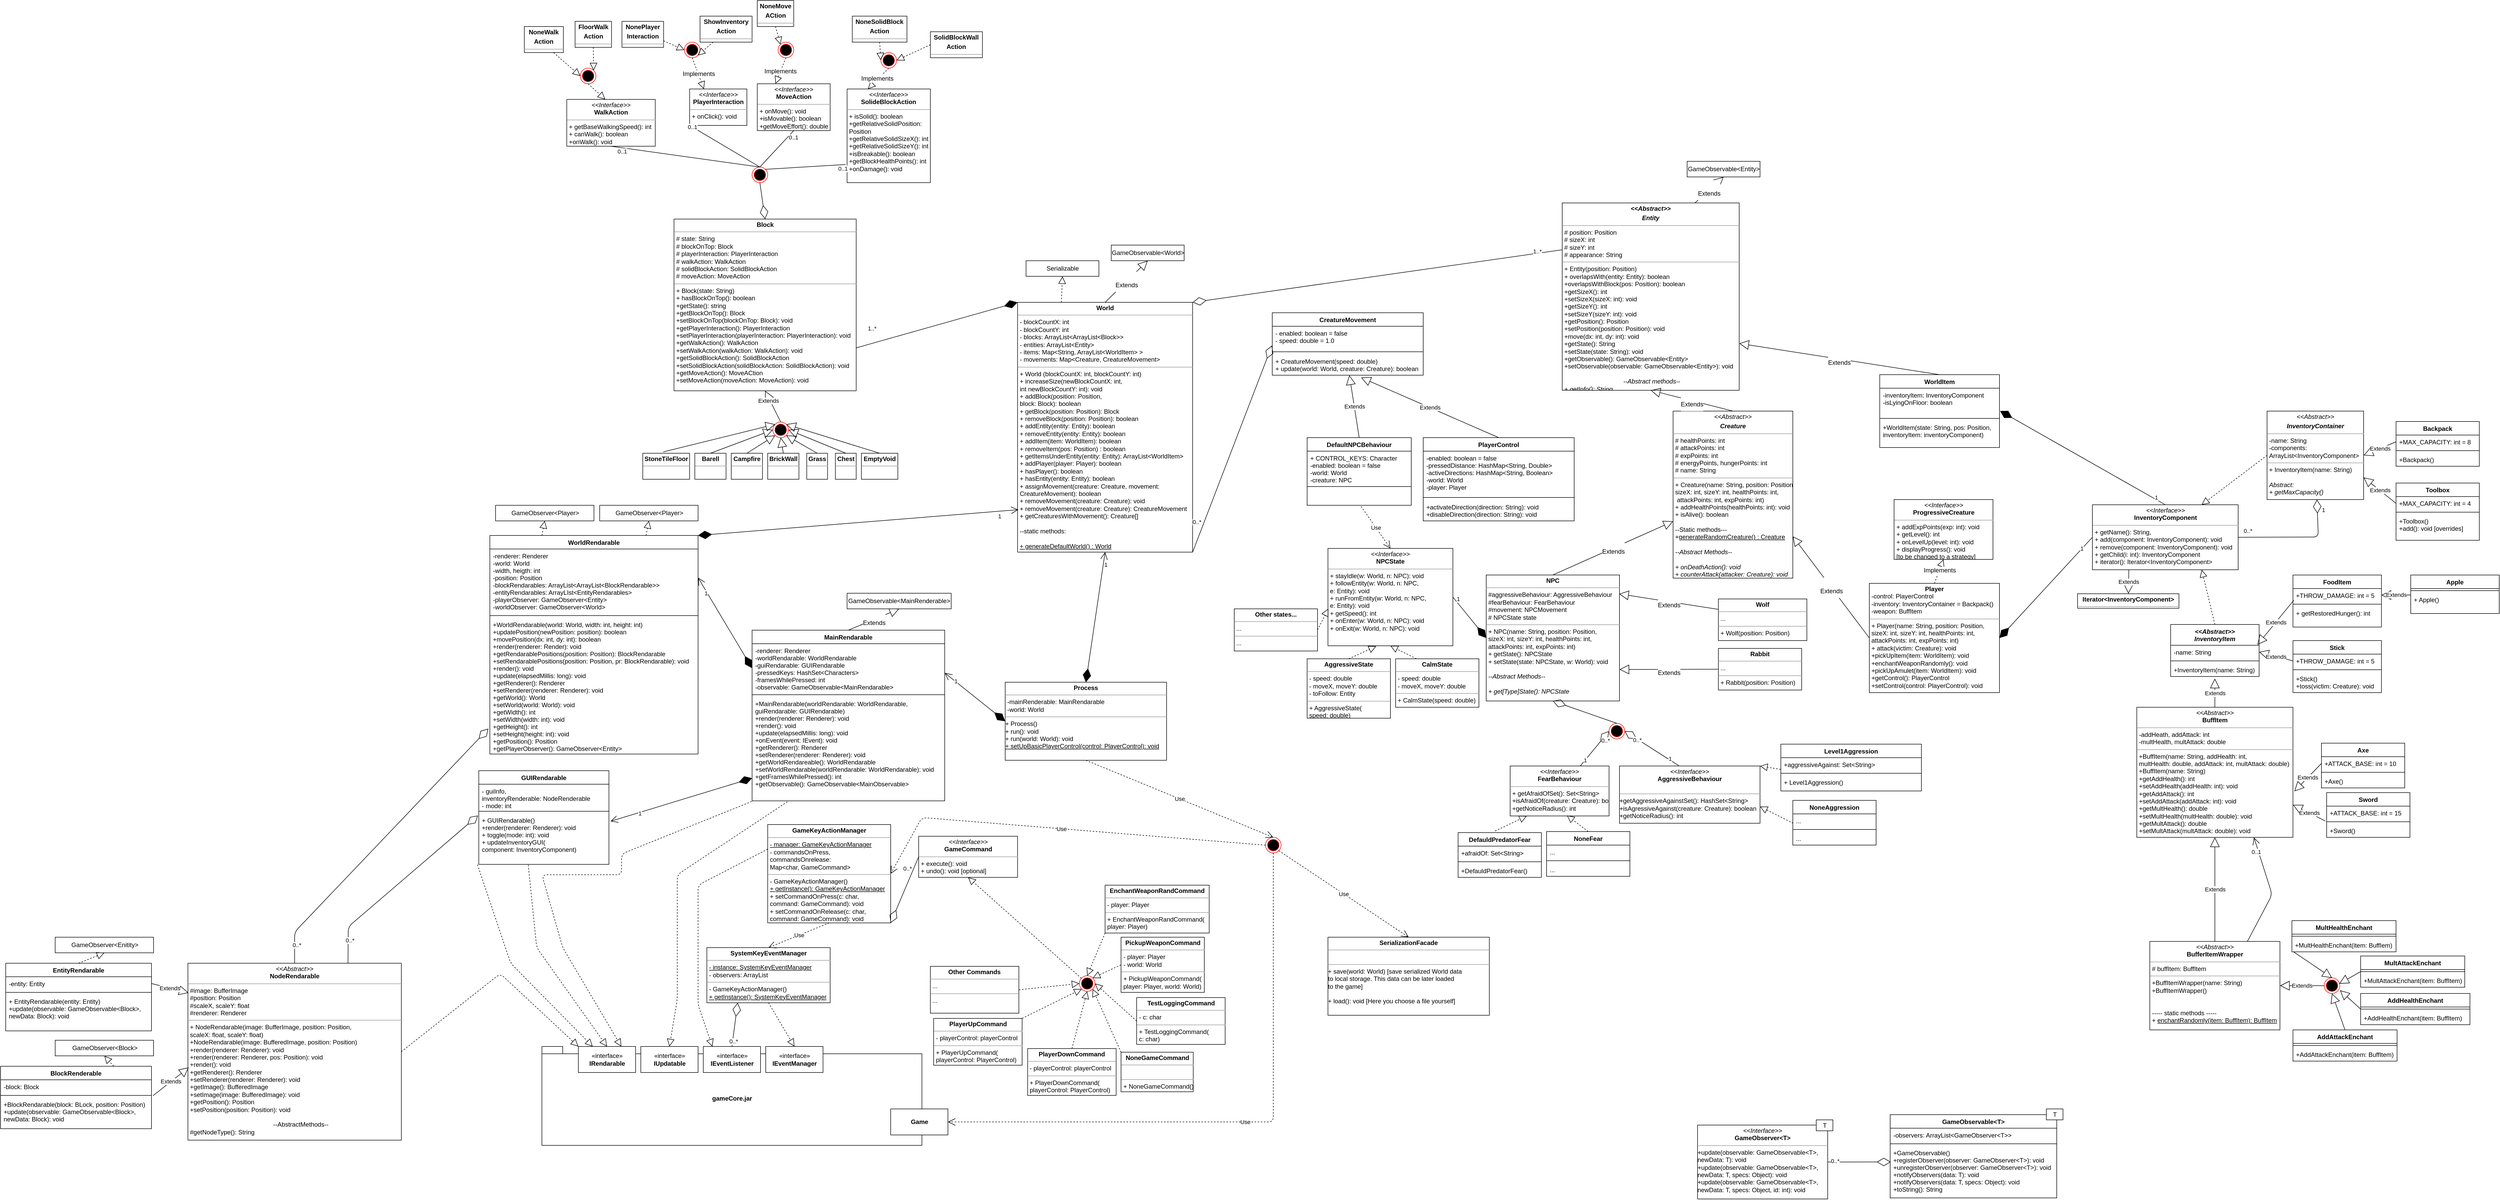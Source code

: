 <mxfile version="13.3.9" type="github">
  <diagram id="mKMDGwIkmkjskIQzQbqt" name="Page-1">
    <mxGraphModel dx="2552" dy="1068" grid="1" gridSize="10" guides="1" tooltips="1" connect="1" arrows="1" fold="1" page="1" pageScale="1" pageWidth="827" pageHeight="1169" math="0" shadow="0">
      <root>
        <mxCell id="0" />
        <mxCell id="1" parent="0" />
        <mxCell id="y1tRoy4HC12Zc1MRgHPe-1" value="&lt;p style=&quot;margin: 4px 0px 0px ; text-align: center&quot;&gt;&lt;i&gt;&amp;lt;&amp;lt;Interface&amp;gt;&amp;gt;&lt;/i&gt;&lt;br&gt;&lt;b&gt;ProgressiveCreature&lt;/b&gt;&lt;/p&gt;&lt;hr size=&quot;1&quot;&gt;&lt;p style=&quot;margin: 0px 0px 0px 4px&quot;&gt;+ addExpPoints(exp: int): void&lt;br&gt;+ getLevel(): int&lt;/p&gt;&lt;p style=&quot;margin: 0px 0px 0px 4px&quot;&gt;+ onLevelUp(level: int): void&lt;/p&gt;&lt;p style=&quot;margin: 0px 0px 0px 4px&quot;&gt;+ displayProgress(): void&lt;br&gt;&lt;/p&gt;&lt;p style=&quot;margin: 0px 0px 0px 4px&quot;&gt;[to be changed to a strategy]&lt;/p&gt;" style="verticalAlign=top;align=left;overflow=fill;fontSize=12;fontFamily=Helvetica;html=1;" parent="1" vertex="1">
          <mxGeometry x="2067.5" y="959" width="190" height="115" as="geometry" />
        </mxCell>
        <mxCell id="y1tRoy4HC12Zc1MRgHPe-2" value="&lt;p style=&quot;margin: 0px ; margin-top: 4px ; text-align: center&quot;&gt;&lt;b&gt;&lt;i&gt;&amp;lt;&amp;lt;Abstract&amp;gt;&amp;gt;&lt;br&gt;&lt;/i&gt;&lt;/b&gt;&lt;/p&gt;&lt;p style=&quot;margin: 0px ; margin-top: 4px ; text-align: center&quot;&gt;&lt;b&gt;&lt;i&gt;Entity&lt;/i&gt;&lt;/b&gt;&lt;/p&gt;&lt;hr size=&quot;1&quot;&gt;&lt;p style=&quot;margin: 0px ; margin-left: 4px&quot;&gt;# position: Position&lt;br&gt;&lt;/p&gt;&lt;p style=&quot;margin: 0px ; margin-left: 4px&quot;&gt;# sizeX: int&lt;/p&gt;&lt;p style=&quot;margin: 0px ; margin-left: 4px&quot;&gt;# sizeY: int&lt;/p&gt;&lt;p style=&quot;margin: 0px ; margin-left: 4px&quot;&gt;# appearance: String&lt;/p&gt;&lt;hr size=&quot;1&quot;&gt;&lt;p style=&quot;margin: 0px ; margin-left: 4px&quot;&gt;+ Entity(position: Position)&lt;/p&gt;&lt;p style=&quot;margin: 0px ; margin-left: 4px&quot;&gt;+ overlapsWith(entity: Entity): boolean&lt;/p&gt;&lt;p style=&quot;margin: 0px ; margin-left: 4px&quot;&gt;+overlapsWithBlock(pos: Position): boolean&lt;br&gt;&lt;/p&gt;&lt;p style=&quot;margin: 0px ; margin-left: 4px&quot;&gt;+getSizeX(): int&lt;/p&gt;&lt;p style=&quot;margin: 0px ; margin-left: 4px&quot;&gt;+setSizeX(sizeX: int): void&lt;/p&gt;&lt;p style=&quot;margin: 0px ; margin-left: 4px&quot;&gt;+getSizeY(): int&lt;/p&gt;&lt;p style=&quot;margin: 0px ; margin-left: 4px&quot;&gt;+setSizeY(sizeY: int): void&lt;/p&gt;&lt;p style=&quot;margin: 0px ; margin-left: 4px&quot;&gt;+getPosition(): Position&lt;/p&gt;&lt;p style=&quot;margin: 0px ; margin-left: 4px&quot;&gt;+setPosition(position: Position): void&lt;/p&gt;&lt;p style=&quot;margin: 0px ; margin-left: 4px&quot;&gt;+move(dx: int, dy: int): void&lt;/p&gt;&lt;p style=&quot;margin: 0px ; margin-left: 4px&quot;&gt;+getState(): String&lt;/p&gt;&lt;p style=&quot;margin: 0px ; margin-left: 4px&quot;&gt;+setState(state: String): void&lt;/p&gt;&lt;p style=&quot;margin: 0px ; margin-left: 4px&quot;&gt;+getObservable(): GameObservable&amp;lt;Entity&amp;gt;&lt;/p&gt;&lt;p style=&quot;margin: 0px ; margin-left: 4px&quot;&gt;+setObservable(observable: GameObservable&amp;lt;Entity&amp;gt;): void&lt;br&gt;&lt;/p&gt;&lt;p style=&quot;margin: 0px ; margin-left: 4px&quot;&gt;&lt;br&gt;&lt;/p&gt;&lt;p style=&quot;margin: 0px ; margin-left: 4px&quot; align=&quot;center&quot;&gt;&lt;i&gt;--&lt;/i&gt;&lt;i&gt;&lt;i&gt;Abstract methods--&lt;/i&gt;&lt;/i&gt;&lt;/p&gt;&lt;p style=&quot;margin: 0px ; margin-left: 4px&quot;&gt;&lt;i&gt;+ getInfo(): String&lt;br&gt;&lt;/i&gt;&lt;/p&gt;" style="verticalAlign=top;align=left;overflow=fill;fontSize=12;fontFamily=Helvetica;html=1;" parent="1" vertex="1">
          <mxGeometry x="1430" y="389" width="340" height="360" as="geometry" />
        </mxCell>
        <mxCell id="y1tRoy4HC12Zc1MRgHPe-3" value="&lt;p style=&quot;margin: 4px 0px 0px ; text-align: center&quot;&gt;&lt;i&gt;&amp;lt;&amp;lt;Abstract&amp;gt;&amp;gt;&lt;/i&gt;&lt;/p&gt;&lt;p style=&quot;margin: 4px 0px 0px ; text-align: center&quot;&gt;&lt;b&gt;&lt;i&gt;Creature&lt;/i&gt;&lt;/b&gt;&lt;/p&gt;&lt;hr size=&quot;1&quot;&gt;&lt;p style=&quot;margin: 0px 0px 0px 4px&quot;&gt;# healthPoints: int&lt;br&gt;# attackPoints: int&lt;br&gt;&lt;/p&gt;&lt;p style=&quot;margin: 0px 0px 0px 4px&quot;&gt;# expPoints: int&lt;br&gt;&lt;/p&gt;&lt;p style=&quot;margin: 0px 0px 0px 4px&quot;&gt;# energyPoints, hungerPoints: int&lt;/p&gt;&lt;p style=&quot;margin: 0px 0px 0px 4px&quot;&gt;# name: String&lt;br&gt;&lt;/p&gt;&lt;hr size=&quot;1&quot;&gt;&lt;p style=&quot;margin: 0px 0px 0px 4px&quot;&gt;+ Creature(name: String, position: Position,&lt;/p&gt;&lt;p style=&quot;margin: 0px 0px 0px 4px&quot;&gt;sizeX: int, sizeY: int,&amp;nbsp;&lt;span&gt;healthPoints: int,&lt;/span&gt;&lt;/p&gt;&lt;p style=&quot;margin: 0px 0px 0px 4px&quot;&gt;&lt;span&gt;&amp;nbsp;attackPoints: int, expPoints: int)&lt;/span&gt;&lt;/p&gt;&lt;p style=&quot;margin: 0px 0px 0px 4px&quot;&gt;+ addHealthPoints(healthPoints: int): void&lt;/p&gt;&lt;p style=&quot;margin: 0px 0px 0px 4px&quot;&gt;+ isAlive(): boolean&lt;/p&gt;&lt;p style=&quot;margin: 0px 0px 0px 4px&quot;&gt;&lt;br&gt;&lt;/p&gt;&lt;p style=&quot;margin: 0px 0px 0px 4px&quot;&gt;--Static methods---&lt;/p&gt;&lt;p style=&quot;margin: 0px 0px 0px 4px&quot;&gt;+&lt;u&gt;generateRandomCreature() : Creature&lt;/u&gt;&lt;/p&gt;&lt;p style=&quot;margin: 0px 0px 0px 4px&quot;&gt;&lt;br&gt;&lt;/p&gt;&lt;p style=&quot;margin: 0px 0px 0px 4px&quot;&gt;&lt;i&gt;--Abstract Methods--&lt;/i&gt;&lt;/p&gt;&lt;p style=&quot;margin: 0px 0px 0px 4px&quot;&gt;&lt;i&gt;&lt;br&gt;&lt;/i&gt;&lt;/p&gt;&lt;p style=&quot;margin: 0px 0px 0px 4px&quot;&gt;&lt;i&gt;+ onDeathAction(): void&lt;/i&gt;&lt;/p&gt;&lt;p style=&quot;margin: 0px 0px 0px 4px&quot;&gt;&lt;i&gt;+ counterAttack(attacker: Creature): void&lt;/i&gt;&lt;/p&gt;" style="verticalAlign=top;align=left;overflow=fill;fontSize=12;fontFamily=Helvetica;html=1;" parent="1" vertex="1">
          <mxGeometry x="1643" y="789" width="230" height="321" as="geometry" />
        </mxCell>
        <mxCell id="y1tRoy4HC12Zc1MRgHPe-5" value="&lt;p style=&quot;margin: 0px ; margin-top: 4px ; text-align: center&quot;&gt;&lt;b&gt;NPC&lt;/b&gt;&lt;/p&gt;&lt;hr size=&quot;1&quot;&gt;&lt;p style=&quot;margin: 0px ; margin-left: 4px&quot;&gt;&lt;span&gt;#aggressiveBehaviour: AggressiveBehaviour&lt;/span&gt;&lt;br&gt;&lt;/p&gt;&lt;p style=&quot;margin: 0px ; margin-left: 4px&quot;&gt;#fearBehaviour: FearBehaviour&lt;/p&gt;&lt;p style=&quot;margin: 0px ; margin-left: 4px&quot;&gt;#movement: NPCMovement&lt;br&gt;&lt;/p&gt;&lt;p style=&quot;margin: 0px ; margin-left: 4px&quot;&gt;# NPCState state&lt;/p&gt;&lt;hr size=&quot;1&quot;&gt;&lt;p style=&quot;margin: 0px ; margin-left: 4px&quot;&gt;+ NPC(name: String, position: Position,&lt;/p&gt;&lt;p style=&quot;margin: 0px ; margin-left: 4px&quot;&gt;sizeX: int, sizeY: int, healthPoints: int,&amp;nbsp;&lt;/p&gt;&lt;p style=&quot;margin: 0px ; margin-left: 4px&quot;&gt;attackPoints: int,&amp;nbsp;&lt;span&gt;expPoints: int)&lt;/span&gt;&lt;/p&gt;&lt;p style=&quot;margin: 0px ; margin-left: 4px&quot;&gt;&lt;span&gt;+ getState(): NPCState&lt;/span&gt;&lt;/p&gt;&lt;p style=&quot;margin: 0px ; margin-left: 4px&quot;&gt;&lt;span&gt;+ setState(state: NPCState, w: World): void&lt;/span&gt;&lt;/p&gt;&lt;p style=&quot;margin: 0px ; margin-left: 4px&quot;&gt;&lt;span&gt;&lt;br&gt;&lt;/span&gt;&lt;/p&gt;&lt;p style=&quot;margin: 0px 0px 0px 4px&quot;&gt;&lt;i&gt;--Abstract Methods--&lt;/i&gt;&lt;/p&gt;&lt;p style=&quot;margin: 0px 0px 0px 4px&quot;&gt;&lt;i&gt;&lt;br&gt;&lt;/i&gt;&lt;/p&gt;&lt;p style=&quot;margin: 0px 0px 0px 4px&quot;&gt;&lt;i&gt;+ get[Type]State(): NPCState&lt;/i&gt;&lt;/p&gt;" style="verticalAlign=top;align=left;overflow=fill;fontSize=12;fontFamily=Helvetica;html=1;" parent="1" vertex="1">
          <mxGeometry x="1284" y="1103.94" width="256" height="242.12" as="geometry" />
        </mxCell>
        <mxCell id="y1tRoy4HC12Zc1MRgHPe-6" value="&lt;p style=&quot;margin: 0px ; margin-top: 4px ; text-align: center&quot;&gt;&lt;b&gt;Rabbit&lt;/b&gt;&lt;/p&gt;&lt;hr size=&quot;1&quot;&gt;&lt;p style=&quot;margin: 0px ; margin-left: 4px&quot;&gt;...&lt;/p&gt;&lt;hr size=&quot;1&quot;&gt;&lt;p style=&quot;margin: 0px ; margin-left: 4px&quot;&gt;+ Rabbit(position: Position)&lt;/p&gt;" style="verticalAlign=top;align=left;overflow=fill;fontSize=12;fontFamily=Helvetica;html=1;" parent="1" vertex="1">
          <mxGeometry x="1730" y="1245" width="160" height="80" as="geometry" />
        </mxCell>
        <mxCell id="y1tRoy4HC12Zc1MRgHPe-7" value="&lt;p style=&quot;margin: 0px ; margin-top: 4px ; text-align: center&quot;&gt;&lt;b&gt;Wolf&lt;/b&gt;&lt;/p&gt;&lt;hr size=&quot;1&quot;&gt;&lt;p style=&quot;margin: 0px ; margin-left: 4px&quot;&gt;...&lt;/p&gt;&lt;hr size=&quot;1&quot;&gt;&lt;p style=&quot;margin: 0px ; margin-left: 4px&quot;&gt;+ Wolf(position: Position)&lt;br&gt;&lt;/p&gt;" style="verticalAlign=top;align=left;overflow=fill;fontSize=12;fontFamily=Helvetica;html=1;" parent="1" vertex="1">
          <mxGeometry x="1730" y="1150" width="170" height="80" as="geometry" />
        </mxCell>
        <mxCell id="y1tRoy4HC12Zc1MRgHPe-8" value="&lt;font style=&quot;font-size: 12px&quot;&gt;Extends&lt;/font&gt;" style="endArrow=block;endSize=16;endFill=0;html=1;fontSize=32;entryX=1;entryY=0.75;entryDx=0;entryDy=0;exitX=0;exitY=0.5;exitDx=0;exitDy=0;" parent="1" source="tnW0I8ld9XkYklSjEI_L-75" target="y1tRoy4HC12Zc1MRgHPe-3" edge="1">
          <mxGeometry width="160" relative="1" as="geometry">
            <mxPoint x="2010" y="1194.5" as="sourcePoint" />
            <mxPoint x="1880" y="1189" as="targetPoint" />
          </mxGeometry>
        </mxCell>
        <mxCell id="y1tRoy4HC12Zc1MRgHPe-9" value="&lt;font style=&quot;font-size: 12px&quot;&gt;Extends&lt;/font&gt;" style="endArrow=block;endSize=16;endFill=0;html=1;fontSize=32;entryX=0.5;entryY=1;entryDx=0;entryDy=0;exitX=0.5;exitY=0;exitDx=0;exitDy=0;" parent="1" source="y1tRoy4HC12Zc1MRgHPe-3" target="y1tRoy4HC12Zc1MRgHPe-2" edge="1">
          <mxGeometry width="160" relative="1" as="geometry">
            <mxPoint x="1540" y="899" as="sourcePoint" />
            <mxPoint x="1700" y="899" as="targetPoint" />
          </mxGeometry>
        </mxCell>
        <mxCell id="y1tRoy4HC12Zc1MRgHPe-10" value="" style="endArrow=block;dashed=1;endFill=0;endSize=12;html=1;fontSize=32;entryX=0.5;entryY=1;entryDx=0;entryDy=0;exitX=0.5;exitY=0;exitDx=0;exitDy=0;" parent="1" source="tnW0I8ld9XkYklSjEI_L-75" target="y1tRoy4HC12Zc1MRgHPe-1" edge="1">
          <mxGeometry width="160" relative="1" as="geometry">
            <mxPoint x="2190" y="1142" as="sourcePoint" />
            <mxPoint x="2290" y="1289" as="targetPoint" />
          </mxGeometry>
        </mxCell>
        <mxCell id="y1tRoy4HC12Zc1MRgHPe-11" value="&lt;font style=&quot;font-size: 12px&quot;&gt;Implements&lt;/font&gt;" style="edgeLabel;html=1;align=center;verticalAlign=middle;resizable=0;points=[];" parent="y1tRoy4HC12Zc1MRgHPe-10" vertex="1" connectable="0">
          <mxGeometry x="0.114" relative="1" as="geometry">
            <mxPoint as="offset" />
          </mxGeometry>
        </mxCell>
        <mxCell id="y1tRoy4HC12Zc1MRgHPe-12" value="&lt;font style=&quot;font-size: 12px&quot;&gt;Extends&lt;/font&gt;" style="endArrow=block;endSize=16;endFill=0;html=1;fontSize=32;exitX=0.5;exitY=0;exitDx=0;exitDy=0;" parent="1" source="y1tRoy4HC12Zc1MRgHPe-5" target="y1tRoy4HC12Zc1MRgHPe-3" edge="1">
          <mxGeometry width="160" relative="1" as="geometry">
            <mxPoint x="2005" y="1239" as="sourcePoint" />
            <mxPoint x="1880" y="1129" as="targetPoint" />
          </mxGeometry>
        </mxCell>
        <mxCell id="y1tRoy4HC12Zc1MRgHPe-13" value="&lt;font style=&quot;font-size: 12px&quot;&gt;Extends&lt;/font&gt;" style="endArrow=block;endSize=16;endFill=0;html=1;fontSize=32;entryX=1;entryY=0.75;entryDx=0;entryDy=0;exitX=0;exitY=0.5;exitDx=0;exitDy=0;" parent="1" source="y1tRoy4HC12Zc1MRgHPe-6" target="y1tRoy4HC12Zc1MRgHPe-5" edge="1">
          <mxGeometry width="160" relative="1" as="geometry">
            <mxPoint x="1710" y="1288" as="sourcePoint" />
            <mxPoint x="1895" y="1279" as="targetPoint" />
          </mxGeometry>
        </mxCell>
        <mxCell id="y1tRoy4HC12Zc1MRgHPe-14" value="&lt;font style=&quot;font-size: 12px&quot;&gt;Extends&lt;/font&gt;" style="endArrow=block;endSize=16;endFill=0;html=1;fontSize=32;exitX=0;exitY=0.25;exitDx=0;exitDy=0;entryX=0.997;entryY=0.15;entryDx=0;entryDy=0;entryPerimeter=0;" parent="1" source="y1tRoy4HC12Zc1MRgHPe-7" target="y1tRoy4HC12Zc1MRgHPe-5" edge="1">
          <mxGeometry width="160" relative="1" as="geometry">
            <mxPoint x="1470" y="1339" as="sourcePoint" />
            <mxPoint x="1730" y="1379" as="targetPoint" />
          </mxGeometry>
        </mxCell>
        <mxCell id="y1tRoy4HC12Zc1MRgHPe-43" value="&lt;p style=&quot;margin: 0px ; margin-top: 4px ; text-align: center&quot;&gt;&lt;b&gt;World&lt;/b&gt;&lt;/p&gt;&lt;hr size=&quot;1&quot;&gt;&lt;p style=&quot;margin: 0px ; margin-left: 4px&quot;&gt;- blockCountX: int&lt;/p&gt;&lt;p style=&quot;margin: 0px ; margin-left: 4px&quot;&gt;- blockCountY: int&lt;/p&gt;&lt;p style=&quot;margin: 0px ; margin-left: 4px&quot;&gt;- blocks: ArrayList&amp;lt;ArrayList&amp;lt;Block&amp;gt;&amp;gt;&lt;/p&gt;&lt;p style=&quot;margin: 0px ; margin-left: 4px&quot;&gt;- entities: ArrayList&amp;lt;Entity&amp;gt;&lt;/p&gt;&lt;p style=&quot;margin: 0px ; margin-left: 4px&quot;&gt;- items: Map&amp;lt;String, ArrayList&amp;lt;WorldItem&amp;gt; &amp;gt;&lt;/p&gt;&lt;p style=&quot;margin: 0px ; margin-left: 4px&quot;&gt;- movements: Map&amp;lt;Creature, CreatureMovement&amp;gt;&lt;/p&gt;&lt;hr size=&quot;1&quot;&gt;&lt;p style=&quot;margin: 0px ; margin-left: 4px&quot;&gt;+ World (blockCountX: int, blockCountY: int)&lt;/p&gt;&lt;p style=&quot;margin: 0px ; margin-left: 4px&quot;&gt;+ increaseSize(newBlockCountX: int,&lt;/p&gt;&lt;p style=&quot;margin: 0px ; margin-left: 4px&quot;&gt;int newBlockCountY: int): void&lt;/p&gt;&lt;p style=&quot;margin: 0px ; margin-left: 4px&quot;&gt;+ addBlock(position: Position,&amp;nbsp;&lt;/p&gt;&lt;p style=&quot;margin: 0px ; margin-left: 4px&quot;&gt;&lt;span&gt;block: Block): boolean&lt;/span&gt;&lt;/p&gt;&lt;p style=&quot;margin: 0px ; margin-left: 4px&quot;&gt;&lt;span&gt;+ getBlock(position: Position): Block&lt;/span&gt;&lt;/p&gt;&lt;p style=&quot;margin: 0px ; margin-left: 4px&quot;&gt;&lt;span&gt;+ removeBlock(position: Position&lt;/span&gt;&lt;span&gt;): boolean&lt;/span&gt;&lt;/p&gt;&lt;p style=&quot;margin: 0px ; margin-left: 4px&quot;&gt;+ addEntity(entity: Entity): boolean&lt;/p&gt;&lt;p style=&quot;margin: 0px ; margin-left: 4px&quot;&gt;+ removeEntity(entity: Entity): boolean&lt;/p&gt;&lt;p style=&quot;margin: 0px ; margin-left: 4px&quot;&gt;+ addItem(item: WorldItem): boolean&lt;/p&gt;&lt;p style=&quot;margin: 0px ; margin-left: 4px&quot;&gt;+ removeItem(pos: Position) : boolean&lt;/p&gt;&lt;p style=&quot;margin: 0px ; margin-left: 4px&quot;&gt;+ getItemsUnderEntity(entity: Entity): ArrayList&amp;lt;WorldItem&amp;gt;&lt;/p&gt;&lt;p style=&quot;margin: 0px ; margin-left: 4px&quot;&gt;+ addPlayer(player: Player): boolean&lt;/p&gt;&lt;p style=&quot;margin: 0px ; margin-left: 4px&quot;&gt;+ hasPlayer(): boolean&lt;/p&gt;&lt;p style=&quot;margin: 0px ; margin-left: 4px&quot;&gt;+ hasEntity(entity: Entity): boolean&lt;/p&gt;&lt;p style=&quot;margin: 0px ; margin-left: 4px&quot;&gt;+ assignMovement(creature: Creature, movement:&lt;/p&gt;&lt;p style=&quot;margin: 0px ; margin-left: 4px&quot;&gt;CreatureMovement): boolean&lt;/p&gt;&lt;p style=&quot;margin: 0px ; margin-left: 4px&quot;&gt;+ removeMovement(creature: Creature): void&lt;/p&gt;&lt;p style=&quot;margin: 0px ; margin-left: 4px&quot;&gt;+ removeMovement(creature: Creature): CreatureMovement&lt;br&gt;&lt;/p&gt;&lt;p style=&quot;margin: 0px ; margin-left: 4px&quot;&gt;+ getCreaturesWithMovement(): Creature[]&lt;/p&gt;&lt;p style=&quot;margin: 0px ; margin-left: 4px&quot;&gt;&lt;br&gt;&lt;/p&gt;&lt;p style=&quot;margin: 0px ; margin-left: 4px&quot;&gt;--static methods:&lt;/p&gt;&lt;p style=&quot;margin: 0px ; margin-left: 4px&quot;&gt;&lt;br&gt;&lt;/p&gt;&lt;p style=&quot;margin: 0px ; margin-left: 4px&quot;&gt;&lt;u&gt;+ generateDefaultWorld() : World&lt;/u&gt;&lt;/p&gt;" style="verticalAlign=top;align=left;overflow=fill;fontSize=12;fontFamily=Helvetica;html=1;" parent="1" vertex="1">
          <mxGeometry x="383.75" y="580" width="336.25" height="480" as="geometry" />
        </mxCell>
        <mxCell id="y1tRoy4HC12Zc1MRgHPe-44" value="&lt;p style=&quot;margin: 0px ; margin-top: 4px ; text-align: center&quot;&gt;&lt;b&gt;Block&lt;/b&gt;&lt;/p&gt;&lt;hr size=&quot;1&quot;&gt;&lt;p style=&quot;margin: 0px ; margin-left: 4px&quot;&gt;# state: String&lt;br&gt;&lt;/p&gt;&lt;p style=&quot;margin: 0px ; margin-left: 4px&quot;&gt;# blockOnTop: Block&lt;/p&gt;&lt;p style=&quot;margin: 0px ; margin-left: 4px&quot;&gt;# playerInteraction: PlayerInteraction&lt;/p&gt;&lt;p style=&quot;margin: 0px ; margin-left: 4px&quot;&gt;# walkAction: WalkAction&lt;/p&gt;&lt;p style=&quot;margin: 0px ; margin-left: 4px&quot;&gt;# solidBlockAction: SolidBlockAction&lt;br&gt;&lt;/p&gt;&lt;p style=&quot;margin: 0px ; margin-left: 4px&quot;&gt;# moveAction: MoveAction&lt;/p&gt;&lt;hr size=&quot;1&quot;&gt;&lt;p style=&quot;margin: 0px ; margin-left: 4px&quot;&gt;+ Block(state: String)&lt;/p&gt;&lt;p style=&quot;margin: 0px ; margin-left: 4px&quot;&gt;+ hasBlockOnTop(): boolean&lt;/p&gt;&lt;p style=&quot;margin: 0px ; margin-left: 4px&quot;&gt;+getState(): string&lt;/p&gt;&lt;p style=&quot;margin: 0px ; margin-left: 4px&quot;&gt;+getBlockOnTop(): Block&lt;/p&gt;&lt;p style=&quot;margin: 0px ; margin-left: 4px&quot;&gt;+setBlockOnTop(blockOnTop: Block): void&lt;/p&gt;&lt;p style=&quot;margin: 0px ; margin-left: 4px&quot;&gt;+getPlayerInteraction(): PlayerInteraction&lt;/p&gt;&lt;p style=&quot;margin: 0px ; margin-left: 4px&quot;&gt;+setPlayerInteraction(playerInteraction: PlayerInteraction): void&lt;/p&gt;&lt;p style=&quot;margin: 0px ; margin-left: 4px&quot;&gt;+getWalkAction(): WalkAction&lt;/p&gt;&lt;p style=&quot;margin: 0px ; margin-left: 4px&quot;&gt;+setWalkAction(walkAction: WalkAction): void&lt;/p&gt;&lt;p style=&quot;margin: 0px ; margin-left: 4px&quot;&gt;+getSolidBlockAction(): SolidBlockAction&lt;/p&gt;&lt;p style=&quot;margin: 0px ; margin-left: 4px&quot;&gt;+setSolidBlockAction(solidBlockAction: SolidBlockAction): void&lt;/p&gt;&lt;p style=&quot;margin: 0px ; margin-left: 4px&quot;&gt;+getMoveAction(): MoveACtion&lt;/p&gt;&lt;p style=&quot;margin: 0px ; margin-left: 4px&quot;&gt;+setMoveAction(moveAction: MoveAction): void&lt;br&gt;&lt;/p&gt;&lt;p style=&quot;margin: 0px ; margin-left: 4px&quot;&gt;&lt;br&gt;&lt;/p&gt;&lt;p style=&quot;margin: 0px ; margin-left: 4px&quot;&gt;&lt;br&gt;&lt;/p&gt;&lt;p style=&quot;margin: 0px ; margin-left: 4px&quot;&gt;&lt;br&gt;&lt;/p&gt;&lt;p style=&quot;margin: 0px ; margin-left: 4px&quot;&gt;&lt;br&gt;&lt;/p&gt;&lt;p style=&quot;margin: 0px ; margin-left: 4px&quot;&gt;&lt;br&gt;&lt;/p&gt;&lt;p style=&quot;margin: 0px ; margin-left: 4px&quot;&gt;&lt;br&gt;&lt;/p&gt;&lt;p style=&quot;margin: 0px ; margin-left: 4px&quot;&gt;&lt;br&gt;&lt;/p&gt;" style="verticalAlign=top;align=left;overflow=fill;fontSize=12;fontFamily=Helvetica;html=1;" parent="1" vertex="1">
          <mxGeometry x="-276.25" y="420" width="350" height="330" as="geometry" />
        </mxCell>
        <mxCell id="y1tRoy4HC12Zc1MRgHPe-46" style="edgeStyle=orthogonalEdgeStyle;rounded=0;orthogonalLoop=1;jettySize=auto;html=1;exitX=0.5;exitY=1;exitDx=0;exitDy=0;" parent="1" edge="1">
          <mxGeometry relative="1" as="geometry">
            <mxPoint x="1655" y="439" as="sourcePoint" />
            <mxPoint x="1655" y="439" as="targetPoint" />
          </mxGeometry>
        </mxCell>
        <mxCell id="y1tRoy4HC12Zc1MRgHPe-51" value="" style="endArrow=diamondThin;endFill=0;endSize=24;html=1;entryX=1;entryY=0;entryDx=0;entryDy=0;exitX=0;exitY=0.25;exitDx=0;exitDy=0;" parent="1" source="y1tRoy4HC12Zc1MRgHPe-2" target="y1tRoy4HC12Zc1MRgHPe-43" edge="1">
          <mxGeometry width="160" relative="1" as="geometry">
            <mxPoint x="1840" y="740" as="sourcePoint" />
            <mxPoint x="1760" y="770" as="targetPoint" />
          </mxGeometry>
        </mxCell>
        <mxCell id="y1tRoy4HC12Zc1MRgHPe-52" value="1..*" style="edgeLabel;html=1;align=center;verticalAlign=middle;resizable=0;points=[];" parent="y1tRoy4HC12Zc1MRgHPe-51" vertex="1" connectable="0">
          <mxGeometry x="-0.796" y="1" relative="1" as="geometry">
            <mxPoint x="23.55" y="-8.1" as="offset" />
          </mxGeometry>
        </mxCell>
        <mxCell id="y1tRoy4HC12Zc1MRgHPe-53" value="" style="endArrow=diamondThin;endFill=1;endSize=24;html=1;exitX=1;exitY=0.75;exitDx=0;exitDy=0;entryX=0;entryY=0;entryDx=0;entryDy=0;" parent="1" source="y1tRoy4HC12Zc1MRgHPe-44" target="y1tRoy4HC12Zc1MRgHPe-43" edge="1">
          <mxGeometry width="160" relative="1" as="geometry">
            <mxPoint x="1610" y="610" as="sourcePoint" />
            <mxPoint x="743.75" y="840" as="targetPoint" />
          </mxGeometry>
        </mxCell>
        <mxCell id="y1tRoy4HC12Zc1MRgHPe-54" value="1..*" style="edgeLabel;html=1;align=center;verticalAlign=middle;resizable=0;points=[];" parent="y1tRoy4HC12Zc1MRgHPe-53" vertex="1" connectable="0">
          <mxGeometry x="-0.798" y="-1" relative="1" as="geometry">
            <mxPoint x="-1.27" y="-30.2" as="offset" />
          </mxGeometry>
        </mxCell>
        <mxCell id="y1tRoy4HC12Zc1MRgHPe-57" value="&lt;p style=&quot;margin: 4px 0px 0px ; text-align: center&quot;&gt;&lt;i&gt;&amp;lt;&amp;lt;Interface&amp;gt;&amp;gt;&lt;/i&gt;&lt;br&gt;&lt;b&gt;SolideBlockAction&lt;/b&gt;&lt;/p&gt;&lt;hr size=&quot;1&quot;&gt;&lt;p style=&quot;margin: 0px 0px 0px 4px&quot;&gt;+ isSolid(): boolean&lt;/p&gt;&lt;p style=&quot;margin: 0px 0px 0px 4px&quot;&gt;+getRelativeSolidPosition:&lt;/p&gt;&lt;p style=&quot;margin: 0px 0px 0px 4px&quot;&gt;Position&lt;/p&gt;&lt;p style=&quot;margin: 0px 0px 0px 4px&quot;&gt;+getRelativeSolidSizeX(): int&lt;/p&gt;&lt;p style=&quot;margin: 0px 0px 0px 4px&quot;&gt;+getRelativeSolidSizeY(): int&lt;/p&gt;&lt;p style=&quot;margin: 0px 0px 0px 4px&quot;&gt;+isBreakable(): boolean&lt;/p&gt;&lt;p style=&quot;margin: 0px 0px 0px 4px&quot;&gt;+getBlockHealthPoints(): int&lt;/p&gt;&lt;p style=&quot;margin: 0px 0px 0px 4px&quot;&gt;+onDamage(): void&lt;br&gt;&lt;/p&gt;" style="verticalAlign=top;align=left;overflow=fill;fontSize=12;fontFamily=Helvetica;html=1;" parent="1" vertex="1">
          <mxGeometry x="56.25" y="170" width="160" height="180" as="geometry" />
        </mxCell>
        <mxCell id="y1tRoy4HC12Zc1MRgHPe-58" value="" style="endArrow=diamondThin;endFill=0;endSize=24;html=1;exitX=0.5;exitY=1;exitDx=0;exitDy=0;entryX=0.5;entryY=0;entryDx=0;entryDy=0;" parent="1" source="y1tRoy4HC12Zc1MRgHPe-59" target="y1tRoy4HC12Zc1MRgHPe-44" edge="1">
          <mxGeometry width="160" relative="1" as="geometry">
            <mxPoint x="144.02" y="393.46" as="sourcePoint" />
            <mxPoint x="-91.25" y="390" as="targetPoint" />
          </mxGeometry>
        </mxCell>
        <mxCell id="y1tRoy4HC12Zc1MRgHPe-59" value="" style="ellipse;html=1;shape=endState;fillColor=#000000;strokeColor=#ff0000;" parent="1" vertex="1">
          <mxGeometry x="-126.25" y="320" width="30" height="30" as="geometry" />
        </mxCell>
        <mxCell id="y1tRoy4HC12Zc1MRgHPe-60" value="&lt;p style=&quot;margin: 4px 0px 0px ; text-align: center&quot;&gt;&lt;i&gt;&amp;lt;&amp;lt;Interface&amp;gt;&amp;gt;&lt;/i&gt;&lt;br&gt;&lt;b&gt;MoveAction&lt;/b&gt;&lt;/p&gt;&lt;hr size=&quot;1&quot;&gt;&lt;p style=&quot;margin: 0px 0px 0px 4px&quot;&gt;+ onMove(): void&lt;/p&gt;&lt;p style=&quot;margin: 0px 0px 0px 4px&quot;&gt;+isMovable(): boolean&lt;/p&gt;&lt;p style=&quot;margin: 0px 0px 0px 4px&quot;&gt;+getMoveEffort(): double&lt;br&gt;&lt;/p&gt;" style="verticalAlign=top;align=left;overflow=fill;fontSize=12;fontFamily=Helvetica;html=1;" parent="1" vertex="1">
          <mxGeometry x="-116.25" y="160" width="140" height="90" as="geometry" />
        </mxCell>
        <mxCell id="y1tRoy4HC12Zc1MRgHPe-61" value="" style="endArrow=none;html=1;entryX=0.5;entryY=1;entryDx=0;entryDy=0;exitX=0.5;exitY=0;exitDx=0;exitDy=0;" parent="1" source="y1tRoy4HC12Zc1MRgHPe-59" target="y1tRoy4HC12Zc1MRgHPe-60" edge="1">
          <mxGeometry width="50" height="50" relative="1" as="geometry">
            <mxPoint x="-286.25" y="230" as="sourcePoint" />
            <mxPoint x="-236.25" y="180" as="targetPoint" />
          </mxGeometry>
        </mxCell>
        <mxCell id="y1tRoy4HC12Zc1MRgHPe-62" value="0..1" style="edgeLabel;html=1;align=center;verticalAlign=middle;resizable=0;points=[];" parent="y1tRoy4HC12Zc1MRgHPe-61" vertex="1" connectable="0">
          <mxGeometry x="0.359" y="1" relative="1" as="geometry">
            <mxPoint x="20.2" y="-8.6" as="offset" />
          </mxGeometry>
        </mxCell>
        <mxCell id="y1tRoy4HC12Zc1MRgHPe-63" value="" style="endArrow=none;html=1;exitX=1;exitY=0;exitDx=0;exitDy=0;entryX=-0.019;entryY=0.806;entryDx=0;entryDy=0;entryPerimeter=0;" parent="1" source="y1tRoy4HC12Zc1MRgHPe-59" target="y1tRoy4HC12Zc1MRgHPe-57" edge="1">
          <mxGeometry width="50" height="50" relative="1" as="geometry">
            <mxPoint x="-62.183" y="257.433" as="sourcePoint" />
            <mxPoint x="103.75" y="274" as="targetPoint" />
          </mxGeometry>
        </mxCell>
        <mxCell id="y1tRoy4HC12Zc1MRgHPe-64" value="0..1" style="edgeLabel;html=1;align=center;verticalAlign=middle;resizable=0;points=[];" parent="y1tRoy4HC12Zc1MRgHPe-63" vertex="1" connectable="0">
          <mxGeometry x="0.499" relative="1" as="geometry">
            <mxPoint x="33.55" y="5.05" as="offset" />
          </mxGeometry>
        </mxCell>
        <mxCell id="y1tRoy4HC12Zc1MRgHPe-65" value="&lt;p style=&quot;margin: 4px 0px 0px ; text-align: center&quot;&gt;&lt;i&gt;&amp;lt;&amp;lt;Interface&amp;gt;&amp;gt;&lt;/i&gt;&lt;br&gt;&lt;b&gt;PlayerInteraction&lt;/b&gt;&lt;/p&gt;&lt;hr size=&quot;1&quot;&gt;&lt;p style=&quot;margin: 0px 0px 0px 4px&quot;&gt;+ onClick(): void&lt;/p&gt;" style="verticalAlign=top;align=left;overflow=fill;fontSize=12;fontFamily=Helvetica;html=1;" parent="1" vertex="1">
          <mxGeometry x="-246.25" y="170" width="110" height="70" as="geometry" />
        </mxCell>
        <mxCell id="y1tRoy4HC12Zc1MRgHPe-66" value="" style="endArrow=none;html=1;entryX=0;entryY=1;entryDx=0;entryDy=0;exitX=0.5;exitY=0;exitDx=0;exitDy=0;" parent="1" source="y1tRoy4HC12Zc1MRgHPe-59" target="y1tRoy4HC12Zc1MRgHPe-65" edge="1">
          <mxGeometry width="50" height="50" relative="1" as="geometry">
            <mxPoint x="-50.643" y="305.607" as="sourcePoint" />
            <mxPoint x="-6.25" y="305" as="targetPoint" />
          </mxGeometry>
        </mxCell>
        <mxCell id="y1tRoy4HC12Zc1MRgHPe-67" value="0..1" style="edgeLabel;html=1;align=center;verticalAlign=middle;resizable=0;points=[];" parent="y1tRoy4HC12Zc1MRgHPe-66" vertex="1" connectable="0">
          <mxGeometry x="0.496" relative="1" as="geometry">
            <mxPoint x="-28.91" y="-17.61" as="offset" />
          </mxGeometry>
        </mxCell>
        <mxCell id="y1tRoy4HC12Zc1MRgHPe-68" value="&lt;p style=&quot;margin: 4px 0px 0px ; text-align: center&quot;&gt;&lt;i&gt;&amp;lt;&amp;lt;Interface&amp;gt;&amp;gt;&lt;/i&gt;&lt;br&gt;&lt;b&gt;WalkAction&lt;/b&gt;&lt;/p&gt;&lt;hr size=&quot;1&quot;&gt;&lt;p style=&quot;margin: 0px 0px 0px 4px&quot;&gt;+ getBaseWalkingSpeed(): int&lt;/p&gt;&lt;p style=&quot;margin: 0px 0px 0px 4px&quot;&gt;+ canWalk(): boolean&lt;/p&gt;&lt;p style=&quot;margin: 0px 0px 0px 4px&quot;&gt;+onWalk(): void&lt;br&gt;&lt;/p&gt;" style="verticalAlign=top;align=left;overflow=fill;fontSize=12;fontFamily=Helvetica;html=1;" parent="1" vertex="1">
          <mxGeometry x="-482.25" y="190" width="170" height="90" as="geometry" />
        </mxCell>
        <mxCell id="y1tRoy4HC12Zc1MRgHPe-69" value="" style="endArrow=none;html=1;entryX=0.5;entryY=1;entryDx=0;entryDy=0;exitX=0.5;exitY=0;exitDx=0;exitDy=0;" parent="1" source="y1tRoy4HC12Zc1MRgHPe-59" target="y1tRoy4HC12Zc1MRgHPe-68" edge="1">
          <mxGeometry width="50" height="50" relative="1" as="geometry">
            <mxPoint x="-46.25" y="295" as="sourcePoint" />
            <mxPoint x="-16.25" y="260" as="targetPoint" />
          </mxGeometry>
        </mxCell>
        <mxCell id="y1tRoy4HC12Zc1MRgHPe-70" value="0..1" style="edgeLabel;html=1;align=center;verticalAlign=middle;resizable=0;points=[];" parent="y1tRoy4HC12Zc1MRgHPe-69" vertex="1" connectable="0">
          <mxGeometry x="0.343" y="2" relative="1" as="geometry">
            <mxPoint x="-72.78" y="-5.14" as="offset" />
          </mxGeometry>
        </mxCell>
        <mxCell id="y1tRoy4HC12Zc1MRgHPe-71" value="&lt;p style=&quot;margin: 4px 0px 0px ; text-align: center&quot;&gt;&lt;b&gt;SolidBlockWall&lt;/b&gt;&lt;/p&gt;&lt;p style=&quot;margin: 4px 0px 0px ; text-align: center&quot;&gt;&lt;b&gt;Action&lt;/b&gt;&lt;br&gt;&lt;/p&gt;&lt;hr size=&quot;1&quot;&gt;&lt;p style=&quot;margin: 0px 0px 0px 4px&quot;&gt;&lt;br&gt;&lt;/p&gt;" style="verticalAlign=top;align=left;overflow=fill;fontSize=12;fontFamily=Helvetica;html=1;" parent="1" vertex="1">
          <mxGeometry x="216.25" y="60" width="100" height="50" as="geometry" />
        </mxCell>
        <mxCell id="y1tRoy4HC12Zc1MRgHPe-72" value="&lt;p style=&quot;margin: 4px 0px 0px ; text-align: center&quot;&gt;&lt;b&gt;FloorWalk&lt;/b&gt;&lt;/p&gt;&lt;p style=&quot;margin: 4px 0px 0px ; text-align: center&quot;&gt;&lt;b&gt;Action&lt;/b&gt;&lt;br&gt;&lt;/p&gt;&lt;hr size=&quot;1&quot;&gt;&lt;p style=&quot;margin: 0px 0px 0px 4px&quot;&gt;&lt;br&gt;&lt;/p&gt;" style="verticalAlign=top;align=left;overflow=fill;fontSize=12;fontFamily=Helvetica;html=1;" parent="1" vertex="1">
          <mxGeometry x="-466.25" y="40" width="70" height="50" as="geometry" />
        </mxCell>
        <mxCell id="y1tRoy4HC12Zc1MRgHPe-73" value="&lt;p style=&quot;margin: 4px 0px 0px ; text-align: center&quot;&gt;&lt;b&gt;ShowInventory&lt;/b&gt;&lt;/p&gt;&lt;p style=&quot;margin: 4px 0px 0px ; text-align: center&quot;&gt;&lt;b&gt;Action&lt;/b&gt;&lt;br&gt;&lt;/p&gt;&lt;hr size=&quot;1&quot;&gt;&lt;p style=&quot;margin: 0px 0px 0px 4px&quot;&gt;&lt;br&gt;&lt;/p&gt;" style="verticalAlign=top;align=left;overflow=fill;fontSize=12;fontFamily=Helvetica;html=1;" parent="1" vertex="1">
          <mxGeometry x="-226.25" y="30" width="100" height="50" as="geometry" />
        </mxCell>
        <mxCell id="y1tRoy4HC12Zc1MRgHPe-74" value="&lt;p style=&quot;margin: 4px 0px 0px ; text-align: center&quot;&gt;&lt;b&gt;Grass&lt;/b&gt;&lt;/p&gt;&lt;hr size=&quot;1&quot;&gt;&lt;p style=&quot;margin: 0px 0px 0px 4px&quot;&gt;&lt;br&gt;&lt;/p&gt;" style="verticalAlign=top;align=left;overflow=fill;fontSize=12;fontFamily=Helvetica;html=1;" parent="1" vertex="1">
          <mxGeometry x="-21.25" y="870" width="40" height="50" as="geometry" />
        </mxCell>
        <mxCell id="y1tRoy4HC12Zc1MRgHPe-75" value="&lt;p style=&quot;margin: 4px 0px 0px ; text-align: center&quot;&gt;&lt;b&gt;Chest&lt;/b&gt;&lt;/p&gt;&lt;hr size=&quot;1&quot;&gt;&lt;p style=&quot;margin: 0px 0px 0px 4px&quot;&gt;&lt;br&gt;&lt;/p&gt;" style="verticalAlign=top;align=left;overflow=fill;fontSize=12;fontFamily=Helvetica;html=1;" parent="1" vertex="1">
          <mxGeometry x="33.75" y="870" width="40" height="50" as="geometry" />
        </mxCell>
        <mxCell id="y1tRoy4HC12Zc1MRgHPe-76" value="&lt;p style=&quot;margin: 4px 0px 0px ; text-align: center&quot;&gt;&lt;b&gt;EmptyVoid&lt;/b&gt;&lt;/p&gt;&lt;hr size=&quot;1&quot;&gt;&lt;p style=&quot;margin: 0px 0px 0px 4px&quot;&gt;&lt;br&gt;&lt;/p&gt;" style="verticalAlign=top;align=left;overflow=fill;fontSize=12;fontFamily=Helvetica;html=1;" parent="1" vertex="1">
          <mxGeometry x="83.75" y="870" width="70" height="50" as="geometry" />
        </mxCell>
        <mxCell id="y1tRoy4HC12Zc1MRgHPe-77" value="&lt;p style=&quot;margin: 4px 0px 0px ; text-align: center&quot;&gt;&lt;b&gt;BrickWall&lt;/b&gt;&lt;/p&gt;&lt;hr size=&quot;1&quot;&gt;&lt;p style=&quot;margin: 0px 0px 0px 4px&quot;&gt;&lt;br&gt;&lt;/p&gt;" style="verticalAlign=top;align=left;overflow=fill;fontSize=12;fontFamily=Helvetica;html=1;" parent="1" vertex="1">
          <mxGeometry x="-96.25" y="870" width="60" height="50" as="geometry" />
        </mxCell>
        <mxCell id="y1tRoy4HC12Zc1MRgHPe-78" value="&lt;p style=&quot;margin: 4px 0px 0px ; text-align: center&quot;&gt;&lt;b&gt;Campfire&lt;/b&gt;&lt;/p&gt;&lt;hr size=&quot;1&quot;&gt;&lt;p style=&quot;margin: 0px 0px 0px 4px&quot;&gt;&lt;br&gt;&lt;/p&gt;" style="verticalAlign=top;align=left;overflow=fill;fontSize=12;fontFamily=Helvetica;html=1;" parent="1" vertex="1">
          <mxGeometry x="-166.25" y="870" width="60" height="50" as="geometry" />
        </mxCell>
        <mxCell id="y1tRoy4HC12Zc1MRgHPe-79" value="" style="endArrow=block;endSize=16;endFill=0;html=1;fontSize=32;exitX=0.5;exitY=0;exitDx=0;exitDy=0;entryX=1;entryY=0;entryDx=0;entryDy=0;" parent="1" source="y1tRoy4HC12Zc1MRgHPe-76" target="y1tRoy4HC12Zc1MRgHPe-96" edge="1">
          <mxGeometry width="160" relative="1" as="geometry">
            <mxPoint x="183.75" y="680" as="sourcePoint" />
            <mxPoint x="103.75" y="700" as="targetPoint" />
          </mxGeometry>
        </mxCell>
        <mxCell id="y1tRoy4HC12Zc1MRgHPe-80" value="" style="endArrow=block;endSize=16;endFill=0;html=1;fontSize=32;exitX=0.5;exitY=0;exitDx=0;exitDy=0;entryX=1;entryY=0.5;entryDx=0;entryDy=0;" parent="1" source="y1tRoy4HC12Zc1MRgHPe-75" target="y1tRoy4HC12Zc1MRgHPe-96" edge="1">
          <mxGeometry width="160" relative="1" as="geometry">
            <mxPoint x="-11.25" y="710" as="sourcePoint" />
            <mxPoint x="43.75" y="700" as="targetPoint" />
          </mxGeometry>
        </mxCell>
        <mxCell id="y1tRoy4HC12Zc1MRgHPe-81" value="" style="endArrow=block;endSize=16;endFill=0;html=1;fontSize=32;exitX=0.5;exitY=0;exitDx=0;exitDy=0;entryX=1;entryY=1;entryDx=0;entryDy=0;" parent="1" source="y1tRoy4HC12Zc1MRgHPe-74" target="y1tRoy4HC12Zc1MRgHPe-96" edge="1">
          <mxGeometry width="160" relative="1" as="geometry">
            <mxPoint x="-70" y="730" as="sourcePoint" />
            <mxPoint x="-16.25" y="680" as="targetPoint" />
          </mxGeometry>
        </mxCell>
        <mxCell id="y1tRoy4HC12Zc1MRgHPe-82" value="" style="endArrow=block;endSize=16;endFill=0;html=1;fontSize=32;exitX=0.5;exitY=0;exitDx=0;exitDy=0;entryX=0.5;entryY=1;entryDx=0;entryDy=0;" parent="1" source="y1tRoy4HC12Zc1MRgHPe-77" target="y1tRoy4HC12Zc1MRgHPe-96" edge="1">
          <mxGeometry x="0.049" y="18" width="160" relative="1" as="geometry">
            <mxPoint x="-146.25" y="640" as="sourcePoint" />
            <mxPoint x="-76.25" y="710" as="targetPoint" />
            <mxPoint as="offset" />
          </mxGeometry>
        </mxCell>
        <mxCell id="y1tRoy4HC12Zc1MRgHPe-83" value="" style="endArrow=block;endSize=16;endFill=0;html=1;fontSize=32;exitX=0.5;exitY=0;exitDx=0;exitDy=0;entryX=0;entryY=1;entryDx=0;entryDy=0;" parent="1" source="y1tRoy4HC12Zc1MRgHPe-78" target="y1tRoy4HC12Zc1MRgHPe-96" edge="1">
          <mxGeometry width="160" relative="1" as="geometry">
            <mxPoint x="-197.5" y="700" as="sourcePoint" />
            <mxPoint x="-156.25" y="700" as="targetPoint" />
          </mxGeometry>
        </mxCell>
        <mxCell id="y1tRoy4HC12Zc1MRgHPe-84" value="" style="endArrow=block;dashed=1;endFill=0;endSize=12;html=1;fontSize=32;exitX=0.5;exitY=1;exitDx=0;exitDy=0;entryX=0.25;entryY=0;entryDx=0;entryDy=0;" parent="1" source="y1tRoy4HC12Zc1MRgHPe-86" target="y1tRoy4HC12Zc1MRgHPe-65" edge="1">
          <mxGeometry width="160" relative="1" as="geometry">
            <mxPoint x="-76.25" y="-40" as="sourcePoint" />
            <mxPoint x="-106.25" as="targetPoint" />
          </mxGeometry>
        </mxCell>
        <mxCell id="y1tRoy4HC12Zc1MRgHPe-85" value="&lt;font style=&quot;font-size: 12px&quot;&gt;Implements&lt;/font&gt;" style="edgeLabel;html=1;align=center;verticalAlign=middle;resizable=0;points=[];" parent="y1tRoy4HC12Zc1MRgHPe-84" vertex="1" connectable="0">
          <mxGeometry x="0.114" relative="1" as="geometry">
            <mxPoint y="-2.27" as="offset" />
          </mxGeometry>
        </mxCell>
        <mxCell id="y1tRoy4HC12Zc1MRgHPe-86" value="" style="ellipse;html=1;shape=endState;fillColor=#000000;strokeColor=#ff0000;" parent="1" vertex="1">
          <mxGeometry x="-256.25" y="80" width="30" height="30" as="geometry" />
        </mxCell>
        <mxCell id="y1tRoy4HC12Zc1MRgHPe-87" value="" style="endArrow=block;dashed=1;endFill=0;endSize=12;html=1;fontSize=32;exitX=0.25;exitY=1;exitDx=0;exitDy=0;entryX=1;entryY=1;entryDx=0;entryDy=0;" parent="1" source="y1tRoy4HC12Zc1MRgHPe-73" target="y1tRoy4HC12Zc1MRgHPe-86" edge="1">
          <mxGeometry width="160" relative="1" as="geometry">
            <mxPoint x="-306.25" y="95" as="sourcePoint" />
            <mxPoint x="-226.25" y="95" as="targetPoint" />
          </mxGeometry>
        </mxCell>
        <mxCell id="y1tRoy4HC12Zc1MRgHPe-88" value="" style="endArrow=block;dashed=1;endFill=0;endSize=12;html=1;fontSize=32;exitX=0.5;exitY=1;exitDx=0;exitDy=0;entryX=0.25;entryY=0;entryDx=0;entryDy=0;" parent="1" source="y1tRoy4HC12Zc1MRgHPe-90" target="y1tRoy4HC12Zc1MRgHPe-60" edge="1">
          <mxGeometry width="160" relative="1" as="geometry">
            <mxPoint x="133.75" y="-90" as="sourcePoint" />
            <mxPoint x="-48.75" y="40" as="targetPoint" />
          </mxGeometry>
        </mxCell>
        <mxCell id="y1tRoy4HC12Zc1MRgHPe-89" value="&lt;font style=&quot;font-size: 12px&quot;&gt;Implements&lt;/font&gt;" style="edgeLabel;html=1;align=center;verticalAlign=middle;resizable=0;points=[];" parent="y1tRoy4HC12Zc1MRgHPe-88" vertex="1" connectable="0">
          <mxGeometry x="0.114" relative="1" as="geometry">
            <mxPoint y="-2.27" as="offset" />
          </mxGeometry>
        </mxCell>
        <mxCell id="y1tRoy4HC12Zc1MRgHPe-90" value="" style="ellipse;html=1;shape=endState;fillColor=#000000;strokeColor=#ff0000;" parent="1" vertex="1">
          <mxGeometry x="-76.25" y="80" width="30" height="30" as="geometry" />
        </mxCell>
        <mxCell id="y1tRoy4HC12Zc1MRgHPe-91" value="" style="endArrow=block;dashed=1;endFill=0;endSize=12;html=1;fontSize=32;exitX=0.5;exitY=1;exitDx=0;exitDy=0;entryX=1;entryY=0;entryDx=0;entryDy=0;" parent="1" source="y1tRoy4HC12Zc1MRgHPe-72" target="y1tRoy4HC12Zc1MRgHPe-161" edge="1">
          <mxGeometry width="160" relative="1" as="geometry">
            <mxPoint x="23.75" y="5" as="sourcePoint" />
            <mxPoint x="-546.25" y="50" as="targetPoint" />
          </mxGeometry>
        </mxCell>
        <mxCell id="y1tRoy4HC12Zc1MRgHPe-92" value="" style="endArrow=block;dashed=1;endFill=0;endSize=12;html=1;fontSize=32;exitX=0.5;exitY=1;exitDx=0;exitDy=0;entryX=0.25;entryY=0;entryDx=0;entryDy=0;" parent="1" source="y1tRoy4HC12Zc1MRgHPe-94" target="y1tRoy4HC12Zc1MRgHPe-57" edge="1">
          <mxGeometry width="160" relative="1" as="geometry">
            <mxPoint x="303.75" y="-90" as="sourcePoint" />
            <mxPoint x="121.25" y="40" as="targetPoint" />
          </mxGeometry>
        </mxCell>
        <mxCell id="y1tRoy4HC12Zc1MRgHPe-93" value="&lt;font style=&quot;font-size: 12px&quot;&gt;Implements&lt;/font&gt;" style="edgeLabel;html=1;align=center;verticalAlign=middle;resizable=0;points=[];" parent="y1tRoy4HC12Zc1MRgHPe-92" vertex="1" connectable="0">
          <mxGeometry x="0.114" relative="1" as="geometry">
            <mxPoint y="-2.27" as="offset" />
          </mxGeometry>
        </mxCell>
        <mxCell id="y1tRoy4HC12Zc1MRgHPe-94" value="" style="ellipse;html=1;shape=endState;fillColor=#000000;strokeColor=#ff0000;" parent="1" vertex="1">
          <mxGeometry x="121.25" y="100" width="30" height="30" as="geometry" />
        </mxCell>
        <mxCell id="y1tRoy4HC12Zc1MRgHPe-95" value="" style="endArrow=block;dashed=1;endFill=0;endSize=12;html=1;fontSize=32;exitX=0;exitY=0.5;exitDx=0;exitDy=0;entryX=1;entryY=0.5;entryDx=0;entryDy=0;" parent="1" source="y1tRoy4HC12Zc1MRgHPe-71" target="y1tRoy4HC12Zc1MRgHPe-94" edge="1">
          <mxGeometry width="160" relative="1" as="geometry">
            <mxPoint x="203.75" y="95" as="sourcePoint" />
            <mxPoint x="43.75" y="85" as="targetPoint" />
          </mxGeometry>
        </mxCell>
        <mxCell id="y1tRoy4HC12Zc1MRgHPe-96" value="" style="ellipse;html=1;shape=endState;fillColor=#000000;strokeColor=#ff0000;" parent="1" vertex="1">
          <mxGeometry x="-86.25" y="810" width="30" height="30" as="geometry" />
        </mxCell>
        <mxCell id="y1tRoy4HC12Zc1MRgHPe-97" value="" style="endArrow=block;endSize=16;endFill=0;html=1;fontSize=32;exitX=0.5;exitY=0;exitDx=0;exitDy=0;entryX=0.5;entryY=1;entryDx=0;entryDy=0;" parent="1" source="y1tRoy4HC12Zc1MRgHPe-96" target="y1tRoy4HC12Zc1MRgHPe-44" edge="1">
          <mxGeometry width="160" relative="1" as="geometry">
            <mxPoint x="-16.25" y="780" as="sourcePoint" />
            <mxPoint x="-66.25" y="720" as="targetPoint" />
          </mxGeometry>
        </mxCell>
        <mxCell id="y1tRoy4HC12Zc1MRgHPe-98" value="Extends" style="edgeLabel;html=1;align=center;verticalAlign=middle;resizable=0;points=[];" parent="y1tRoy4HC12Zc1MRgHPe-97" vertex="1" connectable="0">
          <mxGeometry x="0.415" y="3" relative="1" as="geometry">
            <mxPoint as="offset" />
          </mxGeometry>
        </mxCell>
        <mxCell id="tnW0I8ld9XkYklSjEI_L-36" value="Stick" style="swimlane;fontStyle=1;align=center;verticalAlign=top;childLayout=stackLayout;horizontal=1;startSize=26;horizontalStack=0;resizeParent=1;resizeParentMax=0;resizeLast=0;collapsible=1;marginBottom=0;" parent="1" vertex="1">
          <mxGeometry x="2833.77" y="1230.0" width="170" height="100" as="geometry" />
        </mxCell>
        <mxCell id="tnW0I8ld9XkYklSjEI_L-37" value="+THROW_DAMAGE: int = 5" style="text;strokeColor=none;fillColor=none;align=left;verticalAlign=top;spacingLeft=4;spacingRight=4;overflow=hidden;rotatable=0;points=[[0,0.5],[1,0.5]];portConstraint=eastwest;" parent="tnW0I8ld9XkYklSjEI_L-36" vertex="1">
          <mxGeometry y="26" width="170" height="26" as="geometry" />
        </mxCell>
        <mxCell id="tnW0I8ld9XkYklSjEI_L-38" value="" style="line;strokeWidth=1;fillColor=none;align=left;verticalAlign=middle;spacingTop=-1;spacingLeft=3;spacingRight=3;rotatable=0;labelPosition=right;points=[];portConstraint=eastwest;" parent="tnW0I8ld9XkYklSjEI_L-36" vertex="1">
          <mxGeometry y="52" width="170" height="8" as="geometry" />
        </mxCell>
        <mxCell id="tnW0I8ld9XkYklSjEI_L-39" value="+Stick()&#xa;+toss(victim: Creature): void" style="text;strokeColor=none;fillColor=none;align=left;verticalAlign=top;spacingLeft=4;spacingRight=4;overflow=hidden;rotatable=0;points=[[0,0.5],[1,0.5]];portConstraint=eastwest;" parent="tnW0I8ld9XkYklSjEI_L-36" vertex="1">
          <mxGeometry y="60" width="170" height="40" as="geometry" />
        </mxCell>
        <mxCell id="F0un526RS11jdzCwe_ln-1" value="FoodItem" style="swimlane;fontStyle=1;align=center;verticalAlign=top;childLayout=stackLayout;horizontal=1;startSize=26;horizontalStack=0;resizeParent=1;resizeParentMax=0;resizeLast=0;collapsible=1;marginBottom=0;" vertex="1" parent="1">
          <mxGeometry x="2833.77" y="1103.94" width="170" height="100" as="geometry" />
        </mxCell>
        <mxCell id="F0un526RS11jdzCwe_ln-2" value="+THROW_DAMAGE: int = 5" style="text;strokeColor=none;fillColor=none;align=left;verticalAlign=top;spacingLeft=4;spacingRight=4;overflow=hidden;rotatable=0;points=[[0,0.5],[1,0.5]];portConstraint=eastwest;" vertex="1" parent="F0un526RS11jdzCwe_ln-1">
          <mxGeometry y="26" width="170" height="26" as="geometry" />
        </mxCell>
        <mxCell id="F0un526RS11jdzCwe_ln-3" value="" style="line;strokeWidth=1;fillColor=none;align=left;verticalAlign=middle;spacingTop=-1;spacingLeft=3;spacingRight=3;rotatable=0;labelPosition=right;points=[];portConstraint=eastwest;" vertex="1" parent="F0un526RS11jdzCwe_ln-1">
          <mxGeometry y="52" width="170" height="8" as="geometry" />
        </mxCell>
        <mxCell id="F0un526RS11jdzCwe_ln-4" value="+ getRestoredHunger(): int" style="text;strokeColor=none;fillColor=none;align=left;verticalAlign=top;spacingLeft=4;spacingRight=4;overflow=hidden;rotatable=0;points=[[0,0.5],[1,0.5]];portConstraint=eastwest;" vertex="1" parent="F0un526RS11jdzCwe_ln-1">
          <mxGeometry y="60" width="170" height="40" as="geometry" />
        </mxCell>
        <mxCell id="F0un526RS11jdzCwe_ln-6" value="Apple" style="swimlane;fontStyle=1;align=center;verticalAlign=top;childLayout=stackLayout;horizontal=1;startSize=26;horizontalStack=0;resizeParent=1;resizeParentMax=0;resizeLast=0;collapsible=1;marginBottom=0;" vertex="1" parent="1">
          <mxGeometry x="3060" y="1104.0" width="170" height="74" as="geometry" />
        </mxCell>
        <mxCell id="F0un526RS11jdzCwe_ln-8" value="" style="line;strokeWidth=1;fillColor=none;align=left;verticalAlign=middle;spacingTop=-1;spacingLeft=3;spacingRight=3;rotatable=0;labelPosition=right;points=[];portConstraint=eastwest;" vertex="1" parent="F0un526RS11jdzCwe_ln-6">
          <mxGeometry y="26" width="170" height="8" as="geometry" />
        </mxCell>
        <mxCell id="F0un526RS11jdzCwe_ln-9" value="+ Apple()" style="text;strokeColor=none;fillColor=none;align=left;verticalAlign=top;spacingLeft=4;spacingRight=4;overflow=hidden;rotatable=0;points=[[0,0.5],[1,0.5]];portConstraint=eastwest;" vertex="1" parent="F0un526RS11jdzCwe_ln-6">
          <mxGeometry y="34" width="170" height="40" as="geometry" />
        </mxCell>
        <mxCell id="y1tRoy4HC12Zc1MRgHPe-171" value="PlayerControl" style="swimlane;fontStyle=1;align=center;verticalAlign=top;childLayout=stackLayout;horizontal=1;startSize=26;horizontalStack=0;resizeParent=1;resizeParentMax=0;resizeLast=0;collapsible=1;marginBottom=0;" parent="1" vertex="1">
          <mxGeometry x="1163" y="840" width="290" height="160" as="geometry" />
        </mxCell>
        <mxCell id="y1tRoy4HC12Zc1MRgHPe-172" value="-enabled: boolean = false&#xa;-pressedDistance: HashMap&lt;String, Double&gt;&#xa;-activeDirections: HashMap&lt;String, Boolean&gt;&#xa;-world: World&#xa;-player: Player&#xa;" style="text;strokeColor=none;fillColor=none;align=left;verticalAlign=top;spacingLeft=4;spacingRight=4;overflow=hidden;rotatable=0;points=[[0,0.5],[1,0.5]];portConstraint=eastwest;" parent="y1tRoy4HC12Zc1MRgHPe-171" vertex="1">
          <mxGeometry y="26" width="290" height="84" as="geometry" />
        </mxCell>
        <mxCell id="y1tRoy4HC12Zc1MRgHPe-173" value="" style="line;strokeWidth=1;fillColor=none;align=left;verticalAlign=middle;spacingTop=-1;spacingLeft=3;spacingRight=3;rotatable=0;labelPosition=right;points=[];portConstraint=eastwest;" parent="y1tRoy4HC12Zc1MRgHPe-171" vertex="1">
          <mxGeometry y="110" width="290" height="10" as="geometry" />
        </mxCell>
        <mxCell id="y1tRoy4HC12Zc1MRgHPe-174" value="+activateDirection(direction: String): void&#xa;+disableDirection(direction: String): void&#xa;&#xa;" style="text;strokeColor=none;fillColor=none;align=left;verticalAlign=top;spacingLeft=4;spacingRight=4;overflow=hidden;rotatable=0;points=[[0,0.5],[1,0.5]];portConstraint=eastwest;" parent="y1tRoy4HC12Zc1MRgHPe-171" vertex="1">
          <mxGeometry y="120" width="290" height="40" as="geometry" />
        </mxCell>
        <mxCell id="y1tRoy4HC12Zc1MRgHPe-145" value="DefaultNPCBehaviour" style="swimlane;fontStyle=1;align=center;verticalAlign=top;childLayout=stackLayout;horizontal=1;startSize=26;horizontalStack=0;resizeParent=1;resizeParentMax=0;resizeLast=0;collapsible=1;marginBottom=0;" parent="1" vertex="1">
          <mxGeometry x="940" y="840" width="200" height="130" as="geometry" />
        </mxCell>
        <mxCell id="y1tRoy4HC12Zc1MRgHPe-146" value="+ CONTROL_KEYS: Character&#xa;-enabled: boolean = false&#xa;-world: World&#xa;-creature: NPC&#xa;" style="text;strokeColor=none;fillColor=none;align=left;verticalAlign=top;spacingLeft=4;spacingRight=4;overflow=hidden;rotatable=0;points=[[0,0.5],[1,0.5]];portConstraint=eastwest;" parent="y1tRoy4HC12Zc1MRgHPe-145" vertex="1">
          <mxGeometry y="26" width="200" height="64" as="geometry" />
        </mxCell>
        <mxCell id="y1tRoy4HC12Zc1MRgHPe-147" value="" style="line;strokeWidth=1;fillColor=none;align=left;verticalAlign=middle;spacingTop=-1;spacingLeft=3;spacingRight=3;rotatable=0;labelPosition=right;points=[];portConstraint=eastwest;" parent="y1tRoy4HC12Zc1MRgHPe-145" vertex="1">
          <mxGeometry y="90" width="200" height="8" as="geometry" />
        </mxCell>
        <mxCell id="y1tRoy4HC12Zc1MRgHPe-148" value="&#xa;" style="text;strokeColor=none;fillColor=none;align=left;verticalAlign=top;spacingLeft=4;spacingRight=4;overflow=hidden;rotatable=0;points=[[0,0.5],[1,0.5]];portConstraint=eastwest;" parent="y1tRoy4HC12Zc1MRgHPe-145" vertex="1">
          <mxGeometry y="98" width="200" height="32" as="geometry" />
        </mxCell>
        <mxCell id="y1tRoy4HC12Zc1MRgHPe-100" value="&lt;p style=&quot;margin: 0px ; margin-top: 4px ; text-align: center&quot;&gt;&lt;i&gt;&amp;lt;&amp;lt;Abstract&amp;gt;&amp;gt;&lt;/i&gt;&lt;br&gt;&lt;b&gt;NodeRendarable&lt;/b&gt;&lt;/p&gt;&lt;hr size=&quot;1&quot;&gt;&lt;p style=&quot;margin: 0px ; margin-left: 4px&quot;&gt;#image: BufferImage&lt;/p&gt;&lt;p style=&quot;margin: 0px ; margin-left: 4px&quot;&gt;#position: Position&lt;/p&gt;&lt;p style=&quot;margin: 0px ; margin-left: 4px&quot;&gt;#scaleX, scaleY: float&lt;/p&gt;&lt;p style=&quot;margin: 0px ; margin-left: 4px&quot;&gt;#renderer: Renderer&lt;br&gt;&lt;/p&gt;&lt;hr size=&quot;1&quot;&gt;&lt;p style=&quot;margin: 0px ; margin-left: 4px&quot;&gt;+ NodeRendarable(image: BufferImage, position: Position,&lt;/p&gt;&lt;p style=&quot;margin: 0px ; margin-left: 4px&quot;&gt;scaleX: float, scaleY: float)&lt;/p&gt;&lt;p style=&quot;margin: 0px ; margin-left: 4px&quot;&gt;+NodeRendarable(image: BufferedImage, position: Position)&lt;/p&gt;&lt;p style=&quot;margin: 0px ; margin-left: 4px&quot;&gt;+render(renderer: Renderer): void&lt;/p&gt;&lt;p style=&quot;margin: 0px ; margin-left: 4px&quot;&gt;+render(renderer: Renderer, pos: Position): void&lt;/p&gt;&lt;p style=&quot;margin: 0px ; margin-left: 4px&quot;&gt;+render(): void&lt;/p&gt;&lt;p style=&quot;margin: 0px ; margin-left: 4px&quot;&gt;+getRenderer(): Renderer&lt;/p&gt;&lt;p style=&quot;margin: 0px ; margin-left: 4px&quot;&gt;+setRenderer(renderer: Renderer): void&lt;/p&gt;&lt;p style=&quot;margin: 0px ; margin-left: 4px&quot;&gt;+getImage(): BufferedImage&lt;/p&gt;&lt;p style=&quot;margin: 0px ; margin-left: 4px&quot;&gt;+setImage(image: BufferedImage): void&lt;/p&gt;&lt;p style=&quot;margin: 0px ; margin-left: 4px&quot;&gt;+getPosition(): Position&lt;/p&gt;&lt;p style=&quot;margin: 0px ; margin-left: 4px&quot;&gt;+setPosition(position: Position): void&lt;br&gt;&lt;/p&gt;&lt;p style=&quot;margin: 0px ; margin-left: 4px&quot;&gt;&lt;br&gt;&lt;/p&gt;&lt;p style=&quot;margin: 0px ; margin-left: 4px&quot; align=&quot;left&quot;&gt;&amp;nbsp;&amp;nbsp;&amp;nbsp;&amp;nbsp;&amp;nbsp;&amp;nbsp;&amp;nbsp;&amp;nbsp;&amp;nbsp;&amp;nbsp;&amp;nbsp;&amp;nbsp;&amp;nbsp;&amp;nbsp;&amp;nbsp;&amp;nbsp;&amp;nbsp;&amp;nbsp;&amp;nbsp;&amp;nbsp;&amp;nbsp;&amp;nbsp;&amp;nbsp;&amp;nbsp;&amp;nbsp;&amp;nbsp;&amp;nbsp;&amp;nbsp;&amp;nbsp;&amp;nbsp;&amp;nbsp;&amp;nbsp;&amp;nbsp;&amp;nbsp;&amp;nbsp;&amp;nbsp;&amp;nbsp;&amp;nbsp;&amp;nbsp;&amp;nbsp;&amp;nbsp;&amp;nbsp;&amp;nbsp;&amp;nbsp;&amp;nbsp;&amp;nbsp;&amp;nbsp; --AbstractMethods--&lt;br&gt;&lt;/p&gt;&lt;p style=&quot;margin: 0px ; margin-left: 4px&quot;&gt;#getNodeType(): String&lt;/p&gt;&lt;p style=&quot;margin: 0px ; margin-left: 4px&quot;&gt; &lt;br&gt;&lt;/p&gt;&lt;p style=&quot;margin: 0px ; margin-left: 4px&quot;&gt;&lt;br&gt;&lt;/p&gt;" style="verticalAlign=top;align=left;overflow=fill;fontSize=12;fontFamily=Helvetica;html=1;" parent="1" vertex="1">
          <mxGeometry x="-1210" y="1850" width="410" height="340" as="geometry" />
        </mxCell>
        <mxCell id="y1tRoy4HC12Zc1MRgHPe-101" style="edgeStyle=orthogonalEdgeStyle;rounded=0;orthogonalLoop=1;jettySize=auto;html=1;exitX=0.5;exitY=1;exitDx=0;exitDy=0;" parent="1" source="y1tRoy4HC12Zc1MRgHPe-3" target="y1tRoy4HC12Zc1MRgHPe-3" edge="1">
          <mxGeometry relative="1" as="geometry" />
        </mxCell>
        <mxCell id="y1tRoy4HC12Zc1MRgHPe-102" value="Extends" style="endArrow=block;endSize=16;endFill=0;html=1;entryX=0.003;entryY=0.167;entryDx=0;entryDy=0;exitX=1;exitY=0.5;exitDx=0;exitDy=0;entryPerimeter=0;" parent="1" source="y1tRoy4HC12Zc1MRgHPe-17" target="y1tRoy4HC12Zc1MRgHPe-100" edge="1">
          <mxGeometry width="160" relative="1" as="geometry">
            <mxPoint x="-87" y="2413.64" as="sourcePoint" />
            <mxPoint x="125" y="2583.64" as="targetPoint" />
          </mxGeometry>
        </mxCell>
        <mxCell id="y1tRoy4HC12Zc1MRgHPe-103" value="Extends" style="endArrow=block;endSize=16;endFill=0;html=1;entryX=0.004;entryY=0.589;entryDx=0;entryDy=0;exitX=1.01;exitY=-0.056;exitDx=0;exitDy=0;exitPerimeter=0;entryPerimeter=0;" parent="1" source="y1tRoy4HC12Zc1MRgHPe-188" target="y1tRoy4HC12Zc1MRgHPe-100" edge="1">
          <mxGeometry width="160" relative="1" as="geometry">
            <mxPoint x="-265" y="2563.64" as="sourcePoint" />
            <mxPoint x="-105" y="2563.64" as="targetPoint" />
            <Array as="points" />
          </mxGeometry>
        </mxCell>
        <mxCell id="y1tRoy4HC12Zc1MRgHPe-112" value="&lt;p style=&quot;margin: 0px ; margin-top: 4px ; text-align: center&quot;&gt;&lt;b&gt;Process&lt;/b&gt;&lt;/p&gt;&lt;hr size=&quot;1&quot;&gt;&lt;p style=&quot;margin: 0px ; margin-left: 4px&quot;&gt;&lt;span&gt;-mainRenderable: MainRendarable&lt;/span&gt;&lt;br&gt;&lt;/p&gt;&lt;p style=&quot;margin: 0px ; margin-left: 4px&quot;&gt;&lt;span&gt;-world: World&lt;br&gt;&lt;/span&gt;&lt;/p&gt;&lt;hr size=&quot;1&quot;&gt;&lt;div&gt;+ Process()&lt;/div&gt;&lt;div&gt;+ run(): void&lt;/div&gt;&lt;div&gt;+ run(world: World): void&lt;/div&gt;&lt;div&gt;&lt;u&gt;+ setUpBasicPlayerControl(control: PlayerControl): void&lt;/u&gt;&lt;/div&gt;" style="verticalAlign=top;align=left;overflow=fill;fontSize=12;fontFamily=Helvetica;html=1;" parent="1" vertex="1">
          <mxGeometry x="360" y="1310" width="310" height="150" as="geometry" />
        </mxCell>
        <mxCell id="y1tRoy4HC12Zc1MRgHPe-181" value="MainRendarable" style="swimlane;fontStyle=1;align=center;verticalAlign=top;childLayout=stackLayout;horizontal=1;startSize=26;horizontalStack=0;resizeParent=1;resizeParentMax=0;resizeLast=0;collapsible=1;marginBottom=0;" parent="1" vertex="1">
          <mxGeometry x="-126.25" y="1210.0" width="370" height="328" as="geometry" />
        </mxCell>
        <mxCell id="y1tRoy4HC12Zc1MRgHPe-182" value="-renderer: Renderer&#xa;-worldRendarable: WorldRendarable &#xa;-guiRendarable: GUIRendarable&#xa;-pressedKeys: HashSet&lt;Characters&gt;&#xa;-framesWhilePressed: int&#xa;-observable: GameObservable&lt;MainRendarable&gt;&#xa;" style="text;strokeColor=none;fillColor=none;align=left;verticalAlign=top;spacingLeft=4;spacingRight=4;overflow=hidden;rotatable=0;points=[[0,0.5],[1,0.5]];portConstraint=eastwest;" parent="y1tRoy4HC12Zc1MRgHPe-181" vertex="1">
          <mxGeometry y="26" width="370" height="94" as="geometry" />
        </mxCell>
        <mxCell id="y1tRoy4HC12Zc1MRgHPe-183" value="" style="line;strokeWidth=1;fillColor=none;align=left;verticalAlign=middle;spacingTop=-1;spacingLeft=3;spacingRight=3;rotatable=0;labelPosition=right;points=[];portConstraint=eastwest;" parent="y1tRoy4HC12Zc1MRgHPe-181" vertex="1">
          <mxGeometry y="120" width="370" height="8" as="geometry" />
        </mxCell>
        <mxCell id="y1tRoy4HC12Zc1MRgHPe-184" value="+MainRendarable(worldRendarable: WorldRendarable,&#xa;guiRendarable: GUIRendarable)&#xa;+render(renderer: Renderer): void&#xa;+render(): void&#xa;+update(elapsedMillis: long): void&#xa;+onEvent(event: IEvent): void&#xa;+getRenderer(): Renderer&#xa;+setRenderer(renderer: Renderer): void&#xa;+getWorldRendareable(): WorldRendarable&#xa;+setWorldRendarable(worldRendarable: WorldRendarable): void&#xa;+getFramesWhilePressed(): int&#xa;+getObservable(): GameObservable&lt;MainObservable&gt;&#xa;&#xa;&#xa;&#xa;" style="text;strokeColor=none;fillColor=none;align=left;verticalAlign=top;spacingLeft=4;spacingRight=4;overflow=hidden;rotatable=0;points=[[0,0.5],[1,0.5]];portConstraint=eastwest;" parent="y1tRoy4HC12Zc1MRgHPe-181" vertex="1">
          <mxGeometry y="128" width="370" height="200" as="geometry" />
        </mxCell>
        <mxCell id="y1tRoy4HC12Zc1MRgHPe-114" value="" style="endArrow=block;dashed=1;endFill=0;endSize=12;html=1;exitX=0.75;exitY=0;exitDx=0;exitDy=0;entryX=0.5;entryY=1;entryDx=0;entryDy=0;" parent="1" source="y1tRoy4HC12Zc1MRgHPe-185" target="MoE-jdbAHy-tfjj2cZAM-83" edge="1">
          <mxGeometry width="160" relative="1" as="geometry">
            <mxPoint x="-585" y="2731.64" as="sourcePoint" />
            <mxPoint x="-635" y="2380" as="targetPoint" />
          </mxGeometry>
        </mxCell>
        <mxCell id="y1tRoy4HC12Zc1MRgHPe-116" value="&lt;p style=&quot;margin: 0px ; margin-top: 4px ; text-align: center&quot;&gt;&lt;i&gt;&amp;lt;&amp;lt;Interface&amp;gt;&amp;gt;&lt;/i&gt;&lt;br&gt;&lt;b&gt;AggressiveBehaviour&lt;/b&gt;&lt;/p&gt;&lt;br&gt;&lt;hr size=&quot;1&quot;&gt;&lt;div&gt;+getAggressiveAgainstSet(): HashSet&amp;lt;String&amp;gt;&lt;/div&gt;&lt;div&gt;+isAgressiveAgainst(creature: Creature): boolean&lt;br&gt;&lt;/div&gt;&lt;div&gt;+getNoticeRadius(): int&lt;br&gt;&lt;/div&gt;" style="verticalAlign=top;align=left;overflow=fill;fontSize=12;fontFamily=Helvetica;html=1;" parent="1" vertex="1">
          <mxGeometry x="1540" y="1471" width="270" height="110" as="geometry" />
        </mxCell>
        <mxCell id="y1tRoy4HC12Zc1MRgHPe-117" value="" style="endArrow=block;dashed=1;endFill=0;endSize=12;html=1;exitX=-0.001;exitY=0.871;exitDx=0;exitDy=0;entryX=1;entryY=0;entryDx=0;entryDy=0;exitPerimeter=0;" parent="1" source="y1tRoy4HC12Zc1MRgHPe-105" target="y1tRoy4HC12Zc1MRgHPe-116" edge="1">
          <mxGeometry width="160" relative="1" as="geometry">
            <mxPoint x="2020" y="1739" as="sourcePoint" />
            <mxPoint x="2180" y="1739" as="targetPoint" />
          </mxGeometry>
        </mxCell>
        <mxCell id="y1tRoy4HC12Zc1MRgHPe-118" value="" style="endArrow=diamondThin;endFill=0;endSize=24;html=1;entryX=1;entryY=0.5;entryDx=0;entryDy=0;exitX=0.421;exitY=-0.007;exitDx=0;exitDy=0;exitPerimeter=0;" parent="1" source="y1tRoy4HC12Zc1MRgHPe-116" target="MoE-jdbAHy-tfjj2cZAM-29" edge="1">
          <mxGeometry width="160" relative="1" as="geometry">
            <mxPoint x="2030" y="1501" as="sourcePoint" />
            <mxPoint x="2080" y="1579" as="targetPoint" />
          </mxGeometry>
        </mxCell>
        <mxCell id="MoE-jdbAHy-tfjj2cZAM-25" value="0..*" style="edgeLabel;html=1;align=center;verticalAlign=middle;resizable=0;points=[];" parent="y1tRoy4HC12Zc1MRgHPe-118" vertex="1" connectable="0">
          <mxGeometry x="0.527" y="1" relative="1" as="geometry">
            <mxPoint as="offset" />
          </mxGeometry>
        </mxCell>
        <mxCell id="MoE-jdbAHy-tfjj2cZAM-26" value="1" style="edgeLabel;html=1;align=center;verticalAlign=middle;resizable=0;points=[];" parent="y1tRoy4HC12Zc1MRgHPe-118" vertex="1" connectable="0">
          <mxGeometry x="-0.65" y="-2" relative="1" as="geometry">
            <mxPoint as="offset" />
          </mxGeometry>
        </mxCell>
        <mxCell id="y1tRoy4HC12Zc1MRgHPe-123" value="" style="endArrow=diamondThin;endFill=1;endSize=24;html=1;startArrow=open;startFill=0;targetPerimeterSpacing=1;strokeWidth=1;sourcePerimeterSpacing=0;startSize=12;exitX=1;exitY=0.444;exitDx=0;exitDy=0;entryX=0;entryY=0.5;entryDx=0;entryDy=0;exitPerimeter=0;" parent="1" source="y1tRoy4HC12Zc1MRgHPe-199" target="y1tRoy4HC12Zc1MRgHPe-182" edge="1">
          <mxGeometry width="160" relative="1" as="geometry">
            <mxPoint x="410" y="2501.64" as="sourcePoint" />
            <mxPoint x="599" y="2484.64" as="targetPoint" />
          </mxGeometry>
        </mxCell>
        <mxCell id="MoE-jdbAHy-tfjj2cZAM-89" value="1" style="edgeLabel;html=1;align=center;verticalAlign=middle;resizable=0;points=[];" parent="y1tRoy4HC12Zc1MRgHPe-123" vertex="1" connectable="0">
          <mxGeometry x="-0.846" y="-5" relative="1" as="geometry">
            <mxPoint x="10.92" y="13.35" as="offset" />
          </mxGeometry>
        </mxCell>
        <mxCell id="y1tRoy4HC12Zc1MRgHPe-125" value="" style="endArrow=diamondThin;endFill=1;endSize=24;html=1;strokeWidth=1;startArrow=open;startFill=0;startSize=12;exitX=1.012;exitY=0.156;exitDx=0;exitDy=0;exitPerimeter=0;" parent="1" source="y1tRoy4HC12Zc1MRgHPe-197" target="y1tRoy4HC12Zc1MRgHPe-184" edge="1">
          <mxGeometry width="160" relative="1" as="geometry">
            <mxPoint x="-350" y="2231.64" as="sourcePoint" />
            <mxPoint x="770" y="2451.64" as="targetPoint" />
          </mxGeometry>
        </mxCell>
        <mxCell id="MoE-jdbAHy-tfjj2cZAM-88" value="1" style="edgeLabel;html=1;align=center;verticalAlign=middle;resizable=0;points=[];" parent="y1tRoy4HC12Zc1MRgHPe-125" vertex="1" connectable="0">
          <mxGeometry x="-0.579" relative="1" as="geometry">
            <mxPoint x="-1.7" y="2.29" as="offset" />
          </mxGeometry>
        </mxCell>
        <mxCell id="y1tRoy4HC12Zc1MRgHPe-135" value="" style="endArrow=diamondThin;endFill=1;endSize=24;html=1;strokeWidth=1;entryX=0;entryY=0.5;entryDx=0;entryDy=0;exitX=1;exitY=0.25;exitDx=0;exitDy=0;startArrow=open;startFill=0;startSize=12;" parent="1" source="y1tRoy4HC12Zc1MRgHPe-181" target="y1tRoy4HC12Zc1MRgHPe-112" edge="1">
          <mxGeometry width="160" relative="1" as="geometry">
            <mxPoint x="720" y="2821.64" as="sourcePoint" />
            <mxPoint x="880" y="2821.64" as="targetPoint" />
          </mxGeometry>
        </mxCell>
        <mxCell id="MoE-jdbAHy-tfjj2cZAM-82" value="1" style="edgeLabel;html=1;align=center;verticalAlign=middle;resizable=0;points=[];" parent="y1tRoy4HC12Zc1MRgHPe-135" vertex="1" connectable="0">
          <mxGeometry x="-0.65" y="1" relative="1" as="geometry">
            <mxPoint as="offset" />
          </mxGeometry>
        </mxCell>
        <mxCell id="y1tRoy4HC12Zc1MRgHPe-138" value="&lt;p style=&quot;margin: 0px ; margin-top: 4px ; text-align: center&quot;&gt;&lt;i&gt;&amp;lt;&amp;lt;Interface&amp;gt;&amp;gt;&lt;/i&gt;&lt;br&gt;&lt;b&gt;FearBehaviour&lt;/b&gt;&lt;/p&gt;&lt;hr size=&quot;1&quot;&gt;&lt;p style=&quot;margin: 0px ; margin-left: 4px&quot;&gt;+ getAfraidOfSet(): Set&amp;lt;String&amp;gt;&lt;/p&gt;&lt;p style=&quot;margin: 0px ; margin-left: 4px&quot;&gt;+isAfraidOf(creature: Creature): boolean&lt;/p&gt;&lt;p style=&quot;margin: 0px ; margin-left: 4px&quot;&gt;+getNoticeRadius(): int&lt;br&gt;&lt;/p&gt;" style="verticalAlign=top;align=left;overflow=fill;fontSize=12;fontFamily=Helvetica;html=1;" parent="1" vertex="1">
          <mxGeometry x="1330" y="1471" width="190" height="96" as="geometry" />
        </mxCell>
        <mxCell id="y1tRoy4HC12Zc1MRgHPe-139" value="" style="endArrow=diamondThin;endFill=0;endSize=24;html=1;entryX=0;entryY=0.5;entryDx=0;entryDy=0;" parent="1" source="y1tRoy4HC12Zc1MRgHPe-138" target="MoE-jdbAHy-tfjj2cZAM-29" edge="1">
          <mxGeometry width="160" relative="1" as="geometry">
            <mxPoint x="1400" y="1439" as="sourcePoint" />
            <mxPoint x="1560" y="1439" as="targetPoint" />
          </mxGeometry>
        </mxCell>
        <mxCell id="MoE-jdbAHy-tfjj2cZAM-27" value="0..*" style="edgeLabel;html=1;align=center;verticalAlign=middle;resizable=0;points=[];" parent="y1tRoy4HC12Zc1MRgHPe-139" vertex="1" connectable="0">
          <mxGeometry x="0.811" y="-6" relative="1" as="geometry">
            <mxPoint x="-6.2" y="7.28" as="offset" />
          </mxGeometry>
        </mxCell>
        <mxCell id="MoE-jdbAHy-tfjj2cZAM-28" value="1" style="edgeLabel;html=1;align=center;verticalAlign=middle;resizable=0;points=[];" parent="y1tRoy4HC12Zc1MRgHPe-139" vertex="1" connectable="0">
          <mxGeometry x="-0.682" relative="1" as="geometry">
            <mxPoint as="offset" />
          </mxGeometry>
        </mxCell>
        <mxCell id="y1tRoy4HC12Zc1MRgHPe-142" value="" style="endArrow=block;dashed=1;endFill=0;endSize=12;html=1;entryX=0.168;entryY=1;entryDx=0;entryDy=0;entryPerimeter=0;exitX=0.444;exitY=-0.035;exitDx=0;exitDy=0;exitPerimeter=0;" parent="1" source="y1tRoy4HC12Zc1MRgHPe-126" target="y1tRoy4HC12Zc1MRgHPe-138" edge="1">
          <mxGeometry width="160" relative="1" as="geometry">
            <mxPoint x="1230" y="1448" as="sourcePoint" />
            <mxPoint x="1390" y="1448" as="targetPoint" />
          </mxGeometry>
        </mxCell>
        <mxCell id="y1tRoy4HC12Zc1MRgHPe-143" value="" style="endArrow=block;dashed=1;endFill=0;endSize=12;html=1;entryX=0.574;entryY=0.99;entryDx=0;entryDy=0;entryPerimeter=0;exitX=0.5;exitY=0;exitDx=0;exitDy=0;" parent="1" source="y1tRoy4HC12Zc1MRgHPe-130" target="y1tRoy4HC12Zc1MRgHPe-138" edge="1">
          <mxGeometry width="160" relative="1" as="geometry">
            <mxPoint x="1420" y="1448" as="sourcePoint" />
            <mxPoint x="1580" y="1448" as="targetPoint" />
          </mxGeometry>
        </mxCell>
        <mxCell id="y1tRoy4HC12Zc1MRgHPe-144" value="" style="endArrow=block;dashed=1;endFill=0;endSize=12;html=1;exitX=0.005;exitY=0.696;exitDx=0;exitDy=0;exitPerimeter=0;" parent="1" source="y1tRoy4HC12Zc1MRgHPe-109" edge="1">
          <mxGeometry width="160" relative="1" as="geometry">
            <mxPoint x="1470" y="1729" as="sourcePoint" />
            <mxPoint x="1810" y="1549" as="targetPoint" />
          </mxGeometry>
        </mxCell>
        <mxCell id="y1tRoy4HC12Zc1MRgHPe-157" value="" style="endArrow=block;dashed=1;endFill=0;endSize=12;html=1;entryX=0;entryY=0.5;entryDx=0;entryDy=0;exitX=1;exitY=0.75;exitDx=0;exitDy=0;" parent="1" source="y1tRoy4HC12Zc1MRgHPe-158" target="y1tRoy4HC12Zc1MRgHPe-86" edge="1">
          <mxGeometry width="160" relative="1" as="geometry">
            <mxPoint x="-516.25" y="32" as="sourcePoint" />
            <mxPoint x="-156.25" y="18.5" as="targetPoint" />
          </mxGeometry>
        </mxCell>
        <mxCell id="y1tRoy4HC12Zc1MRgHPe-158" value="&lt;p style=&quot;margin: 0px ; margin-top: 4px ; text-align: center&quot;&gt;&lt;b&gt;NonePlayer&lt;/b&gt;&lt;/p&gt;&lt;p style=&quot;margin: 0px ; margin-top: 4px ; text-align: center&quot;&gt;&lt;b&gt;Interaction&lt;/b&gt;&lt;br&gt;&lt;/p&gt;&lt;hr size=&quot;1&quot;&gt;&lt;div style=&quot;height: 2px&quot;&gt;&lt;/div&gt;" style="verticalAlign=top;align=left;overflow=fill;fontSize=12;fontFamily=Helvetica;html=1;" parent="1" vertex="1">
          <mxGeometry x="-376.25" y="40" width="80" height="50" as="geometry" />
        </mxCell>
        <mxCell id="y1tRoy4HC12Zc1MRgHPe-159" value="&lt;p style=&quot;margin: 0px ; margin-top: 4px ; text-align: center&quot;&gt;&lt;b&gt;NoneSolidBlock&lt;/b&gt;&lt;/p&gt;&lt;p style=&quot;margin: 0px ; margin-top: 4px ; text-align: center&quot;&gt;&lt;b&gt;Action&lt;/b&gt;&lt;/p&gt;&lt;hr size=&quot;1&quot;&gt;&lt;div style=&quot;height: 2px&quot;&gt;&lt;/div&gt;" style="verticalAlign=top;align=left;overflow=fill;fontSize=12;fontFamily=Helvetica;html=1;" parent="1" vertex="1">
          <mxGeometry x="66.25" y="30" width="105" height="50" as="geometry" />
        </mxCell>
        <mxCell id="y1tRoy4HC12Zc1MRgHPe-160" value="" style="endArrow=block;dashed=1;endFill=0;endSize=12;html=1;exitX=0.5;exitY=1;exitDx=0;exitDy=0;entryX=0;entryY=0.5;entryDx=0;entryDy=0;" parent="1" source="y1tRoy4HC12Zc1MRgHPe-159" target="y1tRoy4HC12Zc1MRgHPe-94" edge="1">
          <mxGeometry width="160" relative="1" as="geometry">
            <mxPoint x="73.75" y="60" as="sourcePoint" />
            <mxPoint x="233.75" y="60" as="targetPoint" />
          </mxGeometry>
        </mxCell>
        <mxCell id="y1tRoy4HC12Zc1MRgHPe-161" value="" style="ellipse;html=1;shape=endState;fillColor=#000000;strokeColor=#ff0000;" parent="1" vertex="1">
          <mxGeometry x="-456.25" y="130" width="30" height="30" as="geometry" />
        </mxCell>
        <mxCell id="y1tRoy4HC12Zc1MRgHPe-162" value="" style="endArrow=block;dashed=1;endFill=0;endSize=12;html=1;entryX=0.435;entryY=0;entryDx=0;entryDy=0;entryPerimeter=0;exitX=0.5;exitY=1;exitDx=0;exitDy=0;" parent="1" source="y1tRoy4HC12Zc1MRgHPe-161" target="y1tRoy4HC12Zc1MRgHPe-68" edge="1">
          <mxGeometry width="160" relative="1" as="geometry">
            <mxPoint x="-546.25" y="89" as="sourcePoint" />
            <mxPoint x="-386.25" y="89" as="targetPoint" />
          </mxGeometry>
        </mxCell>
        <mxCell id="y1tRoy4HC12Zc1MRgHPe-163" value="&lt;p style=&quot;margin: 0px ; margin-top: 4px ; text-align: center&quot;&gt;&lt;b&gt;NoneWalk&lt;/b&gt;&lt;/p&gt;&lt;p style=&quot;margin: 0px ; margin-top: 4px ; text-align: center&quot;&gt;&lt;b&gt;Action&lt;/b&gt;&lt;/p&gt;&lt;hr size=&quot;1&quot;&gt;&lt;div style=&quot;height: 2px&quot;&gt;&lt;/div&gt;" style="verticalAlign=top;align=left;overflow=fill;fontSize=12;fontFamily=Helvetica;html=1;" parent="1" vertex="1">
          <mxGeometry x="-563.75" y="50" width="75" height="50" as="geometry" />
        </mxCell>
        <mxCell id="y1tRoy4HC12Zc1MRgHPe-164" value="" style="endArrow=block;dashed=1;endFill=0;endSize=12;html=1;exitX=0.75;exitY=1;exitDx=0;exitDy=0;entryX=0;entryY=0.5;entryDx=0;entryDy=0;" parent="1" source="y1tRoy4HC12Zc1MRgHPe-163" target="y1tRoy4HC12Zc1MRgHPe-161" edge="1">
          <mxGeometry width="160" relative="1" as="geometry">
            <mxPoint x="-536.25" y="70" as="sourcePoint" />
            <mxPoint x="-376.25" y="70" as="targetPoint" />
          </mxGeometry>
        </mxCell>
        <mxCell id="y1tRoy4HC12Zc1MRgHPe-165" value="&lt;p style=&quot;margin: 0px ; margin-top: 4px ; text-align: center&quot;&gt;&lt;b&gt;NoneMove&lt;/b&gt;&lt;/p&gt;&lt;p style=&quot;margin: 0px ; margin-top: 4px ; text-align: center&quot;&gt;&lt;b&gt;ACtion&lt;/b&gt;&lt;br&gt;&lt;/p&gt;&lt;hr size=&quot;1&quot;&gt;&lt;div style=&quot;height: 2px&quot;&gt;&lt;/div&gt;" style="verticalAlign=top;align=left;overflow=fill;fontSize=12;fontFamily=Helvetica;html=1;" parent="1" vertex="1">
          <mxGeometry x="-116.25" width="70" height="50" as="geometry" />
        </mxCell>
        <mxCell id="y1tRoy4HC12Zc1MRgHPe-166" value="" style="endArrow=block;dashed=1;endFill=0;endSize=12;html=1;exitX=0.5;exitY=1;exitDx=0;exitDy=0;entryX=0;entryY=0;entryDx=0;entryDy=0;" parent="1" source="y1tRoy4HC12Zc1MRgHPe-165" target="y1tRoy4HC12Zc1MRgHPe-90" edge="1">
          <mxGeometry width="160" relative="1" as="geometry">
            <mxPoint x="-256.25" y="170" as="sourcePoint" />
            <mxPoint x="-166.25" y="170" as="targetPoint" />
          </mxGeometry>
        </mxCell>
        <mxCell id="y1tRoy4HC12Zc1MRgHPe-167" value="&lt;p style=&quot;margin: 0px ; margin-top: 4px ; text-align: center&quot;&gt;&lt;b&gt;Barell&lt;/b&gt;&lt;/p&gt;&lt;hr size=&quot;1&quot;&gt;&lt;div style=&quot;height: 2px&quot;&gt;&lt;/div&gt;" style="verticalAlign=top;align=left;overflow=fill;fontSize=12;fontFamily=Helvetica;html=1;" parent="1" vertex="1">
          <mxGeometry x="-236.25" y="870" width="60" height="50" as="geometry" />
        </mxCell>
        <mxCell id="y1tRoy4HC12Zc1MRgHPe-168" value="" style="endArrow=block;endSize=16;endFill=0;html=1;exitX=0.5;exitY=0;exitDx=0;exitDy=0;entryX=0;entryY=0.5;entryDx=0;entryDy=0;" parent="1" source="y1tRoy4HC12Zc1MRgHPe-167" target="y1tRoy4HC12Zc1MRgHPe-96" edge="1">
          <mxGeometry x="-0.25" y="-30" width="160" relative="1" as="geometry">
            <mxPoint x="-326.25" y="810" as="sourcePoint" />
            <mxPoint x="-166.25" y="810" as="targetPoint" />
            <mxPoint as="offset" />
          </mxGeometry>
        </mxCell>
        <mxCell id="y1tRoy4HC12Zc1MRgHPe-169" value="&lt;p style=&quot;margin: 0px ; margin-top: 4px ; text-align: center&quot;&gt;&lt;b&gt;StoneTileFloor&lt;/b&gt;&lt;br&gt;&lt;/p&gt;&lt;hr size=&quot;1&quot;&gt;&lt;div style=&quot;height: 2px&quot;&gt;&lt;/div&gt;" style="verticalAlign=top;align=left;overflow=fill;fontSize=12;fontFamily=Helvetica;html=1;" parent="1" vertex="1">
          <mxGeometry x="-336.25" y="870" width="90" height="50" as="geometry" />
        </mxCell>
        <mxCell id="y1tRoy4HC12Zc1MRgHPe-170" value="" style="endArrow=block;endSize=16;endFill=0;html=1;entryX=0;entryY=0;entryDx=0;entryDy=0;exitX=0.439;exitY=-0.053;exitDx=0;exitDy=0;exitPerimeter=0;" parent="1" source="y1tRoy4HC12Zc1MRgHPe-169" target="y1tRoy4HC12Zc1MRgHPe-96" edge="1">
          <mxGeometry width="160" relative="1" as="geometry">
            <mxPoint x="-366.25" y="810" as="sourcePoint" />
            <mxPoint x="-206.25" y="810" as="targetPoint" />
            <Array as="points" />
          </mxGeometry>
        </mxCell>
        <mxCell id="y1tRoy4HC12Zc1MRgHPe-180" value="Use" style="endArrow=open;endSize=12;dashed=1;html=1;exitX=0.5;exitY=1;exitDx=0;exitDy=0;entryX=0.5;entryY=0;entryDx=0;entryDy=0;" parent="1" source="y1tRoy4HC12Zc1MRgHPe-112" target="MoE-jdbAHy-tfjj2cZAM-71" edge="1">
          <mxGeometry width="160" relative="1" as="geometry">
            <mxPoint x="745" y="2441.64" as="sourcePoint" />
            <mxPoint x="760" y="2521.64" as="targetPoint" />
            <Array as="points" />
          </mxGeometry>
        </mxCell>
        <mxCell id="y1tRoy4HC12Zc1MRgHPe-202" value="" style="endArrow=block;dashed=1;endFill=0;endSize=12;html=1;entryX=0.5;entryY=0;entryDx=0;entryDy=0;exitX=0.38;exitY=1.005;exitDx=0;exitDy=0;exitPerimeter=0;" parent="1" source="y1tRoy4HC12Zc1MRgHPe-194" target="y1tRoy4HC12Zc1MRgHPe-192" edge="1">
          <mxGeometry width="160" relative="1" as="geometry">
            <mxPoint x="-190" y="2731.64" as="sourcePoint" />
            <mxPoint x="-30" y="2731.64" as="targetPoint" />
            <Array as="points">
              <mxPoint x="-540" y="1820" />
            </Array>
          </mxGeometry>
        </mxCell>
        <mxCell id="y1tRoy4HC12Zc1MRgHPe-203" value="" style="endArrow=block;dashed=1;endFill=0;endSize=12;html=1;entryX=0.75;entryY=0;entryDx=0;entryDy=0;exitX=-0.002;exitY=1.006;exitDx=0;exitDy=0;exitPerimeter=0;" parent="1" source="y1tRoy4HC12Zc1MRgHPe-184" target="y1tRoy4HC12Zc1MRgHPe-192" edge="1">
          <mxGeometry width="160" relative="1" as="geometry">
            <mxPoint x="-140" y="1560" as="sourcePoint" />
            <mxPoint x="-30" y="2601.64" as="targetPoint" />
            <Array as="points">
              <mxPoint x="-377" y="1640" />
              <mxPoint x="-377" y="1680" />
              <mxPoint x="-530" y="1680" />
              <mxPoint x="-490" y="1820" />
            </Array>
          </mxGeometry>
        </mxCell>
        <mxCell id="y1tRoy4HC12Zc1MRgHPe-204" value="" style="endArrow=block;dashed=1;endFill=0;endSize=12;html=1;exitX=0.183;exitY=1.009;exitDx=0;exitDy=0;exitPerimeter=0;entryX=0.5;entryY=0;entryDx=0;entryDy=0;" parent="1" source="y1tRoy4HC12Zc1MRgHPe-184" target="y1tRoy4HC12Zc1MRgHPe-193" edge="1">
          <mxGeometry width="160" relative="1" as="geometry">
            <mxPoint x="40" y="2801.64" as="sourcePoint" />
            <mxPoint x="-270" y="2010" as="targetPoint" />
            <Array as="points">
              <mxPoint x="-270" y="1680" />
              <mxPoint x="-270" y="1920" />
            </Array>
          </mxGeometry>
        </mxCell>
        <mxCell id="y1tRoy4HC12Zc1MRgHPe-207" value="" style="endArrow=block;dashed=1;endFill=0;endSize=12;html=1;exitX=-0.01;exitY=1.006;exitDx=0;exitDy=0;exitPerimeter=0;entryX=0.25;entryY=0;entryDx=0;entryDy=0;" parent="1" source="y1tRoy4HC12Zc1MRgHPe-197" target="y1tRoy4HC12Zc1MRgHPe-192" edge="1">
          <mxGeometry width="160" relative="1" as="geometry">
            <mxPoint x="-690" y="2564.93" as="sourcePoint" />
            <mxPoint x="-530" y="2564.93" as="targetPoint" />
            <Array as="points">
              <mxPoint x="-590" y="1850" />
            </Array>
          </mxGeometry>
        </mxCell>
        <mxCell id="y1tRoy4HC12Zc1MRgHPe-208" value="" style="endArrow=block;dashed=1;endFill=0;endSize=12;html=1;exitX=1;exitY=0.5;exitDx=0;exitDy=0;entryX=0;entryY=0;entryDx=0;entryDy=0;" parent="1" source="y1tRoy4HC12Zc1MRgHPe-100" target="y1tRoy4HC12Zc1MRgHPe-192" edge="1">
          <mxGeometry width="160" relative="1" as="geometry">
            <mxPoint x="-190" y="2301.64" as="sourcePoint" />
            <mxPoint x="-30" y="2301.64" as="targetPoint" />
            <Array as="points">
              <mxPoint x="-610" y="1870" />
            </Array>
          </mxGeometry>
        </mxCell>
        <mxCell id="MoE-jdbAHy-tfjj2cZAM-29" value="" style="ellipse;html=1;shape=endState;fillColor=#000000;strokeColor=#ff0000;" parent="1" vertex="1">
          <mxGeometry x="1520" y="1389" width="30" height="30" as="geometry" />
        </mxCell>
        <mxCell id="MoE-jdbAHy-tfjj2cZAM-30" value="" style="endArrow=diamondThin;endFill=0;endSize=24;html=1;entryX=0.5;entryY=1;entryDx=0;entryDy=0;exitX=0.5;exitY=0;exitDx=0;exitDy=0;" parent="1" source="MoE-jdbAHy-tfjj2cZAM-29" target="y1tRoy4HC12Zc1MRgHPe-5" edge="1">
          <mxGeometry width="160" relative="1" as="geometry">
            <mxPoint x="1460" y="1479" as="sourcePoint" />
            <mxPoint x="1620" y="1479" as="targetPoint" />
          </mxGeometry>
        </mxCell>
        <mxCell id="MoE-jdbAHy-tfjj2cZAM-34" value="&lt;font style=&quot;font-size: 12px&quot;&gt;Extends&lt;/font&gt;" style="endArrow=block;endSize=16;endFill=0;html=1;fontSize=32;entryX=1;entryY=0.75;entryDx=0;entryDy=0;exitX=0.5;exitY=0;exitDx=0;exitDy=0;" parent="1" source="tnW0I8ld9XkYklSjEI_L-68" target="y1tRoy4HC12Zc1MRgHPe-2" edge="1">
          <mxGeometry width="160" relative="1" as="geometry">
            <mxPoint x="1989.83" y="737.18" as="sourcePoint" />
            <mxPoint x="1610.0" y="759" as="targetPoint" />
          </mxGeometry>
        </mxCell>
        <mxCell id="MoE-jdbAHy-tfjj2cZAM-39" value="" style="endArrow=diamondThin;endFill=1;endSize=24;html=1;entryX=1.005;entryY=0.81;entryDx=0;entryDy=0;entryPerimeter=0;exitX=0.5;exitY=0;exitDx=0;exitDy=0;" parent="1" source="tnW0I8ld9XkYklSjEI_L-17" target="tnW0I8ld9XkYklSjEI_L-69" edge="1">
          <mxGeometry width="160" relative="1" as="geometry">
            <mxPoint x="2775.9" y="1124" as="sourcePoint" />
            <mxPoint x="2475.27" y="901.534" as="targetPoint" />
          </mxGeometry>
        </mxCell>
        <mxCell id="tnW0I8ld9XkYklSjEI_L-67" value="1" style="edgeLabel;html=1;align=center;verticalAlign=middle;resizable=0;points=[];" parent="MoE-jdbAHy-tfjj2cZAM-39" vertex="1" connectable="0">
          <mxGeometry x="-0.878" y="-3" relative="1" as="geometry">
            <mxPoint y="-1" as="offset" />
          </mxGeometry>
        </mxCell>
        <mxCell id="MoE-jdbAHy-tfjj2cZAM-48" value="" style="endArrow=diamondThin;endFill=0;endSize=24;html=1;entryX=0.004;entryY=0.309;entryDx=0;entryDy=0;entryPerimeter=0;exitX=1;exitY=0.5;exitDx=0;exitDy=0;" parent="1" source="MoE-jdbAHy-tfjj2cZAM-43" target="MoE-jdbAHy-tfjj2cZAM-47" edge="1">
          <mxGeometry width="160" relative="1" as="geometry">
            <mxPoint x="1930" y="2381" as="sourcePoint" />
            <mxPoint x="2090" y="2381" as="targetPoint" />
          </mxGeometry>
        </mxCell>
        <mxCell id="MoE-jdbAHy-tfjj2cZAM-49" value="0..*" style="edgeLabel;html=1;align=center;verticalAlign=middle;resizable=0;points=[];" parent="MoE-jdbAHy-tfjj2cZAM-48" vertex="1" connectable="0">
          <mxGeometry x="-0.771" y="2" relative="1" as="geometry">
            <mxPoint as="offset" />
          </mxGeometry>
        </mxCell>
        <mxCell id="y1tRoy4HC12Zc1MRgHPe-194" value="GUIRendarable" style="swimlane;fontStyle=1;align=center;verticalAlign=top;childLayout=stackLayout;horizontal=1;startSize=26;horizontalStack=0;resizeParent=1;resizeParentMax=0;resizeLast=0;collapsible=1;marginBottom=0;" parent="1" vertex="1">
          <mxGeometry x="-651.25" y="1480" width="250" height="180" as="geometry" />
        </mxCell>
        <mxCell id="y1tRoy4HC12Zc1MRgHPe-195" value="- guiInfo, &#xa;inventoryRenderable: NodeRenderable&#xa;- mode: int" style="text;strokeColor=none;fillColor=none;align=left;verticalAlign=top;spacingLeft=4;spacingRight=4;overflow=hidden;rotatable=0;points=[[0,0.5],[1,0.5]];portConstraint=eastwest;" parent="y1tRoy4HC12Zc1MRgHPe-194" vertex="1">
          <mxGeometry y="26" width="250" height="48" as="geometry" />
        </mxCell>
        <mxCell id="y1tRoy4HC12Zc1MRgHPe-196" value="" style="line;strokeWidth=1;fillColor=none;align=left;verticalAlign=middle;spacingTop=-1;spacingLeft=3;spacingRight=3;rotatable=0;labelPosition=right;points=[];portConstraint=eastwest;" parent="y1tRoy4HC12Zc1MRgHPe-194" vertex="1">
          <mxGeometry y="74" width="250" height="8" as="geometry" />
        </mxCell>
        <mxCell id="y1tRoy4HC12Zc1MRgHPe-197" value="+ GUIRendarable()&#xa;+render(renderer: Renderer): void&#xa;+ toggle(mode: int): void&#xa;+ updateInventoryGUI(&#xa;component: InventoryComponent)&#xa;" style="text;strokeColor=none;fillColor=none;align=left;verticalAlign=top;spacingLeft=4;spacingRight=4;overflow=hidden;rotatable=0;points=[[0,0.5],[1,0.5]];portConstraint=eastwest;" parent="y1tRoy4HC12Zc1MRgHPe-194" vertex="1">
          <mxGeometry y="82" width="250" height="98" as="geometry" />
        </mxCell>
        <mxCell id="MoE-jdbAHy-tfjj2cZAM-53" value="" style="group" parent="1" vertex="1" connectable="0">
          <mxGeometry x="2060" y="2130" width="332" height="171" as="geometry" />
        </mxCell>
        <mxCell id="MoE-jdbAHy-tfjj2cZAM-44" value="GameObservable&lt;T&gt;" style="swimlane;fontStyle=1;align=center;verticalAlign=top;childLayout=stackLayout;horizontal=1;startSize=26;horizontalStack=0;resizeParent=1;resizeParentMax=0;resizeLast=0;collapsible=1;marginBottom=0;" parent="MoE-jdbAHy-tfjj2cZAM-53" vertex="1">
          <mxGeometry y="11" width="320" height="160" as="geometry" />
        </mxCell>
        <mxCell id="MoE-jdbAHy-tfjj2cZAM-45" value="-observers: ArrayList&lt;GameObserver&lt;T&gt;&gt;" style="text;strokeColor=none;fillColor=none;align=left;verticalAlign=top;spacingLeft=4;spacingRight=4;overflow=hidden;rotatable=0;points=[[0,0.5],[1,0.5]];portConstraint=eastwest;" parent="MoE-jdbAHy-tfjj2cZAM-44" vertex="1">
          <mxGeometry y="26" width="320" height="26" as="geometry" />
        </mxCell>
        <mxCell id="MoE-jdbAHy-tfjj2cZAM-46" value="" style="line;strokeWidth=1;fillColor=none;align=left;verticalAlign=middle;spacingTop=-1;spacingLeft=3;spacingRight=3;rotatable=0;labelPosition=right;points=[];portConstraint=eastwest;" parent="MoE-jdbAHy-tfjj2cZAM-44" vertex="1">
          <mxGeometry y="52" width="320" height="8" as="geometry" />
        </mxCell>
        <mxCell id="MoE-jdbAHy-tfjj2cZAM-47" value="+GameObservable()&#xa;+registerObserver(observer: GameObserver&lt;T&gt;): void&#xa;+unregisterObserver(observer: GameObserver&lt;T&gt;): void&#xa;+notifyObservers(data: T): void&#xa;+notifyObservers(data: T, specs: Object): void&#xa;+toString(): String&#xa;" style="text;strokeColor=none;fillColor=none;align=left;verticalAlign=top;spacingLeft=4;spacingRight=4;overflow=hidden;rotatable=0;points=[[0,0.5],[1,0.5]];portConstraint=eastwest;" parent="MoE-jdbAHy-tfjj2cZAM-44" vertex="1">
          <mxGeometry y="60" width="320" height="100" as="geometry" />
        </mxCell>
        <mxCell id="MoE-jdbAHy-tfjj2cZAM-52" value="T" style="html=1;" parent="MoE-jdbAHy-tfjj2cZAM-53" vertex="1">
          <mxGeometry x="300" width="32" height="21" as="geometry" />
        </mxCell>
        <mxCell id="MoE-jdbAHy-tfjj2cZAM-54" value="" style="group" parent="1" vertex="1" connectable="0">
          <mxGeometry x="1690" y="2151" width="260" height="152" as="geometry" />
        </mxCell>
        <mxCell id="MoE-jdbAHy-tfjj2cZAM-43" value="&lt;p style=&quot;margin: 0px ; margin-top: 4px ; text-align: center&quot;&gt;&lt;i&gt;&amp;lt;&amp;lt;Interface&amp;gt;&amp;gt;&lt;/i&gt;&lt;br&gt;&lt;b&gt;GameObserver&amp;lt;T&amp;gt;&lt;/b&gt;&lt;/p&gt;&lt;hr size=&quot;1&quot;&gt;&lt;div&gt;+update(observable: GameObservable&amp;lt;T&amp;gt;,&lt;/div&gt;&lt;div&gt;newData: T): void&lt;/div&gt;&lt;div&gt;+update(observable: GameObservable&amp;lt;T&amp;gt;,&lt;/div&gt;&lt;div&gt;newData: T, specs: Object): void&lt;/div&gt;&lt;div&gt;+update(observable: GameObservable&amp;lt;T&amp;gt;,&lt;/div&gt;&lt;div&gt;newData: T, specs: Object, id: int): void&lt;/div&gt;&lt;div&gt;&lt;br&gt;&lt;/div&gt;&lt;div&gt;&lt;br&gt;&lt;/div&gt;&lt;div&gt;&lt;br&gt;&lt;/div&gt;&lt;div&gt;&lt;br&gt;&lt;/div&gt;&lt;hr size=&quot;1&quot;&gt;" style="verticalAlign=top;align=left;overflow=fill;fontSize=12;fontFamily=Helvetica;html=1;" parent="MoE-jdbAHy-tfjj2cZAM-54" vertex="1">
          <mxGeometry y="10" width="250" height="142" as="geometry" />
        </mxCell>
        <mxCell id="MoE-jdbAHy-tfjj2cZAM-51" value="T" style="html=1;" parent="MoE-jdbAHy-tfjj2cZAM-54" vertex="1">
          <mxGeometry x="228" width="32" height="21" as="geometry" />
        </mxCell>
        <mxCell id="MoE-jdbAHy-tfjj2cZAM-56" value="&lt;font style=&quot;font-size: 12px&quot;&gt;Extends&lt;/font&gt;" style="endArrow=block;endSize=16;endFill=0;html=1;fontSize=32;exitX=0.75;exitY=0;exitDx=0;exitDy=0;entryX=0.5;entryY=1;entryDx=0;entryDy=0;" parent="1" source="y1tRoy4HC12Zc1MRgHPe-2" target="MoE-jdbAHy-tfjj2cZAM-57" edge="1">
          <mxGeometry width="160" relative="1" as="geometry">
            <mxPoint x="2019.83" y="487.18" as="sourcePoint" />
            <mxPoint x="1700" y="319" as="targetPoint" />
          </mxGeometry>
        </mxCell>
        <mxCell id="MoE-jdbAHy-tfjj2cZAM-57" value="GameObservable&amp;lt;Entity&amp;gt;" style="html=1;" parent="1" vertex="1">
          <mxGeometry x="1670" y="309" width="140" height="30" as="geometry" />
        </mxCell>
        <mxCell id="MoE-jdbAHy-tfjj2cZAM-59" value="&lt;font style=&quot;font-size: 12px&quot;&gt;Extends&lt;/font&gt;" style="endArrow=block;endSize=16;endFill=0;html=1;fontSize=32;exitX=0.5;exitY=0;exitDx=0;exitDy=0;entryX=0.5;entryY=1;entryDx=0;entryDy=0;" parent="1" source="y1tRoy4HC12Zc1MRgHPe-43" target="MoE-jdbAHy-tfjj2cZAM-60" edge="1">
          <mxGeometry width="160" relative="1" as="geometry">
            <mxPoint x="698.75" y="580" as="sourcePoint" />
            <mxPoint x="713.75" y="510" as="targetPoint" />
          </mxGeometry>
        </mxCell>
        <mxCell id="MoE-jdbAHy-tfjj2cZAM-60" value="GameObservable&amp;lt;World&amp;gt;" style="html=1;" parent="1" vertex="1">
          <mxGeometry x="563.75" y="470" width="140" height="30" as="geometry" />
        </mxCell>
        <mxCell id="MoE-jdbAHy-tfjj2cZAM-61" value="&lt;font style=&quot;font-size: 12px&quot;&gt;Extends&lt;/font&gt;" style="endArrow=block;endSize=16;endFill=0;html=1;fontSize=32;exitX=0.5;exitY=0;exitDx=0;exitDy=0;entryX=0.5;entryY=1;entryDx=0;entryDy=0;" parent="1" source="y1tRoy4HC12Zc1MRgHPe-181" target="MoE-jdbAHy-tfjj2cZAM-62" edge="1">
          <mxGeometry width="160" relative="1" as="geometry">
            <mxPoint x="270" y="2381.64" as="sourcePoint" />
            <mxPoint x="440" y="2221.64" as="targetPoint" />
          </mxGeometry>
        </mxCell>
        <mxCell id="MoE-jdbAHy-tfjj2cZAM-62" value="GameObservable&amp;lt;MainRenderable&amp;gt;" style="html=1;" parent="1" vertex="1">
          <mxGeometry x="56.25" y="1139.0" width="200" height="30" as="geometry" />
        </mxCell>
        <mxCell id="MoE-jdbAHy-tfjj2cZAM-71" value="" style="ellipse;html=1;shape=endState;fillColor=#000000;strokeColor=#ff0000;" parent="1" vertex="1">
          <mxGeometry x="860" y="1608.12" width="30" height="30" as="geometry" />
        </mxCell>
        <mxCell id="MoE-jdbAHy-tfjj2cZAM-72" value="Use" style="endArrow=open;endSize=12;dashed=1;html=1;entryX=1;entryY=0.5;entryDx=0;entryDy=0;exitX=0;exitY=0.5;exitDx=0;exitDy=0;" parent="1" source="MoE-jdbAHy-tfjj2cZAM-71" target="y8rPicpPceod8LsouptL-7" edge="1">
          <mxGeometry width="160" relative="1" as="geometry">
            <mxPoint x="220" y="1720" as="sourcePoint" />
            <mxPoint x="48.75" y="1754" as="targetPoint" />
            <Array as="points">
              <mxPoint x="200" y="1570" />
            </Array>
          </mxGeometry>
        </mxCell>
        <mxCell id="MoE-jdbAHy-tfjj2cZAM-74" value="" style="group" parent="1" vertex="1" connectable="0">
          <mxGeometry x="-530" y="2010" width="730" height="190" as="geometry" />
        </mxCell>
        <mxCell id="y1tRoy4HC12Zc1MRgHPe-189" value="gameCore.jar" style="shape=folder;fontStyle=1;spacingTop=10;tabWidth=40;tabHeight=14;tabPosition=left;html=1;" parent="MoE-jdbAHy-tfjj2cZAM-74" vertex="1">
          <mxGeometry width="730" height="190" as="geometry" />
        </mxCell>
        <mxCell id="y1tRoy4HC12Zc1MRgHPe-190" value="«interface»&lt;br&gt;&lt;b&gt;IEventListener&lt;/b&gt;" style="html=1;" parent="MoE-jdbAHy-tfjj2cZAM-74" vertex="1">
          <mxGeometry x="310" width="110" height="50" as="geometry" />
        </mxCell>
        <mxCell id="y1tRoy4HC12Zc1MRgHPe-191" value="«interface»&lt;br&gt;&lt;b&gt;IEventManager&lt;/b&gt;" style="html=1;" parent="MoE-jdbAHy-tfjj2cZAM-74" vertex="1">
          <mxGeometry x="430" width="110" height="50" as="geometry" />
        </mxCell>
        <mxCell id="y1tRoy4HC12Zc1MRgHPe-192" value="«interface»&lt;br&gt;&lt;b&gt;IRendarable&lt;/b&gt;" style="html=1;" parent="MoE-jdbAHy-tfjj2cZAM-74" vertex="1">
          <mxGeometry x="70" width="110" height="50" as="geometry" />
        </mxCell>
        <mxCell id="y1tRoy4HC12Zc1MRgHPe-193" value="«interface»&lt;br&gt;&lt;b&gt;IUpdatable&lt;/b&gt;" style="html=1;" parent="MoE-jdbAHy-tfjj2cZAM-74" vertex="1">
          <mxGeometry x="190" width="110" height="50" as="geometry" />
        </mxCell>
        <mxCell id="MoE-jdbAHy-tfjj2cZAM-73" value="&lt;b&gt;Game&lt;/b&gt;" style="html=1;" parent="MoE-jdbAHy-tfjj2cZAM-74" vertex="1">
          <mxGeometry x="670" y="120.0" width="110" height="50" as="geometry" />
        </mxCell>
        <mxCell id="MoE-jdbAHy-tfjj2cZAM-79" value="" style="endArrow=diamondThin;endFill=1;endSize=24;html=1;strokeWidth=1;entryX=0.5;entryY=0;entryDx=0;entryDy=0;exitX=0.5;exitY=1;exitDx=0;exitDy=0;startArrow=open;startFill=0;startSize=12;" parent="1" source="y1tRoy4HC12Zc1MRgHPe-43" target="y1tRoy4HC12Zc1MRgHPe-112" edge="1">
          <mxGeometry width="160" relative="1" as="geometry">
            <mxPoint x="253.75" y="1302.0" as="sourcePoint" />
            <mxPoint x="340" y="1293" as="targetPoint" />
          </mxGeometry>
        </mxCell>
        <mxCell id="MoE-jdbAHy-tfjj2cZAM-80" value="1" style="edgeLabel;html=1;align=center;verticalAlign=middle;resizable=0;points=[];" parent="MoE-jdbAHy-tfjj2cZAM-79" vertex="1" connectable="0">
          <mxGeometry x="-0.814" y="4" relative="1" as="geometry">
            <mxPoint as="offset" />
          </mxGeometry>
        </mxCell>
        <mxCell id="MoE-jdbAHy-tfjj2cZAM-83" value="GameObserver&amp;lt;Block&amp;gt;" style="html=1;" parent="1" vertex="1">
          <mxGeometry x="-1465" y="1998" width="189" height="30" as="geometry" />
        </mxCell>
        <mxCell id="MoE-jdbAHy-tfjj2cZAM-84" value="GameObserver&amp;lt;Enitity&amp;gt;" style="html=1;" parent="1" vertex="1">
          <mxGeometry x="-1465" y="1800" width="189" height="30" as="geometry" />
        </mxCell>
        <mxCell id="MoE-jdbAHy-tfjj2cZAM-86" value="" style="endArrow=block;dashed=1;endFill=0;endSize=12;html=1;exitX=0.5;exitY=0;exitDx=0;exitDy=0;entryX=0.5;entryY=1;entryDx=0;entryDy=0;" parent="1" source="y1tRoy4HC12Zc1MRgHPe-16" target="MoE-jdbAHy-tfjj2cZAM-84" edge="1">
          <mxGeometry width="160" relative="1" as="geometry">
            <mxPoint x="-614.75" y="2369.64" as="sourcePoint" />
            <mxPoint x="-1155" y="2290" as="targetPoint" />
          </mxGeometry>
        </mxCell>
        <mxCell id="MoE-jdbAHy-tfjj2cZAM-90" value="GameObserver&amp;lt;Player&amp;gt;" style="html=1;" parent="1" vertex="1">
          <mxGeometry x="-419" y="970" width="189" height="30" as="geometry" />
        </mxCell>
        <mxCell id="MoE-jdbAHy-tfjj2cZAM-91" value="" style="endArrow=block;dashed=1;endFill=0;endSize=12;html=1;exitX=0.75;exitY=0;exitDx=0;exitDy=0;entryX=0.5;entryY=1;entryDx=0;entryDy=0;" parent="1" source="y1tRoy4HC12Zc1MRgHPe-198" target="MoE-jdbAHy-tfjj2cZAM-90" edge="1">
          <mxGeometry width="160" relative="1" as="geometry">
            <mxPoint x="-843.75" y="1510" as="sourcePoint" />
            <mxPoint x="-403.75" y="990" as="targetPoint" />
          </mxGeometry>
        </mxCell>
        <mxCell id="MoE-jdbAHy-tfjj2cZAM-92" value="" style="endArrow=block;dashed=1;endFill=0;endSize=12;html=1;entryX=0.5;entryY=1;entryDx=0;entryDy=0;exitX=0.25;exitY=0;exitDx=0;exitDy=0;" parent="1" source="y1tRoy4HC12Zc1MRgHPe-198" target="MoE-jdbAHy-tfjj2cZAM-93" edge="1">
          <mxGeometry width="160" relative="1" as="geometry">
            <mxPoint x="-673.75" y="1200" as="sourcePoint" />
            <mxPoint x="-763.75" y="1416" as="targetPoint" />
          </mxGeometry>
        </mxCell>
        <mxCell id="MoE-jdbAHy-tfjj2cZAM-93" value="GameObserver&amp;lt;Player&amp;gt;" style="html=1;" parent="1" vertex="1">
          <mxGeometry x="-619" y="970" width="189" height="30" as="geometry" />
        </mxCell>
        <mxCell id="MoE-jdbAHy-tfjj2cZAM-94" value="" style="endArrow=diamondThin;endFill=1;endSize=24;html=1;startArrow=open;startFill=0;targetPerimeterSpacing=1;strokeWidth=1;sourcePerimeterSpacing=0;startSize=12;exitX=0.005;exitY=0.83;exitDx=0;exitDy=0;entryX=1;entryY=0;entryDx=0;entryDy=0;exitPerimeter=0;" parent="1" source="y1tRoy4HC12Zc1MRgHPe-43" target="y1tRoy4HC12Zc1MRgHPe-198" edge="1">
          <mxGeometry width="160" relative="1" as="geometry">
            <mxPoint x="-166.25" y="1149.056" as="sourcePoint" />
            <mxPoint x="-116.25" y="1293" as="targetPoint" />
          </mxGeometry>
        </mxCell>
        <mxCell id="MoE-jdbAHy-tfjj2cZAM-95" value="1" style="edgeLabel;html=1;align=center;verticalAlign=middle;resizable=0;points=[];" parent="MoE-jdbAHy-tfjj2cZAM-94" vertex="1" connectable="0">
          <mxGeometry x="-0.846" y="-5" relative="1" as="geometry">
            <mxPoint x="10.92" y="13.35" as="offset" />
          </mxGeometry>
        </mxCell>
        <mxCell id="MoE-jdbAHy-tfjj2cZAM-98" value="" style="endArrow=diamondThin;endFill=0;endSize=24;html=1;entryX=-0.007;entryY=0.814;entryDx=0;entryDy=0;entryPerimeter=0;exitX=0.5;exitY=0;exitDx=0;exitDy=0;" parent="1" source="y1tRoy4HC12Zc1MRgHPe-100" target="y1tRoy4HC12Zc1MRgHPe-201" edge="1">
          <mxGeometry width="160" relative="1" as="geometry">
            <mxPoint x="-780" y="1420" as="sourcePoint" />
            <mxPoint x="-620" y="1420" as="targetPoint" />
            <Array as="points">
              <mxPoint x="-1005" y="1790" />
            </Array>
          </mxGeometry>
        </mxCell>
        <mxCell id="MoE-jdbAHy-tfjj2cZAM-99" value="0..*" style="edgeLabel;html=1;align=center;verticalAlign=middle;resizable=0;points=[];" parent="MoE-jdbAHy-tfjj2cZAM-98" vertex="1" connectable="0">
          <mxGeometry x="-0.78" y="-3" relative="1" as="geometry">
            <mxPoint x="-3" y="26.65" as="offset" />
          </mxGeometry>
        </mxCell>
        <mxCell id="MoE-jdbAHy-tfjj2cZAM-101" value="" style="endArrow=diamondThin;endFill=0;endSize=24;html=1;entryX=-0.006;entryY=0.043;entryDx=0;entryDy=0;entryPerimeter=0;exitX=0.75;exitY=0;exitDx=0;exitDy=0;" parent="1" source="y1tRoy4HC12Zc1MRgHPe-100" target="y1tRoy4HC12Zc1MRgHPe-197" edge="1">
          <mxGeometry width="160" relative="1" as="geometry">
            <mxPoint x="-987.5" y="1486" as="sourcePoint" />
            <mxPoint x="-569.05" y="1439.268" as="targetPoint" />
            <Array as="points">
              <mxPoint x="-902" y="1780" />
            </Array>
          </mxGeometry>
        </mxCell>
        <mxCell id="MoE-jdbAHy-tfjj2cZAM-102" value="0..*" style="edgeLabel;html=1;align=center;verticalAlign=middle;resizable=0;points=[];" parent="MoE-jdbAHy-tfjj2cZAM-101" vertex="1" connectable="0">
          <mxGeometry x="-0.78" y="-3" relative="1" as="geometry">
            <mxPoint as="offset" />
          </mxGeometry>
        </mxCell>
        <mxCell id="y1tRoy4HC12Zc1MRgHPe-198" value="WorldRendarable" style="swimlane;fontStyle=1;align=center;verticalAlign=top;childLayout=stackLayout;horizontal=1;startSize=26;horizontalStack=0;resizeParent=1;resizeParentMax=0;resizeLast=0;collapsible=1;marginBottom=0;" parent="1" vertex="1">
          <mxGeometry x="-630" y="1028" width="400" height="420" as="geometry" />
        </mxCell>
        <mxCell id="y1tRoy4HC12Zc1MRgHPe-199" value="-renderer: Renderer&#xa;-world: World&#xa;-width, heigth: int&#xa;-position: Position&#xa;-blockRendarables: ArrayList&lt;ArrayList&lt;BlockRendarable&gt;&gt;&#xa;-entityRendarables: ArrayLIst&lt;EntityRendarables&gt;&#xa;-playerObserver: GameObserver&lt;Entity&gt;&#xa;-worldObserver: GameObserver&lt;World&gt;&#xa;&#xa;&#xa;&#xa;" style="text;strokeColor=none;fillColor=none;align=left;verticalAlign=top;spacingLeft=4;spacingRight=4;overflow=hidden;rotatable=0;points=[[0,0.5],[1,0.5]];portConstraint=eastwest;" parent="y1tRoy4HC12Zc1MRgHPe-198" vertex="1">
          <mxGeometry y="26" width="400" height="124" as="geometry" />
        </mxCell>
        <mxCell id="y1tRoy4HC12Zc1MRgHPe-200" value="" style="line;strokeWidth=1;fillColor=none;align=left;verticalAlign=middle;spacingTop=-1;spacingLeft=3;spacingRight=3;rotatable=0;labelPosition=right;points=[];portConstraint=eastwest;" parent="y1tRoy4HC12Zc1MRgHPe-198" vertex="1">
          <mxGeometry y="150" width="400" height="8" as="geometry" />
        </mxCell>
        <mxCell id="y1tRoy4HC12Zc1MRgHPe-201" value="+WorldRendarable(world: World, width: int, height: int)&#xa;+updatePosition(newPosition: position): boolean&#xa;+movePosition(dx: int, dy: int): boolean&#xa;+render(renderer: Render): void&#xa;+getRendarablePositions(position: Position): BlockRendarable&#xa;+setRendarablePositions(position: Position, pr: BlockRendarable): void&#xa;+render(): void&#xa;+update(elapsedMillis: long): void&#xa;+getRenderer(): Renderer&#xa;+setRenderer(renderer: Renderer): void&#xa;+getWorld(): World&#xa;+setWorld(world: World): void&#xa;+getWidth(): int&#xa;+setWidth(width: int): void&#xa;+getHeight(): int&#xa;+setHeight(height: int): void&#xa;+getPosition(): Position&#xa;+getPlayerObserver(): GameObserver&lt;Entity&gt;&#xa;&#xa;" style="text;strokeColor=none;fillColor=none;align=left;verticalAlign=top;spacingLeft=4;spacingRight=4;overflow=hidden;rotatable=0;points=[[0,0.5],[1,0.5]];portConstraint=eastwest;" parent="y1tRoy4HC12Zc1MRgHPe-198" vertex="1">
          <mxGeometry y="158" width="400" height="262" as="geometry" />
        </mxCell>
        <mxCell id="y8rPicpPceod8LsouptL-1" value="&lt;p style=&quot;margin: 0px ; margin-top: 4px ; text-align: center&quot;&gt;&lt;b&gt;EnchantWeaponRandCommand&lt;/b&gt;&lt;/p&gt;&lt;hr size=&quot;1&quot;&gt;&lt;p style=&quot;margin: 0px ; margin-left: 4px&quot;&gt;- player: Player&lt;/p&gt;&lt;hr size=&quot;1&quot;&gt;&lt;p style=&quot;margin: 0px ; margin-left: 4px&quot;&gt;+ EnchantWeaponRandCommand(&lt;/p&gt;&lt;p style=&quot;margin: 0px ; margin-left: 4px&quot;&gt;player: Player)&lt;/p&gt;" style="verticalAlign=top;align=left;overflow=fill;fontSize=12;fontFamily=Helvetica;html=1;" parent="1" vertex="1">
          <mxGeometry x="551.87" y="1700" width="200" height="92" as="geometry" />
        </mxCell>
        <mxCell id="y8rPicpPceod8LsouptL-3" value="&lt;p style=&quot;margin: 0px ; margin-top: 4px ; text-align: center&quot;&gt;&lt;b&gt;PickupWeaponCommand&lt;/b&gt;&lt;/p&gt;&lt;hr size=&quot;1&quot;&gt;&lt;p style=&quot;margin: 0px ; margin-left: 4px&quot;&gt;- player: Player&lt;/p&gt;&lt;p style=&quot;margin: 0px ; margin-left: 4px&quot;&gt;- world: World&lt;/p&gt;&lt;hr size=&quot;1&quot;&gt;&lt;p style=&quot;margin: 0px ; margin-left: 4px&quot;&gt;+&amp;nbsp;&lt;span style=&quot;text-align: center&quot;&gt;PickupWeaponCommand&lt;/span&gt;(&lt;/p&gt;&lt;p style=&quot;margin: 0px ; margin-left: 4px&quot;&gt;player: Player, world: World)&lt;/p&gt;" style="verticalAlign=top;align=left;overflow=fill;fontSize=12;fontFamily=Helvetica;html=1;" parent="1" vertex="1">
          <mxGeometry x="582.5" y="1800" width="160" height="106" as="geometry" />
        </mxCell>
        <mxCell id="y8rPicpPceod8LsouptL-6" value="" style="endArrow=block;dashed=1;endFill=0;endSize=12;html=1;exitX=0;exitY=0.25;exitDx=0;exitDy=0;entryX=0.159;entryY=0.004;entryDx=0;entryDy=0;entryPerimeter=0;" parent="1" source="y8rPicpPceod8LsouptL-7" target="y1tRoy4HC12Zc1MRgHPe-190" edge="1">
          <mxGeometry width="160" relative="1" as="geometry">
            <mxPoint x="-56.25" y="1809" as="sourcePoint" />
            <mxPoint x="-35" y="2020" as="targetPoint" />
            <Array as="points">
              <mxPoint x="-230" y="1700" />
              <mxPoint x="-230" y="1930" />
            </Array>
          </mxGeometry>
        </mxCell>
        <mxCell id="y8rPicpPceod8LsouptL-7" value="&lt;p style=&quot;margin: 0px ; margin-top: 4px ; text-align: center&quot;&gt;&lt;b&gt;GameKeyActionManager&lt;/b&gt;&lt;/p&gt;&lt;hr size=&quot;1&quot;&gt;&lt;p style=&quot;margin: 0px ; margin-left: 4px&quot;&gt;&lt;u&gt;- manager: GameKeyActionManager&lt;/u&gt;&lt;/p&gt;&lt;p style=&quot;margin: 0px ; margin-left: 4px&quot;&gt;- commandsOnPress,&lt;/p&gt;&lt;p style=&quot;margin: 0px ; margin-left: 4px&quot;&gt;commandsOnrelease:&amp;nbsp;&lt;/p&gt;&lt;p style=&quot;margin: 0px ; margin-left: 4px&quot;&gt;Map&amp;lt;char, GameCommand&amp;gt;&lt;/p&gt;&lt;hr size=&quot;1&quot;&gt;&lt;p style=&quot;margin: 0px ; margin-left: 4px&quot;&gt;- GameKeyActionManager()&lt;/p&gt;&lt;p style=&quot;margin: 0px ; margin-left: 4px&quot;&gt;&lt;u&gt;+ getInstance(): GameKeyActionManager&lt;/u&gt;&lt;/p&gt;&lt;p style=&quot;margin: 0px ; margin-left: 4px&quot;&gt;+ setCommandOnPress(c: char,&amp;nbsp;&lt;/p&gt;&lt;p style=&quot;margin: 0px ; margin-left: 4px&quot;&gt;command: GameCommand): void&lt;/p&gt;&lt;p style=&quot;margin: 0px 0px 0px 4px&quot;&gt;+ setCommandOnRelease(c: char,&amp;nbsp;&lt;/p&gt;&lt;p style=&quot;margin: 0px 0px 0px 4px&quot;&gt;command: GameCommand): void&lt;/p&gt;" style="verticalAlign=top;align=left;overflow=fill;fontSize=12;fontFamily=Helvetica;html=1;" parent="1" vertex="1">
          <mxGeometry x="-96.25" y="1583.5" width="236.25" height="189" as="geometry" />
        </mxCell>
        <mxCell id="y8rPicpPceod8LsouptL-8" value="Use" style="endArrow=open;endSize=12;dashed=1;html=1;entryX=1;entryY=0.5;entryDx=0;entryDy=0;exitX=0.5;exitY=1;exitDx=0;exitDy=0;" parent="1" source="MoE-jdbAHy-tfjj2cZAM-71" target="MoE-jdbAHy-tfjj2cZAM-73" edge="1">
          <mxGeometry width="160" relative="1" as="geometry">
            <mxPoint x="506.87" y="1758" as="sourcePoint" />
            <mxPoint x="316.25" y="1770" as="targetPoint" />
            <Array as="points">
              <mxPoint x="875" y="2155" />
            </Array>
          </mxGeometry>
        </mxCell>
        <mxCell id="y8rPicpPceod8LsouptL-9" value="&lt;p style=&quot;margin: 0px ; margin-top: 4px ; text-align: center&quot;&gt;&lt;b&gt;SystemKeyEventManager&lt;/b&gt;&lt;/p&gt;&lt;hr size=&quot;1&quot;&gt;&lt;p style=&quot;margin: 0px ; margin-left: 4px&quot;&gt;&lt;u&gt;- instance: SystemKeyEventManager&lt;/u&gt;&lt;/p&gt;&lt;p style=&quot;margin: 0px ; margin-left: 4px&quot;&gt;- observers: ArrayList&lt;br&gt;&lt;/p&gt;&lt;hr size=&quot;1&quot;&gt;&lt;p style=&quot;margin: 0px ; margin-left: 4px&quot;&gt;- GameKeyActionManager()&lt;/p&gt;&lt;p style=&quot;margin: 0px ; margin-left: 4px&quot;&gt;&lt;u&gt;+ getInstance(): SystemKeyEventManager&lt;/u&gt;&lt;/p&gt;" style="verticalAlign=top;align=left;overflow=fill;fontSize=12;fontFamily=Helvetica;html=1;" parent="1" vertex="1">
          <mxGeometry x="-213.12" y="1820" width="236.87" height="106" as="geometry" />
        </mxCell>
        <mxCell id="y8rPicpPceod8LsouptL-10" value="Use" style="endArrow=open;endSize=12;dashed=1;html=1;entryX=0.5;entryY=0;entryDx=0;entryDy=0;exitX=0.5;exitY=1;exitDx=0;exitDy=0;" parent="1" source="y8rPicpPceod8LsouptL-7" target="y8rPicpPceod8LsouptL-9" edge="1">
          <mxGeometry width="160" relative="1" as="geometry">
            <mxPoint x="660.0" y="1728.5" as="sourcePoint" />
            <mxPoint x="190" y="1739.5" as="targetPoint" />
            <Array as="points" />
          </mxGeometry>
        </mxCell>
        <mxCell id="y8rPicpPceod8LsouptL-12" value="" style="endArrow=block;dashed=1;endFill=0;endSize=12;html=1;exitX=0.5;exitY=1;exitDx=0;exitDy=0;entryX=0.5;entryY=0;entryDx=0;entryDy=0;" parent="1" source="y8rPicpPceod8LsouptL-9" target="y1tRoy4HC12Zc1MRgHPe-191" edge="1">
          <mxGeometry width="160" relative="1" as="geometry">
            <mxPoint x="1.41" y="1547" as="sourcePoint" />
            <mxPoint x="-182.5" y="2020" as="targetPoint" />
          </mxGeometry>
        </mxCell>
        <mxCell id="y8rPicpPceod8LsouptL-13" value="" style="endArrow=diamondThin;endFill=0;endSize=24;html=1;entryX=0.25;entryY=1;entryDx=0;entryDy=0;exitX=0.5;exitY=0;exitDx=0;exitDy=0;" parent="1" source="y1tRoy4HC12Zc1MRgHPe-190" target="y8rPicpPceod8LsouptL-9" edge="1">
          <mxGeometry width="160" relative="1" as="geometry">
            <mxPoint x="-310" y="1960" as="sourcePoint" />
            <mxPoint x="-150" y="1960" as="targetPoint" />
          </mxGeometry>
        </mxCell>
        <mxCell id="y8rPicpPceod8LsouptL-14" value="0..*" style="edgeLabel;html=1;align=center;verticalAlign=middle;resizable=0;points=[];" parent="y8rPicpPceod8LsouptL-13" vertex="1" connectable="0">
          <mxGeometry x="-0.766" y="-1" relative="1" as="geometry">
            <mxPoint as="offset" />
          </mxGeometry>
        </mxCell>
        <mxCell id="y8rPicpPceod8LsouptL-15" value="" style="endArrow=diamondThin;endFill=0;endSize=24;html=1;entryX=1;entryY=1;entryDx=0;entryDy=0;exitX=0;exitY=0.5;exitDx=0;exitDy=0;" parent="1" source="y8rPicpPceod8LsouptL-17" target="y8rPicpPceod8LsouptL-7" edge="1">
          <mxGeometry width="160" relative="1" as="geometry">
            <mxPoint x="260" y="1750" as="sourcePoint" />
            <mxPoint x="370" y="1850" as="targetPoint" />
          </mxGeometry>
        </mxCell>
        <mxCell id="y8rPicpPceod8LsouptL-18" value="0..*" style="edgeLabel;html=1;align=center;verticalAlign=middle;resizable=0;points=[];" parent="y8rPicpPceod8LsouptL-15" vertex="1" connectable="0">
          <mxGeometry x="-0.695" y="1" relative="1" as="geometry">
            <mxPoint x="-14.98" y="2.53" as="offset" />
          </mxGeometry>
        </mxCell>
        <mxCell id="y8rPicpPceod8LsouptL-17" value="&lt;p style=&quot;margin: 4px 0px 0px ; text-align: center&quot;&gt;&lt;i&gt;&amp;lt;&amp;lt;Interface&amp;gt;&amp;gt;&lt;/i&gt;&lt;br&gt;&lt;b&gt;GameCommand&lt;/b&gt;&lt;/p&gt;&lt;hr size=&quot;1&quot;&gt;&lt;p style=&quot;margin: 0px 0px 0px 4px&quot;&gt;+ execute(): void&lt;/p&gt;&lt;p style=&quot;margin: 0px 0px 0px 4px&quot;&gt;+ undo(): void [optional]&lt;/p&gt;" style="verticalAlign=top;align=left;overflow=fill;fontSize=12;fontFamily=Helvetica;html=1;" parent="1" vertex="1">
          <mxGeometry x="193.75" y="1606" width="190" height="79" as="geometry" />
        </mxCell>
        <mxCell id="y8rPicpPceod8LsouptL-19" value="" style="ellipse;html=1;shape=endState;fillColor=#000000;strokeColor=#ff0000;" parent="1" vertex="1">
          <mxGeometry x="502.5" y="1874" width="30" height="30" as="geometry" />
        </mxCell>
        <mxCell id="y8rPicpPceod8LsouptL-20" value="" style="endArrow=block;dashed=1;endFill=0;endSize=12;html=1;entryX=0.5;entryY=1;entryDx=0;entryDy=0;" parent="1" source="y8rPicpPceod8LsouptL-19" target="y8rPicpPceod8LsouptL-17" edge="1">
          <mxGeometry width="160" relative="1" as="geometry">
            <mxPoint x="430" y="1830" as="sourcePoint" />
            <mxPoint x="590" y="1830" as="targetPoint" />
          </mxGeometry>
        </mxCell>
        <mxCell id="y8rPicpPceod8LsouptL-21" value="&lt;p style=&quot;margin: 0px ; margin-top: 4px ; text-align: center&quot;&gt;&lt;b&gt;PlayerUpCommand&lt;/b&gt;&lt;/p&gt;&lt;hr size=&quot;1&quot;&gt;&lt;p style=&quot;margin: 0px ; margin-left: 4px&quot;&gt;- playerControl: playerControl&lt;br&gt;&lt;/p&gt;&lt;hr size=&quot;1&quot;&gt;&lt;p style=&quot;margin: 0px 0px 0px 4px&quot;&gt;+ PlayerUpCommand(&lt;/p&gt;&lt;p style=&quot;margin: 0px 0px 0px 4px&quot;&gt;playerControl: PlayerControl)&lt;/p&gt;" style="verticalAlign=top;align=left;overflow=fill;fontSize=12;fontFamily=Helvetica;html=1;" parent="1" vertex="1">
          <mxGeometry x="222.5" y="1956" width="170" height="90" as="geometry" />
        </mxCell>
        <mxCell id="y8rPicpPceod8LsouptL-22" value="&lt;p style=&quot;margin: 0px ; margin-top: 4px ; text-align: center&quot;&gt;&lt;b&gt;NoneGameCommand&lt;/b&gt;&lt;/p&gt;&lt;hr size=&quot;1&quot;&gt;&lt;p style=&quot;margin: 0px ; margin-left: 4px&quot;&gt;&lt;br&gt;&lt;/p&gt;&lt;hr size=&quot;1&quot;&gt;&lt;p style=&quot;margin: 0px 0px 0px 4px&quot;&gt;+ NoneGameCommand()&lt;/p&gt;" style="verticalAlign=top;align=left;overflow=fill;fontSize=12;fontFamily=Helvetica;html=1;" parent="1" vertex="1">
          <mxGeometry x="582.5" y="2021" width="138.75" height="76" as="geometry" />
        </mxCell>
        <mxCell id="y8rPicpPceod8LsouptL-23" value="&lt;p style=&quot;margin: 0px ; margin-top: 4px ; text-align: center&quot;&gt;&lt;b&gt;PlayerDownCommand&lt;/b&gt;&lt;/p&gt;&lt;hr size=&quot;1&quot;&gt;&lt;p style=&quot;margin: 0px ; margin-left: 4px&quot;&gt;- playerControl: playerControl&lt;br&gt;&lt;/p&gt;&lt;hr size=&quot;1&quot;&gt;&lt;p style=&quot;margin: 0px 0px 0px 4px&quot;&gt;+ PlayerDownCommand(&lt;/p&gt;&lt;p style=&quot;margin: 0px 0px 0px 4px&quot;&gt;playerControl: PlayerControl)&lt;/p&gt;" style="verticalAlign=top;align=left;overflow=fill;fontSize=12;fontFamily=Helvetica;html=1;" parent="1" vertex="1">
          <mxGeometry x="403.13" y="2014" width="170" height="90" as="geometry" />
        </mxCell>
        <mxCell id="y8rPicpPceod8LsouptL-24" value="&lt;p style=&quot;margin: 0px ; margin-top: 4px ; text-align: center&quot;&gt;&lt;b&gt;TestLoggingCommand&lt;/b&gt;&lt;/p&gt;&lt;hr size=&quot;1&quot;&gt;&lt;p style=&quot;margin: 0px ; margin-left: 4px&quot;&gt;- c: char&lt;br&gt;&lt;/p&gt;&lt;hr size=&quot;1&quot;&gt;&lt;p style=&quot;margin: 0px 0px 0px 4px&quot;&gt;+ TestLoggingCommand(&lt;/p&gt;&lt;p style=&quot;margin: 0px 0px 0px 4px&quot;&gt;c: char)&lt;/p&gt;" style="verticalAlign=top;align=left;overflow=fill;fontSize=12;fontFamily=Helvetica;html=1;" parent="1" vertex="1">
          <mxGeometry x="612.5" y="1916" width="170" height="90" as="geometry" />
        </mxCell>
        <mxCell id="y8rPicpPceod8LsouptL-25" value="&lt;p style=&quot;margin: 0px ; margin-top: 4px ; text-align: center&quot;&gt;&lt;b&gt;Other Commands&lt;/b&gt;&lt;/p&gt;&lt;hr size=&quot;1&quot;&gt;&lt;p style=&quot;margin: 0px ; margin-left: 4px&quot;&gt;...&lt;br&gt;&lt;/p&gt;&lt;hr size=&quot;1&quot;&gt;&lt;p style=&quot;margin: 0px 0px 0px 4px&quot;&gt;...&lt;/p&gt;" style="verticalAlign=top;align=left;overflow=fill;fontSize=12;fontFamily=Helvetica;html=1;" parent="1" vertex="1">
          <mxGeometry x="216.25" y="1856" width="170" height="90" as="geometry" />
        </mxCell>
        <mxCell id="y8rPicpPceod8LsouptL-26" value="" style="endArrow=block;dashed=1;endFill=0;endSize=12;html=1;entryX=0;entryY=0.5;entryDx=0;entryDy=0;exitX=1;exitY=0.5;exitDx=0;exitDy=0;" parent="1" source="y8rPicpPceod8LsouptL-25" target="y8rPicpPceod8LsouptL-19" edge="1">
          <mxGeometry width="160" relative="1" as="geometry">
            <mxPoint x="472.5" y="2026" as="sourcePoint" />
            <mxPoint x="472.5" y="1956" as="targetPoint" />
          </mxGeometry>
        </mxCell>
        <mxCell id="y8rPicpPceod8LsouptL-27" value="" style="endArrow=block;dashed=1;endFill=0;endSize=12;html=1;exitX=1;exitY=0;exitDx=0;exitDy=0;entryX=0;entryY=1;entryDx=0;entryDy=0;" parent="1" source="y8rPicpPceod8LsouptL-21" target="y8rPicpPceod8LsouptL-19" edge="1">
          <mxGeometry width="160" relative="1" as="geometry">
            <mxPoint x="396.25" y="1911" as="sourcePoint" />
            <mxPoint x="512.5" y="1899" as="targetPoint" />
          </mxGeometry>
        </mxCell>
        <mxCell id="y8rPicpPceod8LsouptL-28" value="" style="endArrow=block;dashed=1;endFill=0;endSize=12;html=1;exitX=0.5;exitY=0;exitDx=0;exitDy=0;entryX=0.5;entryY=1;entryDx=0;entryDy=0;" parent="1" source="y8rPicpPceod8LsouptL-23" target="y8rPicpPceod8LsouptL-19" edge="1">
          <mxGeometry width="160" relative="1" as="geometry">
            <mxPoint x="412.5" y="1966" as="sourcePoint" />
            <mxPoint x="516.893" y="1909.607" as="targetPoint" />
          </mxGeometry>
        </mxCell>
        <mxCell id="y8rPicpPceod8LsouptL-29" value="" style="endArrow=block;dashed=1;endFill=0;endSize=12;html=1;exitX=0;exitY=0;exitDx=0;exitDy=0;entryX=1;entryY=1;entryDx=0;entryDy=0;" parent="1" source="y8rPicpPceod8LsouptL-22" target="y8rPicpPceod8LsouptL-19" edge="1">
          <mxGeometry width="160" relative="1" as="geometry">
            <mxPoint x="498.13" y="2024" as="sourcePoint" />
            <mxPoint x="527.5" y="1914" as="targetPoint" />
          </mxGeometry>
        </mxCell>
        <mxCell id="y8rPicpPceod8LsouptL-30" value="" style="endArrow=block;dashed=1;endFill=0;endSize=12;html=1;exitX=0;exitY=0.5;exitDx=0;exitDy=0;entryX=1;entryY=0.5;entryDx=0;entryDy=0;" parent="1" source="y8rPicpPceod8LsouptL-24" target="y8rPicpPceod8LsouptL-19" edge="1">
          <mxGeometry width="160" relative="1" as="geometry">
            <mxPoint x="592.5" y="2031" as="sourcePoint" />
            <mxPoint x="538.107" y="1909.607" as="targetPoint" />
          </mxGeometry>
        </mxCell>
        <mxCell id="y8rPicpPceod8LsouptL-31" value="" style="endArrow=block;dashed=1;endFill=0;endSize=12;html=1;exitX=0;exitY=0.5;exitDx=0;exitDy=0;entryX=1;entryY=0;entryDx=0;entryDy=0;" parent="1" source="y8rPicpPceod8LsouptL-3" target="y8rPicpPceod8LsouptL-19" edge="1">
          <mxGeometry width="160" relative="1" as="geometry">
            <mxPoint x="622.5" y="1971" as="sourcePoint" />
            <mxPoint x="542.5" y="1899" as="targetPoint" />
          </mxGeometry>
        </mxCell>
        <mxCell id="y8rPicpPceod8LsouptL-32" value="" style="endArrow=block;dashed=1;endFill=0;endSize=12;html=1;exitX=0;exitY=1;exitDx=0;exitDy=0;entryX=0.5;entryY=0;entryDx=0;entryDy=0;" parent="1" source="y8rPicpPceod8LsouptL-1" target="y8rPicpPceod8LsouptL-19" edge="1">
          <mxGeometry width="160" relative="1" as="geometry">
            <mxPoint x="592.5" y="1863" as="sourcePoint" />
            <mxPoint x="538.107" y="1888.393" as="targetPoint" />
          </mxGeometry>
        </mxCell>
        <mxCell id="eg82_zZWiKvrgJQvzoi4-5" value="" style="endArrow=diamondThin;endFill=0;endSize=24;html=1;exitX=1;exitY=1;exitDx=0;exitDy=0;entryX=-0.002;entryY=0.841;entryDx=0;entryDy=0;entryPerimeter=0;" parent="1" source="y1tRoy4HC12Zc1MRgHPe-43" target="eg82_zZWiKvrgJQvzoi4-2" edge="1">
          <mxGeometry width="160" relative="1" as="geometry">
            <mxPoint x="650" y="1197.0" as="sourcePoint" />
            <mxPoint x="680" y="1170" as="targetPoint" />
          </mxGeometry>
        </mxCell>
        <mxCell id="eg82_zZWiKvrgJQvzoi4-6" value="0..*" style="edgeLabel;html=1;align=center;verticalAlign=middle;resizable=0;points=[];" parent="eg82_zZWiKvrgJQvzoi4-5" vertex="1" connectable="0">
          <mxGeometry x="-0.695" y="1" relative="1" as="geometry">
            <mxPoint x="-14.98" y="2.53" as="offset" />
          </mxGeometry>
        </mxCell>
        <mxCell id="eg82_zZWiKvrgJQvzoi4-7" value="Extends" style="endArrow=block;endSize=16;endFill=0;html=1;exitX=0.5;exitY=0;exitDx=0;exitDy=0;" parent="1" source="y1tRoy4HC12Zc1MRgHPe-145" target="eg82_zZWiKvrgJQvzoi4-4" edge="1">
          <mxGeometry width="160" relative="1" as="geometry">
            <mxPoint x="893.5" y="810" as="sourcePoint" />
            <mxPoint x="1053.5" y="810" as="targetPoint" />
          </mxGeometry>
        </mxCell>
        <mxCell id="eg82_zZWiKvrgJQvzoi4-8" value="Extends" style="endArrow=block;endSize=16;endFill=0;html=1;exitX=0.5;exitY=0;exitDx=0;exitDy=0;entryX=0.589;entryY=1.114;entryDx=0;entryDy=0;entryPerimeter=0;" parent="1" source="y1tRoy4HC12Zc1MRgHPe-171" target="eg82_zZWiKvrgJQvzoi4-4" edge="1">
          <mxGeometry width="160" relative="1" as="geometry">
            <mxPoint x="983" y="853" as="sourcePoint" />
            <mxPoint x="1021.706" y="730" as="targetPoint" />
          </mxGeometry>
        </mxCell>
        <mxCell id="eg82_zZWiKvrgJQvzoi4-9" value="Use" style="endArrow=open;endSize=12;dashed=1;html=1;exitX=1;exitY=1;exitDx=0;exitDy=0;entryX=0.5;entryY=0;entryDx=0;entryDy=0;" parent="1" source="MoE-jdbAHy-tfjj2cZAM-71" target="eg82_zZWiKvrgJQvzoi4-10" edge="1">
          <mxGeometry width="160" relative="1" as="geometry">
            <mxPoint x="760" y="1622" as="sourcePoint" />
            <mxPoint x="870" y="1810" as="targetPoint" />
            <Array as="points" />
          </mxGeometry>
        </mxCell>
        <mxCell id="eg82_zZWiKvrgJQvzoi4-10" value="&lt;p style=&quot;margin: 0px ; margin-top: 4px ; text-align: center&quot;&gt;&lt;b&gt;SerializationFacade&lt;/b&gt;&lt;/p&gt;&lt;hr size=&quot;1&quot;&gt;&lt;p style=&quot;margin: 0px ; margin-left: 4px&quot;&gt;&lt;span&gt;&lt;br&gt;&lt;/span&gt;&lt;/p&gt;&lt;hr size=&quot;1&quot;&gt;&lt;div&gt;+ save(world: World) [save serialized World data&lt;/div&gt;&lt;div&gt;to local storage. This data can be later loaded&lt;/div&gt;&lt;div&gt;to the game]&lt;/div&gt;&lt;div&gt;&lt;br&gt;&lt;/div&gt;&lt;div&gt;+ load(): void [Here you choose a file yourself]&lt;/div&gt;" style="verticalAlign=top;align=left;overflow=fill;fontSize=12;fontFamily=Helvetica;html=1;" parent="1" vertex="1">
          <mxGeometry x="980" y="1800" width="310" height="150" as="geometry" />
        </mxCell>
        <mxCell id="tnW0I8ld9XkYklSjEI_L-1" value="Extends" style="endArrow=block;endSize=16;endFill=0;html=1;exitX=0.5;exitY=0;exitDx=0;exitDy=0;entryX=0.5;entryY=1;entryDx=0;entryDy=0;" parent="1" source="tnW0I8ld9XkYklSjEI_L-3" target="tnW0I8ld9XkYklSjEI_L-4" edge="1">
          <mxGeometry width="160" relative="1" as="geometry">
            <mxPoint x="2678.77" y="1708.12" as="sourcePoint" />
            <mxPoint x="2677.84" y="1607.148" as="targetPoint" />
          </mxGeometry>
        </mxCell>
        <mxCell id="tnW0I8ld9XkYklSjEI_L-2" value="Extends" style="endArrow=block;endSize=16;endFill=0;html=1;exitX=0;exitY=0.5;exitDx=0;exitDy=0;entryX=1;entryY=0.5;entryDx=0;entryDy=0;" parent="1" source="tnW0I8ld9XkYklSjEI_L-10" target="tnW0I8ld9XkYklSjEI_L-3" edge="1">
          <mxGeometry width="160" relative="1" as="geometry">
            <mxPoint x="2663.77" y="1898.12" as="sourcePoint" />
            <mxPoint x="2808.77" y="1818.12" as="targetPoint" />
          </mxGeometry>
        </mxCell>
        <mxCell id="tnW0I8ld9XkYklSjEI_L-3" value="&lt;p style=&quot;margin: 0px ; margin-top: 4px ; text-align: center&quot;&gt;&lt;i&gt;&amp;lt;&amp;lt;Abstract&amp;gt;&amp;gt;&lt;/i&gt;&lt;br&gt;&lt;b&gt;BufferItemWrapper&lt;/b&gt;&lt;/p&gt;&lt;hr size=&quot;1&quot;&gt;&lt;p style=&quot;margin: 0px ; margin-left: 4px&quot;&gt;# buffItem: BuffItem&lt;/p&gt;&lt;hr size=&quot;1&quot;&gt;&lt;p style=&quot;margin: 0px ; margin-left: 4px&quot;&gt;+BuffItemWrapper(name: String)&lt;br&gt;+BuffItemWrapper()&lt;/p&gt;&lt;p style=&quot;margin: 0px ; margin-left: 4px&quot;&gt;&lt;br&gt;&lt;/p&gt;&lt;p style=&quot;margin: 0px ; margin-left: 4px&quot;&gt;&lt;br&gt;&lt;/p&gt;&lt;p style=&quot;margin: 0px ; margin-left: 4px&quot;&gt;----- static methods -----&lt;/p&gt;&lt;p style=&quot;margin: 0px ; margin-left: 4px&quot;&gt;+ &lt;u&gt;enchantRandomly(item: BuffItem): BuffItem&lt;/u&gt;&lt;/p&gt;&lt;div&gt;&lt;br&gt;&lt;/div&gt;" style="verticalAlign=top;align=left;overflow=fill;fontSize=12;fontFamily=Helvetica;html=1;" parent="1" vertex="1">
          <mxGeometry x="2558.77" y="1808.12" width="250" height="170" as="geometry" />
        </mxCell>
        <mxCell id="tnW0I8ld9XkYklSjEI_L-4" value="&lt;p style=&quot;margin: 0px ; margin-top: 4px ; text-align: center&quot;&gt;&lt;i&gt;&amp;lt;&amp;lt;Abstract&amp;gt;&amp;gt;&lt;/i&gt;&lt;br&gt;&lt;b&gt;BuffItem&lt;/b&gt;&lt;/p&gt;&lt;hr size=&quot;1&quot;&gt;&lt;p style=&quot;margin: 0px ; margin-left: 4px&quot;&gt;-addHeath, addAttack: int&lt;br&gt;-multHealth, multAttack: double&lt;/p&gt;&lt;hr size=&quot;1&quot;&gt;&lt;p style=&quot;margin: 0px ; margin-left: 4px&quot;&gt;+BuffItem(name: String, addHealth: int, &lt;br&gt;multHealth: double, addAttack: int, multAttack: double)&lt;br&gt;+BuffItem(name: String)&lt;br&gt;+getAddHealth(): int&lt;br&gt;+setAddHealth(addHealth: int): void&lt;br&gt;+getAddAttack(): int&lt;br&gt;+setAddAttack(addAttack: int): void&lt;br&gt;+getMultHealth(): double&lt;br&gt;+setMultHealth(multHealth: double): void&lt;br&gt;+getMultAttack(): double&lt;br&gt;+setMultAttack(multAttack: double): void&lt;/p&gt;&lt;div&gt;&lt;br&gt;&lt;/div&gt;&lt;div&gt;&lt;br&gt;&lt;br&gt;&lt;/div&gt;" style="verticalAlign=top;align=left;overflow=fill;fontSize=12;fontFamily=Helvetica;html=1;" parent="1" vertex="1">
          <mxGeometry x="2533.77" y="1358.12" width="300" height="250" as="geometry" />
        </mxCell>
        <mxCell id="tnW0I8ld9XkYklSjEI_L-5" value="Extends" style="endArrow=block;endSize=16;endFill=0;html=1;exitX=0.5;exitY=0;exitDx=0;exitDy=0;entryX=0.5;entryY=1.154;entryDx=0;entryDy=0;entryPerimeter=0;" parent="1" source="tnW0I8ld9XkYklSjEI_L-4" target="tnW0I8ld9XkYklSjEI_L-43" edge="1">
          <mxGeometry width="160" relative="1" as="geometry">
            <mxPoint x="2827.87" y="1470.12" as="sourcePoint" />
            <mxPoint x="2867.87" y="1430.12" as="targetPoint" />
          </mxGeometry>
        </mxCell>
        <mxCell id="tnW0I8ld9XkYklSjEI_L-6" value="Extends" style="endArrow=block;endSize=16;endFill=0;html=1;entryX=1.009;entryY=0.646;entryDx=0;entryDy=0;entryPerimeter=0;exitX=0;exitY=0.5;exitDx=0;exitDy=0;" parent="1" source="tnW0I8ld9XkYklSjEI_L-57" target="tnW0I8ld9XkYklSjEI_L-4" edge="1">
          <mxGeometry width="160" relative="1" as="geometry">
            <mxPoint x="2903.77" y="1483.12" as="sourcePoint" />
            <mxPoint x="2543.77" y="1628.12" as="targetPoint" />
          </mxGeometry>
        </mxCell>
        <mxCell id="tnW0I8ld9XkYklSjEI_L-7" value="Extends" style="endArrow=block;endSize=16;endFill=0;html=1;entryX=1;entryY=0.75;entryDx=0;entryDy=0;exitX=-0.016;exitY=1.1;exitDx=0;exitDy=0;exitPerimeter=0;" parent="1" source="tnW0I8ld9XkYklSjEI_L-61" target="tnW0I8ld9XkYklSjEI_L-4" edge="1">
          <mxGeometry width="160" relative="1" as="geometry">
            <mxPoint x="2953.77" y="1628.12" as="sourcePoint" />
            <mxPoint x="3113.77" y="1628.12" as="targetPoint" />
          </mxGeometry>
        </mxCell>
        <mxCell id="tnW0I8ld9XkYklSjEI_L-8" value="" style="endArrow=open;endFill=1;endSize=12;html=1;exitX=0.75;exitY=0;exitDx=0;exitDy=0;entryX=0.75;entryY=1;entryDx=0;entryDy=0;" parent="1" source="tnW0I8ld9XkYklSjEI_L-3" target="tnW0I8ld9XkYklSjEI_L-4" edge="1">
          <mxGeometry width="160" relative="1" as="geometry">
            <mxPoint x="2753.77" y="1808.12" as="sourcePoint" />
            <mxPoint x="2893.77" y="1778.12" as="targetPoint" />
            <Array as="points">
              <mxPoint x="2793.77" y="1718.12" />
            </Array>
          </mxGeometry>
        </mxCell>
        <mxCell id="tnW0I8ld9XkYklSjEI_L-9" value="0..1" style="edgeLabel;html=1;align=center;verticalAlign=middle;resizable=0;points=[];" parent="tnW0I8ld9XkYklSjEI_L-8" vertex="1" connectable="0">
          <mxGeometry x="0.828" y="2" relative="1" as="geometry">
            <mxPoint y="9.42" as="offset" />
          </mxGeometry>
        </mxCell>
        <mxCell id="tnW0I8ld9XkYklSjEI_L-10" value="" style="ellipse;html=1;shape=endState;fillColor=#000000;strokeColor=#ff0000;" parent="1" vertex="1">
          <mxGeometry x="2893.77" y="1878.12" width="30" height="30" as="geometry" />
        </mxCell>
        <mxCell id="tnW0I8ld9XkYklSjEI_L-11" value="" style="endArrow=block;endSize=16;endFill=0;html=1;exitX=0.016;exitY=0.997;exitDx=0;exitDy=0;exitPerimeter=0;entryX=0.5;entryY=0;entryDx=0;entryDy=0;" parent="1" source="tnW0I8ld9XkYklSjEI_L-46" target="tnW0I8ld9XkYklSjEI_L-10" edge="1">
          <mxGeometry width="160" relative="1" as="geometry">
            <mxPoint x="2903.77" y="1903.12" as="sourcePoint" />
            <mxPoint x="2917.77" y="1877.12" as="targetPoint" />
          </mxGeometry>
        </mxCell>
        <mxCell id="tnW0I8ld9XkYklSjEI_L-12" value="" style="endArrow=block;endSize=16;endFill=0;html=1;exitX=0;exitY=0.5;exitDx=0;exitDy=0;entryX=0.962;entryY=0.378;entryDx=0;entryDy=0;entryPerimeter=0;" parent="1" source="tnW0I8ld9XkYklSjEI_L-47" target="tnW0I8ld9XkYklSjEI_L-10" edge="1">
          <mxGeometry width="160" relative="1" as="geometry">
            <mxPoint x="2956.97" y="1868.042" as="sourcePoint" />
            <mxPoint x="2927.77" y="1887.12" as="targetPoint" />
          </mxGeometry>
        </mxCell>
        <mxCell id="tnW0I8ld9XkYklSjEI_L-13" value="" style="endArrow=block;endSize=16;endFill=0;html=1;exitX=0;exitY=0.5;exitDx=0;exitDy=0;entryX=1.013;entryY=0.797;entryDx=0;entryDy=0;entryPerimeter=0;" parent="1" source="tnW0I8ld9XkYklSjEI_L-50" target="tnW0I8ld9XkYklSjEI_L-10" edge="1">
          <mxGeometry width="160" relative="1" as="geometry">
            <mxPoint x="2953.77" y="1876.12" as="sourcePoint" />
            <mxPoint x="2932.63" y="1899.46" as="targetPoint" />
          </mxGeometry>
        </mxCell>
        <mxCell id="tnW0I8ld9XkYklSjEI_L-14" value="" style="endArrow=block;endSize=16;endFill=0;html=1;exitX=0.5;exitY=0;exitDx=0;exitDy=0;entryX=0.5;entryY=1;entryDx=0;entryDy=0;" parent="1" source="tnW0I8ld9XkYklSjEI_L-53" target="tnW0I8ld9XkYklSjEI_L-10" edge="1">
          <mxGeometry width="160" relative="1" as="geometry">
            <mxPoint x="2844.97" y="1838.042" as="sourcePoint" />
            <mxPoint x="2918.77" y="1888.12" as="targetPoint" />
          </mxGeometry>
        </mxCell>
        <mxCell id="tnW0I8ld9XkYklSjEI_L-17" value="&lt;p style=&quot;margin: 0px ; margin-top: 4px ; text-align: center&quot;&gt;&lt;i&gt;&amp;lt;&amp;lt;Interface&amp;gt;&amp;gt;&lt;/i&gt;&lt;br&gt;&lt;b&gt;InventoryComponent&lt;/b&gt;&lt;/p&gt;&lt;hr size=&quot;1&quot;&gt;&lt;p style=&quot;margin: 0px ; margin-left: 4px&quot;&gt;+ getName(): String,&lt;/p&gt;&lt;p style=&quot;margin: 0px ; margin-left: 4px&quot;&gt;+ add(component: InventoryComponent): void&lt;/p&gt;&lt;p style=&quot;margin: 0px ; margin-left: 4px&quot;&gt;+ remove(component: InventoryComponent): void&lt;br&gt;&lt;/p&gt;&lt;p style=&quot;margin: 0px ; margin-left: 4px&quot;&gt;+ getChild(i: int): InventoryComponent&lt;/p&gt;&lt;p style=&quot;margin: 0px ; margin-left: 4px&quot;&gt;+ iterator(): Iterator&amp;lt;InventoryComponent&amp;gt;&lt;/p&gt;&lt;div&gt;&lt;br&gt;&lt;/div&gt;&lt;div&gt;&lt;br&gt;&lt;br&gt;&lt;/div&gt;" style="verticalAlign=top;align=left;overflow=fill;fontSize=12;fontFamily=Helvetica;html=1;" parent="1" vertex="1">
          <mxGeometry x="2448.5" y="969" width="280" height="124.88" as="geometry" />
        </mxCell>
        <mxCell id="tnW0I8ld9XkYklSjEI_L-18" value="&lt;p style=&quot;margin: 0px ; margin-top: 4px ; text-align: center&quot;&gt;&lt;b&gt;Iterator&amp;lt;InventoryComponent&amp;gt;&lt;/b&gt;&lt;/p&gt;&lt;hr size=&quot;1&quot;&gt;&lt;p style=&quot;margin: 0px ; margin-left: 4px&quot;&gt;&lt;br&gt;&lt;/p&gt;" style="verticalAlign=top;align=left;overflow=fill;fontSize=12;fontFamily=Helvetica;html=1;" parent="1" vertex="1">
          <mxGeometry x="2420" y="1140" width="194.77" height="27.88" as="geometry" />
        </mxCell>
        <mxCell id="tnW0I8ld9XkYklSjEI_L-19" value="Extends" style="endArrow=block;endSize=16;endFill=0;html=1;exitX=0.25;exitY=1;exitDx=0;exitDy=0;" parent="1" source="tnW0I8ld9XkYklSjEI_L-17" target="tnW0I8ld9XkYklSjEI_L-18" edge="1">
          <mxGeometry width="160" relative="1" as="geometry">
            <mxPoint x="2378.5" y="1349" as="sourcePoint" />
            <mxPoint x="2538.5" y="1349" as="targetPoint" />
          </mxGeometry>
        </mxCell>
        <mxCell id="tnW0I8ld9XkYklSjEI_L-20" value="" style="endArrow=block;dashed=1;endFill=0;endSize=12;html=1;exitX=0.5;exitY=0;exitDx=0;exitDy=0;entryX=0.75;entryY=1;entryDx=0;entryDy=0;" parent="1" source="tnW0I8ld9XkYklSjEI_L-40" target="tnW0I8ld9XkYklSjEI_L-17" edge="1">
          <mxGeometry width="160" relative="1" as="geometry">
            <mxPoint x="2838.5" y="1079" as="sourcePoint" />
            <mxPoint x="2998.5" y="1079" as="targetPoint" />
          </mxGeometry>
        </mxCell>
        <mxCell id="tnW0I8ld9XkYklSjEI_L-21" value="" style="endArrow=block;dashed=1;endFill=0;endSize=12;html=1;entryX=0.75;entryY=0;entryDx=0;entryDy=0;exitX=0;exitY=0.5;exitDx=0;exitDy=0;" parent="1" source="tnW0I8ld9XkYklSjEI_L-64" target="tnW0I8ld9XkYklSjEI_L-17" edge="1">
          <mxGeometry width="160" relative="1" as="geometry">
            <mxPoint x="2787.87" y="906" as="sourcePoint" />
            <mxPoint x="2810.5" y="1050" as="targetPoint" />
          </mxGeometry>
        </mxCell>
        <mxCell id="tnW0I8ld9XkYklSjEI_L-22" value="" style="endArrow=diamondThin;endFill=0;endSize=24;html=1;exitX=1;exitY=0.5;exitDx=0;exitDy=0;" parent="1" source="tnW0I8ld9XkYklSjEI_L-17" target="tnW0I8ld9XkYklSjEI_L-64" edge="1">
          <mxGeometry width="160" relative="1" as="geometry">
            <mxPoint x="2758.5" y="1019" as="sourcePoint" />
            <mxPoint x="2882.694" y="999" as="targetPoint" />
            <Array as="points">
              <mxPoint x="2882.5" y="1031" />
            </Array>
          </mxGeometry>
        </mxCell>
        <mxCell id="tnW0I8ld9XkYklSjEI_L-23" value="1" style="edgeLabel;html=1;align=center;verticalAlign=middle;resizable=0;points=[];" parent="tnW0I8ld9XkYklSjEI_L-22" vertex="1" connectable="0">
          <mxGeometry x="0.81" relative="1" as="geometry">
            <mxPoint x="10.98" y="-2.16" as="offset" />
          </mxGeometry>
        </mxCell>
        <mxCell id="tnW0I8ld9XkYklSjEI_L-24" value="0..*" style="edgeLabel;html=1;align=center;verticalAlign=middle;resizable=0;points=[];" parent="tnW0I8ld9XkYklSjEI_L-22" vertex="1" connectable="0">
          <mxGeometry x="-0.945" y="1" relative="1" as="geometry">
            <mxPoint x="12.57" y="-11.42" as="offset" />
          </mxGeometry>
        </mxCell>
        <mxCell id="tnW0I8ld9XkYklSjEI_L-25" value="Extends" style="endArrow=block;endSize=16;endFill=0;html=1;entryX=1;entryY=0.5;entryDx=0;entryDy=0;exitX=0;exitY=0.5;exitDx=0;exitDy=0;" parent="1" source="tnW0I8ld9XkYklSjEI_L-29" target="tnW0I8ld9XkYklSjEI_L-64" edge="1">
          <mxGeometry width="160" relative="1" as="geometry">
            <mxPoint x="3028.5" y="1004.12" as="sourcePoint" />
            <mxPoint x="2977.87" y="906" as="targetPoint" />
          </mxGeometry>
        </mxCell>
        <mxCell id="tnW0I8ld9XkYklSjEI_L-26" value="Extends" style="endArrow=block;endSize=16;endFill=0;html=1;exitX=0;exitY=0.5;exitDx=0;exitDy=0;entryX=1;entryY=0.75;entryDx=0;entryDy=0;" parent="1" source="tnW0I8ld9XkYklSjEI_L-33" target="tnW0I8ld9XkYklSjEI_L-64" edge="1">
          <mxGeometry width="160" relative="1" as="geometry">
            <mxPoint x="3041.77" y="858" as="sourcePoint" />
            <mxPoint x="2978.5" y="914.12" as="targetPoint" />
          </mxGeometry>
        </mxCell>
        <mxCell id="tnW0I8ld9XkYklSjEI_L-27" value="Extends" style="endArrow=block;endSize=16;endFill=0;html=1;exitX=0;exitY=0.5;exitDx=0;exitDy=0;entryX=1;entryY=0.5;entryDx=0;entryDy=0;" parent="1" source="tnW0I8ld9XkYklSjEI_L-37" target="tnW0I8ld9XkYklSjEI_L-41" edge="1">
          <mxGeometry width="160" relative="1" as="geometry">
            <mxPoint x="2778.5" y="1129" as="sourcePoint" />
            <mxPoint x="2938.5" y="1129" as="targetPoint" />
          </mxGeometry>
        </mxCell>
        <mxCell id="tnW0I8ld9XkYklSjEI_L-64" value="&lt;p style=&quot;margin: 4px 0px 0px ; text-align: center&quot;&gt;&lt;i&gt;&amp;lt;&amp;lt;Abstract&amp;gt;&amp;gt;&lt;/i&gt;&lt;/p&gt;&lt;p style=&quot;margin: 4px 0px 0px ; text-align: center&quot;&gt;&lt;b&gt;&lt;i&gt;InventoryContainer&lt;/i&gt;&lt;/b&gt;&lt;/p&gt;&lt;hr size=&quot;1&quot;&gt;&lt;p style=&quot;margin: 0px 0px 0px 4px&quot;&gt;-name: String&lt;br style=&quot;padding: 0px ; margin: 0px&quot;&gt;-components:&lt;br style=&quot;padding: 0px ; margin: 0px&quot;&gt;ArrayList&amp;lt;InventoryComponent&amp;gt;&lt;br&gt;&lt;/p&gt;&lt;hr size=&quot;1&quot;&gt;&lt;p style=&quot;margin: 0px 0px 0px 4px&quot;&gt;+ InventoryItem(name: String)&lt;/p&gt;&lt;p style=&quot;margin: 0px 0px 0px 4px&quot;&gt;&lt;br&gt;&lt;/p&gt;&lt;p style=&quot;margin: 0px 0px 0px 4px&quot;&gt;&lt;i&gt;Abstract:&lt;/i&gt;&lt;/p&gt;&lt;p style=&quot;margin: 0px 0px 0px 4px&quot;&gt;&lt;i&gt;+ getMaxCapacity()&lt;/i&gt;&lt;br&gt;&lt;/p&gt;" style="verticalAlign=top;align=left;overflow=fill;fontSize=12;fontFamily=Helvetica;html=1;" parent="1" vertex="1">
          <mxGeometry x="2784" y="789" width="185.5" height="170" as="geometry" />
        </mxCell>
        <mxCell id="tnW0I8ld9XkYklSjEI_L-65" value="" style="endArrow=diamondThin;endFill=1;endSize=24;html=1;entryX=1;entryY=0.5;entryDx=0;entryDy=0;exitX=0;exitY=0.5;exitDx=0;exitDy=0;" parent="1" source="tnW0I8ld9XkYklSjEI_L-17" target="tnW0I8ld9XkYklSjEI_L-75" edge="1">
          <mxGeometry width="160" relative="1" as="geometry">
            <mxPoint x="2600" y="1240" as="sourcePoint" />
            <mxPoint x="2250" y="1247" as="targetPoint" />
          </mxGeometry>
        </mxCell>
        <mxCell id="tnW0I8ld9XkYklSjEI_L-66" value="1" style="edgeLabel;html=1;align=center;verticalAlign=middle;resizable=0;points=[];" parent="tnW0I8ld9XkYklSjEI_L-65" vertex="1" connectable="0">
          <mxGeometry x="-0.77" relative="1" as="geometry">
            <mxPoint y="-1" as="offset" />
          </mxGeometry>
        </mxCell>
        <mxCell id="tnW0I8ld9XkYklSjEI_L-72" value="Serializable" style="html=1;" parent="1" vertex="1">
          <mxGeometry x="400" y="500" width="140" height="30" as="geometry" />
        </mxCell>
        <mxCell id="tnW0I8ld9XkYklSjEI_L-74" value="" style="endArrow=block;dashed=1;endFill=0;endSize=12;html=1;entryX=0.5;entryY=1;entryDx=0;entryDy=0;exitX=0.25;exitY=0;exitDx=0;exitDy=0;" parent="1" source="y1tRoy4HC12Zc1MRgHPe-43" target="tnW0I8ld9XkYklSjEI_L-72" edge="1">
          <mxGeometry width="160" relative="1" as="geometry">
            <mxPoint x="340" y="570" as="sourcePoint" />
            <mxPoint x="500" y="570" as="targetPoint" />
          </mxGeometry>
        </mxCell>
        <mxCell id="tnW0I8ld9XkYklSjEI_L-68" value="WorldItem" style="swimlane;fontStyle=1;align=center;verticalAlign=top;childLayout=stackLayout;horizontal=1;startSize=26;horizontalStack=0;resizeParent=1;resizeParentMax=0;resizeLast=0;collapsible=1;marginBottom=0;" parent="1" vertex="1">
          <mxGeometry x="2040" y="719" width="230" height="140" as="geometry" />
        </mxCell>
        <mxCell id="tnW0I8ld9XkYklSjEI_L-69" value="-inventoryItem: InventoryComponent&#xa;-isLyingOnFloor: boolean" style="text;strokeColor=none;fillColor=none;align=left;verticalAlign=top;spacingLeft=4;spacingRight=4;overflow=hidden;rotatable=0;points=[[0,0.5],[1,0.5]];portConstraint=eastwest;" parent="tnW0I8ld9XkYklSjEI_L-68" vertex="1">
          <mxGeometry y="26" width="230" height="54" as="geometry" />
        </mxCell>
        <mxCell id="tnW0I8ld9XkYklSjEI_L-70" value="" style="line;strokeWidth=1;fillColor=none;align=left;verticalAlign=middle;spacingTop=-1;spacingLeft=3;spacingRight=3;rotatable=0;labelPosition=right;points=[];portConstraint=eastwest;" parent="tnW0I8ld9XkYklSjEI_L-68" vertex="1">
          <mxGeometry y="80" width="230" height="8" as="geometry" />
        </mxCell>
        <mxCell id="tnW0I8ld9XkYklSjEI_L-71" value="+WorldItem(state: String, pos: Position,&#xa;inventoryItem: inventoryComponent)" style="text;strokeColor=none;fillColor=none;align=left;verticalAlign=top;spacingLeft=4;spacingRight=4;overflow=hidden;rotatable=0;points=[[0,0.5],[1,0.5]];portConstraint=eastwest;" parent="tnW0I8ld9XkYklSjEI_L-68" vertex="1">
          <mxGeometry y="88" width="230" height="52" as="geometry" />
        </mxCell>
        <mxCell id="y1tRoy4HC12Zc1MRgHPe-108" value="NoneAggression" style="swimlane;fontStyle=1;align=center;verticalAlign=top;childLayout=stackLayout;horizontal=1;startSize=26;horizontalStack=0;resizeParent=1;resizeParentMax=0;resizeLast=0;collapsible=1;marginBottom=0;" parent="1" vertex="1">
          <mxGeometry x="1873" y="1537" width="160" height="86" as="geometry" />
        </mxCell>
        <mxCell id="y1tRoy4HC12Zc1MRgHPe-109" value="..." style="text;strokeColor=none;fillColor=none;align=left;verticalAlign=top;spacingLeft=4;spacingRight=4;overflow=hidden;rotatable=0;points=[[0,0.5],[1,0.5]];portConstraint=eastwest;" parent="y1tRoy4HC12Zc1MRgHPe-108" vertex="1">
          <mxGeometry y="26" width="160" height="26" as="geometry" />
        </mxCell>
        <mxCell id="y1tRoy4HC12Zc1MRgHPe-110" value="" style="line;strokeWidth=1;fillColor=none;align=left;verticalAlign=middle;spacingTop=-1;spacingLeft=3;spacingRight=3;rotatable=0;labelPosition=right;points=[];portConstraint=eastwest;" parent="y1tRoy4HC12Zc1MRgHPe-108" vertex="1">
          <mxGeometry y="52" width="160" height="8" as="geometry" />
        </mxCell>
        <mxCell id="y1tRoy4HC12Zc1MRgHPe-111" value="..." style="text;strokeColor=none;fillColor=none;align=left;verticalAlign=top;spacingLeft=4;spacingRight=4;overflow=hidden;rotatable=0;points=[[0,0.5],[1,0.5]];portConstraint=eastwest;" parent="y1tRoy4HC12Zc1MRgHPe-108" vertex="1">
          <mxGeometry y="60" width="160" height="26" as="geometry" />
        </mxCell>
        <mxCell id="y1tRoy4HC12Zc1MRgHPe-104" value="Level1Aggression" style="swimlane;fontStyle=1;align=center;verticalAlign=top;childLayout=stackLayout;horizontal=1;startSize=26;horizontalStack=0;resizeParent=1;resizeParentMax=0;resizeLast=0;collapsible=1;marginBottom=0;" parent="1" vertex="1">
          <mxGeometry x="1850" y="1429" width="270" height="90" as="geometry">
            <mxRectangle x="2020" y="1860" width="140" height="26" as="alternateBounds" />
          </mxGeometry>
        </mxCell>
        <mxCell id="y1tRoy4HC12Zc1MRgHPe-105" value="+aggressiveAgainst: Set&lt;String&gt;" style="text;strokeColor=none;fillColor=none;align=left;verticalAlign=top;spacingLeft=4;spacingRight=4;overflow=hidden;rotatable=0;points=[[0,0.5],[1,0.5]];portConstraint=eastwest;" parent="y1tRoy4HC12Zc1MRgHPe-104" vertex="1">
          <mxGeometry y="26" width="270" height="26" as="geometry" />
        </mxCell>
        <mxCell id="y1tRoy4HC12Zc1MRgHPe-106" value="" style="line;strokeWidth=1;fillColor=none;align=left;verticalAlign=middle;spacingTop=-1;spacingLeft=3;spacingRight=3;rotatable=0;labelPosition=right;points=[];portConstraint=eastwest;" parent="y1tRoy4HC12Zc1MRgHPe-104" vertex="1">
          <mxGeometry y="52" width="270" height="8" as="geometry" />
        </mxCell>
        <mxCell id="y1tRoy4HC12Zc1MRgHPe-107" value="+ Level1Aggression()&#xa;&#xa;&#xa;" style="text;strokeColor=none;fillColor=none;align=left;verticalAlign=top;spacingLeft=4;spacingRight=4;overflow=hidden;rotatable=0;points=[[0,0.5],[1,0.5]];portConstraint=eastwest;" parent="y1tRoy4HC12Zc1MRgHPe-104" vertex="1">
          <mxGeometry y="60" width="270" height="30" as="geometry" />
        </mxCell>
        <mxCell id="y1tRoy4HC12Zc1MRgHPe-130" value="NoneFear" style="swimlane;fontStyle=1;align=center;verticalAlign=top;childLayout=stackLayout;horizontal=1;startSize=26;horizontalStack=0;resizeParent=1;resizeParentMax=0;resizeLast=0;collapsible=1;marginBottom=0;" parent="1" vertex="1">
          <mxGeometry x="1400" y="1597" width="160" height="86" as="geometry" />
        </mxCell>
        <mxCell id="y1tRoy4HC12Zc1MRgHPe-131" value="..." style="text;strokeColor=none;fillColor=none;align=left;verticalAlign=top;spacingLeft=4;spacingRight=4;overflow=hidden;rotatable=0;points=[[0,0.5],[1,0.5]];portConstraint=eastwest;" parent="y1tRoy4HC12Zc1MRgHPe-130" vertex="1">
          <mxGeometry y="26" width="160" height="26" as="geometry" />
        </mxCell>
        <mxCell id="y1tRoy4HC12Zc1MRgHPe-132" value="" style="line;strokeWidth=1;fillColor=none;align=left;verticalAlign=middle;spacingTop=-1;spacingLeft=3;spacingRight=3;rotatable=0;labelPosition=right;points=[];portConstraint=eastwest;" parent="y1tRoy4HC12Zc1MRgHPe-130" vertex="1">
          <mxGeometry y="52" width="160" height="8" as="geometry" />
        </mxCell>
        <mxCell id="y1tRoy4HC12Zc1MRgHPe-133" value="..." style="text;strokeColor=none;fillColor=none;align=left;verticalAlign=top;spacingLeft=4;spacingRight=4;overflow=hidden;rotatable=0;points=[[0,0.5],[1,0.5]];portConstraint=eastwest;" parent="y1tRoy4HC12Zc1MRgHPe-130" vertex="1">
          <mxGeometry y="60" width="160" height="26" as="geometry" />
        </mxCell>
        <mxCell id="y1tRoy4HC12Zc1MRgHPe-126" value="DefauldPredatorFear" style="swimlane;fontStyle=1;align=center;verticalAlign=top;childLayout=stackLayout;horizontal=1;startSize=26;horizontalStack=0;resizeParent=1;resizeParentMax=0;resizeLast=0;collapsible=1;marginBottom=0;" parent="1" vertex="1">
          <mxGeometry x="1230" y="1599" width="160" height="86" as="geometry" />
        </mxCell>
        <mxCell id="y1tRoy4HC12Zc1MRgHPe-127" value="+afraidOf: Set&lt;String&gt;" style="text;strokeColor=none;fillColor=none;align=left;verticalAlign=top;spacingLeft=4;spacingRight=4;overflow=hidden;rotatable=0;points=[[0,0.5],[1,0.5]];portConstraint=eastwest;" parent="y1tRoy4HC12Zc1MRgHPe-126" vertex="1">
          <mxGeometry y="26" width="160" height="26" as="geometry" />
        </mxCell>
        <mxCell id="y1tRoy4HC12Zc1MRgHPe-128" value="" style="line;strokeWidth=1;fillColor=none;align=left;verticalAlign=middle;spacingTop=-1;spacingLeft=3;spacingRight=3;rotatable=0;labelPosition=right;points=[];portConstraint=eastwest;" parent="y1tRoy4HC12Zc1MRgHPe-126" vertex="1">
          <mxGeometry y="52" width="160" height="8" as="geometry" />
        </mxCell>
        <mxCell id="y1tRoy4HC12Zc1MRgHPe-129" value="+DefauldPredatorFear()" style="text;strokeColor=none;fillColor=none;align=left;verticalAlign=top;spacingLeft=4;spacingRight=4;overflow=hidden;rotatable=0;points=[[0,0.5],[1,0.5]];portConstraint=eastwest;" parent="y1tRoy4HC12Zc1MRgHPe-126" vertex="1">
          <mxGeometry y="60" width="160" height="26" as="geometry" />
        </mxCell>
        <mxCell id="tnW0I8ld9XkYklSjEI_L-28" value="Backpack" style="swimlane;fontStyle=1;align=center;verticalAlign=top;childLayout=stackLayout;horizontal=1;startSize=26;horizontalStack=0;resizeParent=1;resizeParentMax=0;resizeLast=0;collapsible=1;marginBottom=0;" parent="1" vertex="1">
          <mxGeometry x="3031.77" y="809" width="160" height="86" as="geometry" />
        </mxCell>
        <mxCell id="tnW0I8ld9XkYklSjEI_L-29" value="+MAX_CAPACITY: int = 8" style="text;strokeColor=none;fillColor=none;align=left;verticalAlign=top;spacingLeft=4;spacingRight=4;overflow=hidden;rotatable=0;points=[[0,0.5],[1,0.5]];portConstraint=eastwest;" parent="tnW0I8ld9XkYklSjEI_L-28" vertex="1">
          <mxGeometry y="26" width="160" height="26" as="geometry" />
        </mxCell>
        <mxCell id="tnW0I8ld9XkYklSjEI_L-30" value="" style="line;strokeWidth=1;fillColor=none;align=left;verticalAlign=middle;spacingTop=-1;spacingLeft=3;spacingRight=3;rotatable=0;labelPosition=right;points=[];portConstraint=eastwest;" parent="tnW0I8ld9XkYklSjEI_L-28" vertex="1">
          <mxGeometry y="52" width="160" height="8" as="geometry" />
        </mxCell>
        <mxCell id="tnW0I8ld9XkYklSjEI_L-31" value="+Backpack()" style="text;strokeColor=none;fillColor=none;align=left;verticalAlign=top;spacingLeft=4;spacingRight=4;overflow=hidden;rotatable=0;points=[[0,0.5],[1,0.5]];portConstraint=eastwest;" parent="tnW0I8ld9XkYklSjEI_L-28" vertex="1">
          <mxGeometry y="60" width="160" height="26" as="geometry" />
        </mxCell>
        <mxCell id="tnW0I8ld9XkYklSjEI_L-32" value="Toolbox" style="swimlane;fontStyle=1;align=center;verticalAlign=top;childLayout=stackLayout;horizontal=1;startSize=26;horizontalStack=0;resizeParent=1;resizeParentMax=0;resizeLast=0;collapsible=1;marginBottom=0;" parent="1" vertex="1">
          <mxGeometry x="3031.77" y="927.24" width="160" height="110" as="geometry" />
        </mxCell>
        <mxCell id="tnW0I8ld9XkYklSjEI_L-33" value="+MAX_CAPACITY: int = 4" style="text;strokeColor=none;fillColor=none;align=left;verticalAlign=top;spacingLeft=4;spacingRight=4;overflow=hidden;rotatable=0;points=[[0,0.5],[1,0.5]];portConstraint=eastwest;" parent="tnW0I8ld9XkYklSjEI_L-32" vertex="1">
          <mxGeometry y="26" width="160" height="26" as="geometry" />
        </mxCell>
        <mxCell id="tnW0I8ld9XkYklSjEI_L-34" value="" style="line;strokeWidth=1;fillColor=none;align=left;verticalAlign=middle;spacingTop=-1;spacingLeft=3;spacingRight=3;rotatable=0;labelPosition=right;points=[];portConstraint=eastwest;" parent="tnW0I8ld9XkYklSjEI_L-32" vertex="1">
          <mxGeometry y="52" width="160" height="8" as="geometry" />
        </mxCell>
        <mxCell id="tnW0I8ld9XkYklSjEI_L-35" value="+Toolbox()&#xa;+add(): void [overrides]" style="text;strokeColor=none;fillColor=none;align=left;verticalAlign=top;spacingLeft=4;spacingRight=4;overflow=hidden;rotatable=0;points=[[0,0.5],[1,0.5]];portConstraint=eastwest;" parent="tnW0I8ld9XkYklSjEI_L-32" vertex="1">
          <mxGeometry y="60" width="160" height="50" as="geometry" />
        </mxCell>
        <mxCell id="tnW0I8ld9XkYklSjEI_L-40" value="&lt;&lt;Abstract&gt;&gt;&#xa;InventoryItem" style="swimlane;fontStyle=3;align=center;verticalAlign=top;childLayout=stackLayout;horizontal=1;startSize=40;horizontalStack=0;resizeParent=1;resizeParentMax=0;resizeLast=0;collapsible=1;marginBottom=0;" parent="1" vertex="1">
          <mxGeometry x="2598.77" y="1199" width="170" height="100" as="geometry" />
        </mxCell>
        <mxCell id="tnW0I8ld9XkYklSjEI_L-41" value="-name: String" style="text;strokeColor=none;fillColor=none;align=left;verticalAlign=top;spacingLeft=4;spacingRight=4;overflow=hidden;rotatable=0;points=[[0,0.5],[1,0.5]];portConstraint=eastwest;" parent="tnW0I8ld9XkYklSjEI_L-40" vertex="1">
          <mxGeometry y="40" width="170" height="26" as="geometry" />
        </mxCell>
        <mxCell id="tnW0I8ld9XkYklSjEI_L-42" value="" style="line;strokeWidth=1;fillColor=none;align=left;verticalAlign=middle;spacingTop=-1;spacingLeft=3;spacingRight=3;rotatable=0;labelPosition=right;points=[];portConstraint=eastwest;" parent="tnW0I8ld9XkYklSjEI_L-40" vertex="1">
          <mxGeometry y="66" width="170" height="8" as="geometry" />
        </mxCell>
        <mxCell id="tnW0I8ld9XkYklSjEI_L-43" value="+InventoryItem(name: String)" style="text;strokeColor=none;fillColor=none;align=left;verticalAlign=top;spacingLeft=4;spacingRight=4;overflow=hidden;rotatable=0;points=[[0,0.5],[1,0.5]];portConstraint=eastwest;" parent="tnW0I8ld9XkYklSjEI_L-40" vertex="1">
          <mxGeometry y="74" width="170" height="26" as="geometry" />
        </mxCell>
        <mxCell id="tnW0I8ld9XkYklSjEI_L-44" value="MultHealthEnchant" style="swimlane;fontStyle=1;align=center;verticalAlign=top;childLayout=stackLayout;horizontal=1;startSize=26;horizontalStack=0;resizeParent=1;resizeParentMax=0;resizeLast=0;collapsible=1;marginBottom=0;" parent="1" vertex="1">
          <mxGeometry x="2831.77" y="1768.12" width="200" height="60" as="geometry" />
        </mxCell>
        <mxCell id="tnW0I8ld9XkYklSjEI_L-45" value="" style="line;strokeWidth=1;fillColor=none;align=left;verticalAlign=middle;spacingTop=-1;spacingLeft=3;spacingRight=3;rotatable=0;labelPosition=right;points=[];portConstraint=eastwest;" parent="tnW0I8ld9XkYklSjEI_L-44" vertex="1">
          <mxGeometry y="26" width="200" height="8" as="geometry" />
        </mxCell>
        <mxCell id="tnW0I8ld9XkYklSjEI_L-46" value="+MultHealthEnchant(item: BuffIem)" style="text;strokeColor=none;fillColor=none;align=left;verticalAlign=top;spacingLeft=4;spacingRight=4;overflow=hidden;rotatable=0;points=[[0,0.5],[1,0.5]];portConstraint=eastwest;" parent="tnW0I8ld9XkYklSjEI_L-44" vertex="1">
          <mxGeometry y="34" width="200" height="26" as="geometry" />
        </mxCell>
        <mxCell id="tnW0I8ld9XkYklSjEI_L-47" value="MultAttackEnchant" style="swimlane;fontStyle=1;align=center;verticalAlign=top;childLayout=stackLayout;horizontal=1;startSize=26;horizontalStack=0;resizeParent=1;resizeParentMax=0;resizeLast=0;collapsible=1;marginBottom=0;" parent="1" vertex="1">
          <mxGeometry x="2963.77" y="1836.12" width="200" height="60" as="geometry" />
        </mxCell>
        <mxCell id="tnW0I8ld9XkYklSjEI_L-48" value="" style="line;strokeWidth=1;fillColor=none;align=left;verticalAlign=middle;spacingTop=-1;spacingLeft=3;spacingRight=3;rotatable=0;labelPosition=right;points=[];portConstraint=eastwest;" parent="tnW0I8ld9XkYklSjEI_L-47" vertex="1">
          <mxGeometry y="26" width="200" height="8" as="geometry" />
        </mxCell>
        <mxCell id="tnW0I8ld9XkYklSjEI_L-49" value="+MultAttackEnchant(item: BuffItem)" style="text;strokeColor=none;fillColor=none;align=left;verticalAlign=top;spacingLeft=4;spacingRight=4;overflow=hidden;rotatable=0;points=[[0,0.5],[1,0.5]];portConstraint=eastwest;" parent="tnW0I8ld9XkYklSjEI_L-47" vertex="1">
          <mxGeometry y="34" width="200" height="26" as="geometry" />
        </mxCell>
        <mxCell id="tnW0I8ld9XkYklSjEI_L-50" value="AddHealthEnchant" style="swimlane;fontStyle=1;align=center;verticalAlign=top;childLayout=stackLayout;horizontal=1;startSize=26;horizontalStack=0;resizeParent=1;resizeParentMax=0;resizeLast=0;collapsible=1;marginBottom=0;" parent="1" vertex="1">
          <mxGeometry x="2963.77" y="1908.12" width="210" height="60" as="geometry" />
        </mxCell>
        <mxCell id="tnW0I8ld9XkYklSjEI_L-51" value="" style="line;strokeWidth=1;fillColor=none;align=left;verticalAlign=middle;spacingTop=-1;spacingLeft=3;spacingRight=3;rotatable=0;labelPosition=right;points=[];portConstraint=eastwest;" parent="tnW0I8ld9XkYklSjEI_L-50" vertex="1">
          <mxGeometry y="26" width="210" height="8" as="geometry" />
        </mxCell>
        <mxCell id="tnW0I8ld9XkYklSjEI_L-52" value="+AddHealthEnchant(item: BuffItem)" style="text;strokeColor=none;fillColor=none;align=left;verticalAlign=top;spacingLeft=4;spacingRight=4;overflow=hidden;rotatable=0;points=[[0,0.5],[1,0.5]];portConstraint=eastwest;" parent="tnW0I8ld9XkYklSjEI_L-50" vertex="1">
          <mxGeometry y="34" width="210" height="26" as="geometry" />
        </mxCell>
        <mxCell id="tnW0I8ld9XkYklSjEI_L-53" value="AddAttackEnchant" style="swimlane;fontStyle=1;align=center;verticalAlign=top;childLayout=stackLayout;horizontal=1;startSize=26;horizontalStack=0;resizeParent=1;resizeParentMax=0;resizeLast=0;collapsible=1;marginBottom=0;" parent="1" vertex="1">
          <mxGeometry x="2833.77" y="1978.12" width="200" height="60" as="geometry" />
        </mxCell>
        <mxCell id="tnW0I8ld9XkYklSjEI_L-54" value="" style="line;strokeWidth=1;fillColor=none;align=left;verticalAlign=middle;spacingTop=-1;spacingLeft=3;spacingRight=3;rotatable=0;labelPosition=right;points=[];portConstraint=eastwest;" parent="tnW0I8ld9XkYklSjEI_L-53" vertex="1">
          <mxGeometry y="26" width="200" height="8" as="geometry" />
        </mxCell>
        <mxCell id="tnW0I8ld9XkYklSjEI_L-55" value="+AddAttackEnchant(item: BuffItem)" style="text;strokeColor=none;fillColor=none;align=left;verticalAlign=top;spacingLeft=4;spacingRight=4;overflow=hidden;rotatable=0;points=[[0,0.5],[1,0.5]];portConstraint=eastwest;" parent="tnW0I8ld9XkYklSjEI_L-53" vertex="1">
          <mxGeometry y="34" width="200" height="26" as="geometry" />
        </mxCell>
        <mxCell id="tnW0I8ld9XkYklSjEI_L-56" value="Axe" style="swimlane;fontStyle=1;align=center;verticalAlign=top;childLayout=stackLayout;horizontal=1;startSize=26;horizontalStack=0;resizeParent=1;resizeParentMax=0;resizeLast=0;collapsible=1;marginBottom=0;" parent="1" vertex="1">
          <mxGeometry x="2888.5" y="1427.12" width="160" height="86" as="geometry" />
        </mxCell>
        <mxCell id="tnW0I8ld9XkYklSjEI_L-57" value="+ATTACK_BASE: int = 10" style="text;strokeColor=none;fillColor=none;align=left;verticalAlign=top;spacingLeft=4;spacingRight=4;overflow=hidden;rotatable=0;points=[[0,0.5],[1,0.5]];portConstraint=eastwest;" parent="tnW0I8ld9XkYklSjEI_L-56" vertex="1">
          <mxGeometry y="26" width="160" height="26" as="geometry" />
        </mxCell>
        <mxCell id="tnW0I8ld9XkYklSjEI_L-58" value="" style="line;strokeWidth=1;fillColor=none;align=left;verticalAlign=middle;spacingTop=-1;spacingLeft=3;spacingRight=3;rotatable=0;labelPosition=right;points=[];portConstraint=eastwest;" parent="tnW0I8ld9XkYklSjEI_L-56" vertex="1">
          <mxGeometry y="52" width="160" height="8" as="geometry" />
        </mxCell>
        <mxCell id="tnW0I8ld9XkYklSjEI_L-59" value="+Axe()" style="text;strokeColor=none;fillColor=none;align=left;verticalAlign=top;spacingLeft=4;spacingRight=4;overflow=hidden;rotatable=0;points=[[0,0.5],[1,0.5]];portConstraint=eastwest;" parent="tnW0I8ld9XkYklSjEI_L-56" vertex="1">
          <mxGeometry y="60" width="160" height="26" as="geometry" />
        </mxCell>
        <mxCell id="tnW0I8ld9XkYklSjEI_L-60" value="Sword" style="swimlane;fontStyle=1;align=center;verticalAlign=top;childLayout=stackLayout;horizontal=1;startSize=26;horizontalStack=0;resizeParent=1;resizeParentMax=0;resizeLast=0;collapsible=1;marginBottom=0;" parent="1" vertex="1">
          <mxGeometry x="2898.5" y="1522.12" width="160" height="86" as="geometry" />
        </mxCell>
        <mxCell id="tnW0I8ld9XkYklSjEI_L-61" value="+ATTACK_BASE: int = 15" style="text;strokeColor=none;fillColor=none;align=left;verticalAlign=top;spacingLeft=4;spacingRight=4;overflow=hidden;rotatable=0;points=[[0,0.5],[1,0.5]];portConstraint=eastwest;" parent="tnW0I8ld9XkYklSjEI_L-60" vertex="1">
          <mxGeometry y="26" width="160" height="26" as="geometry" />
        </mxCell>
        <mxCell id="tnW0I8ld9XkYklSjEI_L-62" value="" style="line;strokeWidth=1;fillColor=none;align=left;verticalAlign=middle;spacingTop=-1;spacingLeft=3;spacingRight=3;rotatable=0;labelPosition=right;points=[];portConstraint=eastwest;" parent="tnW0I8ld9XkYklSjEI_L-60" vertex="1">
          <mxGeometry y="52" width="160" height="8" as="geometry" />
        </mxCell>
        <mxCell id="tnW0I8ld9XkYklSjEI_L-63" value="+Sword()" style="text;strokeColor=none;fillColor=none;align=left;verticalAlign=top;spacingLeft=4;spacingRight=4;overflow=hidden;rotatable=0;points=[[0,0.5],[1,0.5]];portConstraint=eastwest;" parent="tnW0I8ld9XkYklSjEI_L-60" vertex="1">
          <mxGeometry y="60" width="160" height="26" as="geometry" />
        </mxCell>
        <mxCell id="tnW0I8ld9XkYklSjEI_L-75" value="&lt;p style=&quot;margin: 0px ; margin-top: 4px ; text-align: center&quot;&gt;&lt;b&gt;Player&lt;/b&gt;&lt;/p&gt;&lt;p style=&quot;margin: 0px ; margin-left: 4px&quot;&gt;-control: PlayerControl&lt;/p&gt;&lt;p style=&quot;margin: 0px ; margin-left: 4px&quot;&gt;-inventory: InventoryContainer = Backpack()&lt;/p&gt;&lt;p style=&quot;margin: 0px ; margin-left: 4px&quot;&gt;-weapon: BuffItem&lt;br&gt;&lt;/p&gt;&lt;hr size=&quot;1&quot;&gt;&lt;p style=&quot;margin: 0px 0px 0px 4px&quot;&gt;+ Player&lt;span&gt;(name: String, position: Position,&lt;/span&gt;&lt;/p&gt;&lt;p style=&quot;margin: 0px 0px 0px 4px&quot;&gt;sizeX: int, sizeY: int, healthPoints: int,&amp;nbsp;&lt;/p&gt;&lt;p style=&quot;margin: 0px 0px 0px 4px&quot;&gt;attackPoints: int,&amp;nbsp;expPoints: int)&lt;/p&gt;&lt;p style=&quot;margin: 0px ; margin-left: 4px&quot;&gt;+ attack(victim: Creature): void&lt;/p&gt;&lt;p style=&quot;margin: 0px ; margin-left: 4px&quot;&gt;+pickUpItem(item: WorldItem): void&lt;/p&gt;&lt;p style=&quot;margin: 0px ; margin-left: 4px&quot;&gt;+enchantWeaponRandomly(): void&lt;/p&gt;&lt;p style=&quot;margin: 0px ; margin-left: 4px&quot;&gt;+pickUpAmulet(item: WorldItem): void&lt;/p&gt;&lt;p style=&quot;margin: 0px ; margin-left: 4px&quot;&gt;+getControl(): PlayerControl&lt;/p&gt;&lt;p style=&quot;margin: 0px ; margin-left: 4px&quot;&gt;+setControl(control: PlayerControl): void&lt;br&gt;&lt;/p&gt;&lt;p style=&quot;margin: 0px ; margin-left: 4px&quot;&gt;&lt;br&gt;&lt;/p&gt;" style="verticalAlign=top;align=left;overflow=fill;fontSize=12;fontFamily=Helvetica;html=1;" parent="1" vertex="1">
          <mxGeometry x="2020" y="1120" width="250" height="210" as="geometry" />
        </mxCell>
        <mxCell id="y1tRoy4HC12Zc1MRgHPe-16" value="EntityRendarable" style="swimlane;fontStyle=1;align=center;verticalAlign=top;childLayout=stackLayout;horizontal=1;startSize=26;horizontalStack=0;resizeParent=1;resizeParentMax=0;resizeLast=0;collapsible=1;marginBottom=0;" parent="1" vertex="1">
          <mxGeometry x="-1560" y="1850.0" width="280" height="130" as="geometry" />
        </mxCell>
        <mxCell id="y1tRoy4HC12Zc1MRgHPe-17" value="-entity: Entity" style="text;strokeColor=none;fillColor=none;align=left;verticalAlign=top;spacingLeft=4;spacingRight=4;overflow=hidden;rotatable=0;points=[[0,0.5],[1,0.5]];portConstraint=eastwest;" parent="y1tRoy4HC12Zc1MRgHPe-16" vertex="1">
          <mxGeometry y="26" width="280" height="26" as="geometry" />
        </mxCell>
        <mxCell id="y1tRoy4HC12Zc1MRgHPe-18" value="" style="line;strokeWidth=1;fillColor=none;align=left;verticalAlign=middle;spacingTop=-1;spacingLeft=3;spacingRight=3;rotatable=0;labelPosition=right;points=[];portConstraint=eastwest;" parent="y1tRoy4HC12Zc1MRgHPe-16" vertex="1">
          <mxGeometry y="52" width="280" height="8" as="geometry" />
        </mxCell>
        <mxCell id="y1tRoy4HC12Zc1MRgHPe-19" value="+ EntityRendarable(entity: Entity)&#xa;+update(observable: GameObservable&lt;Block&gt;,&#xa; newData: Block): void&#xa;" style="text;strokeColor=none;fillColor=none;align=left;verticalAlign=top;spacingLeft=4;spacingRight=4;overflow=hidden;rotatable=0;points=[[0,0.5],[1,0.5]];portConstraint=eastwest;" parent="y1tRoy4HC12Zc1MRgHPe-16" vertex="1">
          <mxGeometry y="60" width="280" height="70" as="geometry" />
        </mxCell>
        <mxCell id="y1tRoy4HC12Zc1MRgHPe-185" value="BlockRenderable" style="swimlane;fontStyle=1;align=center;verticalAlign=top;childLayout=stackLayout;horizontal=1;startSize=26;horizontalStack=0;resizeParent=1;resizeParentMax=0;resizeLast=0;collapsible=1;marginBottom=0;" parent="1" vertex="1">
          <mxGeometry x="-1570" y="2048" width="290" height="120" as="geometry" />
        </mxCell>
        <mxCell id="y1tRoy4HC12Zc1MRgHPe-186" value="-block: Block" style="text;strokeColor=none;fillColor=none;align=left;verticalAlign=top;spacingLeft=4;spacingRight=4;overflow=hidden;rotatable=0;points=[[0,0.5],[1,0.5]];portConstraint=eastwest;" parent="y1tRoy4HC12Zc1MRgHPe-185" vertex="1">
          <mxGeometry y="26" width="290" height="26" as="geometry" />
        </mxCell>
        <mxCell id="y1tRoy4HC12Zc1MRgHPe-187" value="" style="line;strokeWidth=1;fillColor=none;align=left;verticalAlign=middle;spacingTop=-1;spacingLeft=3;spacingRight=3;rotatable=0;labelPosition=right;points=[];portConstraint=eastwest;" parent="y1tRoy4HC12Zc1MRgHPe-185" vertex="1">
          <mxGeometry y="52" width="290" height="8" as="geometry" />
        </mxCell>
        <mxCell id="y1tRoy4HC12Zc1MRgHPe-188" value="+BlockRendarable(block: BLock, position: Position)&#xa;+update(observable: GameObservable&lt;Block&gt;,&#xa; newData: Block): void&#xa;&#xa;" style="text;strokeColor=none;fillColor=none;align=left;verticalAlign=top;spacingLeft=4;spacingRight=4;overflow=hidden;rotatable=0;points=[[0,0.5],[1,0.5]];portConstraint=eastwest;" parent="y1tRoy4HC12Zc1MRgHPe-185" vertex="1">
          <mxGeometry y="60" width="290" height="60" as="geometry" />
        </mxCell>
        <mxCell id="F0un526RS11jdzCwe_ln-5" value="Extends" style="endArrow=block;endSize=16;endFill=0;html=1;exitX=0.009;exitY=0.868;exitDx=0;exitDy=0;entryX=0.981;entryY=-0.038;entryDx=0;entryDy=0;exitPerimeter=0;entryPerimeter=0;" edge="1" parent="1" source="F0un526RS11jdzCwe_ln-2" target="tnW0I8ld9XkYklSjEI_L-41">
          <mxGeometry width="160" relative="1" as="geometry">
            <mxPoint x="2843.77" y="1279.0" as="sourcePoint" />
            <mxPoint x="2778.77" y="1262.0" as="targetPoint" />
          </mxGeometry>
        </mxCell>
        <mxCell id="F0un526RS11jdzCwe_ln-10" value="Extends" style="endArrow=block;endSize=16;endFill=0;html=1;exitX=-0.002;exitY=0.108;exitDx=0;exitDy=0;exitPerimeter=0;" edge="1" parent="1" source="F0un526RS11jdzCwe_ln-9" target="F0un526RS11jdzCwe_ln-2">
          <mxGeometry width="160" relative="1" as="geometry">
            <mxPoint x="2845.3" y="1162.508" as="sourcePoint" />
            <mxPoint x="2775.54" y="1248.012" as="targetPoint" />
          </mxGeometry>
        </mxCell>
        <mxCell id="eg82_zZWiKvrgJQvzoi4-1" value="CreatureMovement" style="swimlane;fontStyle=1;align=center;verticalAlign=top;childLayout=stackLayout;horizontal=1;startSize=26;horizontalStack=0;resizeParent=1;resizeParentMax=0;resizeLast=0;collapsible=1;marginBottom=0;" parent="1" vertex="1">
          <mxGeometry x="873" y="600" width="290" height="120" as="geometry" />
        </mxCell>
        <mxCell id="eg82_zZWiKvrgJQvzoi4-2" value="- enabled: boolean = false&#xa;- speed: double = 1.0" style="text;strokeColor=none;fillColor=none;align=left;verticalAlign=top;spacingLeft=4;spacingRight=4;overflow=hidden;rotatable=0;points=[[0,0.5],[1,0.5]];portConstraint=eastwest;" parent="eg82_zZWiKvrgJQvzoi4-1" vertex="1">
          <mxGeometry y="26" width="290" height="44" as="geometry" />
        </mxCell>
        <mxCell id="eg82_zZWiKvrgJQvzoi4-3" value="" style="line;strokeWidth=1;fillColor=none;align=left;verticalAlign=middle;spacingTop=-1;spacingLeft=3;spacingRight=3;rotatable=0;labelPosition=right;points=[];portConstraint=eastwest;" parent="eg82_zZWiKvrgJQvzoi4-1" vertex="1">
          <mxGeometry y="70" width="290" height="10" as="geometry" />
        </mxCell>
        <mxCell id="eg82_zZWiKvrgJQvzoi4-4" value="+ CreatureMovement(speed: double)&#xa;+ update(world: World, creature: Creature): boolean&#xa;&#xa;" style="text;strokeColor=none;fillColor=none;align=left;verticalAlign=top;spacingLeft=4;spacingRight=4;overflow=hidden;rotatable=0;points=[[0,0.5],[1,0.5]];portConstraint=eastwest;" parent="eg82_zZWiKvrgJQvzoi4-1" vertex="1">
          <mxGeometry y="80" width="290" height="40" as="geometry" />
        </mxCell>
        <mxCell id="F0un526RS11jdzCwe_ln-14" value="" style="endArrow=diamondThin;endFill=1;endSize=24;html=1;entryX=0;entryY=0.5;entryDx=0;entryDy=0;exitX=1;exitY=0.5;exitDx=0;exitDy=0;" edge="1" parent="1" source="F0un526RS11jdzCwe_ln-15" target="y1tRoy4HC12Zc1MRgHPe-5">
          <mxGeometry width="160" relative="1" as="geometry">
            <mxPoint x="1160" y="1225" as="sourcePoint" />
            <mxPoint x="1250" y="1270" as="targetPoint" />
          </mxGeometry>
        </mxCell>
        <mxCell id="F0un526RS11jdzCwe_ln-16" value="1" style="edgeLabel;html=1;align=center;verticalAlign=middle;resizable=0;points=[];" vertex="1" connectable="0" parent="F0un526RS11jdzCwe_ln-14">
          <mxGeometry x="-0.584" y="1" relative="1" as="geometry">
            <mxPoint x="-3.93" y="-11.96" as="offset" />
          </mxGeometry>
        </mxCell>
        <mxCell id="F0un526RS11jdzCwe_ln-15" value="&lt;p style=&quot;margin: 4px 0px 0px ; text-align: center&quot;&gt;&lt;i&gt;&amp;lt;&amp;lt;Interface&amp;gt;&amp;gt;&lt;/i&gt;&lt;br&gt;&lt;b&gt;NPCState&lt;/b&gt;&lt;/p&gt;&lt;hr size=&quot;1&quot;&gt;&lt;p style=&quot;margin: 0px 0px 0px 4px&quot;&gt;+ stayIdle(w: World, n: NPC): void&lt;br&gt;+ followEntity(w: World, n: NPC,&amp;nbsp;&lt;/p&gt;&lt;p style=&quot;margin: 0px 0px 0px 4px&quot;&gt;e: Entity): void&lt;br&gt;&lt;/p&gt;&lt;p style=&quot;margin: 0px 0px 0px 4px&quot;&gt;+ runFromEntity(w: World, n: NPC,&amp;nbsp;&lt;/p&gt;&lt;p style=&quot;margin: 0px 0px 0px 4px&quot;&gt;e: Entity): void&lt;br&gt;&lt;/p&gt;&lt;p style=&quot;margin: 0px 0px 0px 4px&quot;&gt;+ getSpeed(): int&lt;br&gt;&lt;/p&gt;&lt;p style=&quot;margin: 0px 0px 0px 4px&quot;&gt;+ onEnter(w: World, n: NPC): void&lt;/p&gt;&lt;p style=&quot;margin: 0px 0px 0px 4px&quot;&gt;+ onExit(w: World, n: NPC): void&lt;br&gt;&lt;/p&gt;" style="verticalAlign=top;align=left;overflow=fill;fontSize=12;fontFamily=Helvetica;html=1;" vertex="1" parent="1">
          <mxGeometry x="980" y="1052.88" width="240" height="187.12" as="geometry" />
        </mxCell>
        <mxCell id="F0un526RS11jdzCwe_ln-17" value="Use" style="endArrow=open;endSize=12;dashed=1;html=1;entryX=0.5;entryY=0;entryDx=0;entryDy=0;exitX=0.518;exitY=1.063;exitDx=0;exitDy=0;exitPerimeter=0;" edge="1" parent="1" source="y1tRoy4HC12Zc1MRgHPe-148" target="F0un526RS11jdzCwe_ln-15">
          <mxGeometry width="160" relative="1" as="geometry">
            <mxPoint x="525" y="1470" as="sourcePoint" />
            <mxPoint x="885.0" y="1618.12" as="targetPoint" />
            <Array as="points" />
          </mxGeometry>
        </mxCell>
        <mxCell id="F0un526RS11jdzCwe_ln-18" value="&lt;p style=&quot;margin: 0px ; margin-top: 4px ; text-align: center&quot;&gt;&lt;b&gt;CalmState&lt;/b&gt;&lt;/p&gt;&lt;hr size=&quot;1&quot;&gt;&lt;p style=&quot;margin: 0px ; margin-left: 4px&quot;&gt;- speed: double&lt;/p&gt;&lt;p style=&quot;margin: 0px ; margin-left: 4px&quot;&gt;- moveX, moveY: double&lt;/p&gt;&lt;hr size=&quot;1&quot;&gt;&lt;p style=&quot;margin: 0px ; margin-left: 4px&quot;&gt;+ CalmState(speed: double)&lt;/p&gt;" style="verticalAlign=top;align=left;overflow=fill;fontSize=12;fontFamily=Helvetica;html=1;" vertex="1" parent="1">
          <mxGeometry x="1110" y="1265" width="160" height="93.12" as="geometry" />
        </mxCell>
        <mxCell id="F0un526RS11jdzCwe_ln-19" value="" style="endArrow=block;dashed=1;endFill=0;endSize=12;html=1;entryX=0.5;entryY=1;entryDx=0;entryDy=0;exitX=0.25;exitY=0;exitDx=0;exitDy=0;" edge="1" parent="1" source="F0un526RS11jdzCwe_ln-18" target="F0un526RS11jdzCwe_ln-15">
          <mxGeometry width="160" relative="1" as="geometry">
            <mxPoint x="1120" y="1420" as="sourcePoint" />
            <mxPoint x="1280" y="1420" as="targetPoint" />
          </mxGeometry>
        </mxCell>
        <mxCell id="F0un526RS11jdzCwe_ln-20" value="&lt;p style=&quot;margin: 0px ; margin-top: 4px ; text-align: center&quot;&gt;&lt;b&gt;AggressiveState&lt;/b&gt;&lt;/p&gt;&lt;hr size=&quot;1&quot;&gt;&lt;p style=&quot;margin: 0px ; margin-left: 4px&quot;&gt;- speed: double&lt;/p&gt;&lt;p style=&quot;margin: 0px ; margin-left: 4px&quot;&gt;- moveX, moveY: double&lt;/p&gt;&lt;p style=&quot;margin: 0px ; margin-left: 4px&quot;&gt;- toFollow: Entity&lt;/p&gt;&lt;hr size=&quot;1&quot;&gt;&lt;p style=&quot;margin: 0px ; margin-left: 4px&quot;&gt;+ AggressiveState(&lt;/p&gt;&lt;p style=&quot;margin: 0px ; margin-left: 4px&quot;&gt;speed: double)&lt;/p&gt;" style="verticalAlign=top;align=left;overflow=fill;fontSize=12;fontFamily=Helvetica;html=1;" vertex="1" parent="1">
          <mxGeometry x="940" y="1265" width="160" height="114.12" as="geometry" />
        </mxCell>
        <mxCell id="F0un526RS11jdzCwe_ln-21" value="" style="endArrow=block;dashed=1;endFill=0;endSize=12;html=1;entryX=0.386;entryY=1.005;entryDx=0;entryDy=0;exitX=0.5;exitY=0;exitDx=0;exitDy=0;entryPerimeter=0;" edge="1" parent="1" source="F0un526RS11jdzCwe_ln-20" target="F0un526RS11jdzCwe_ln-15">
          <mxGeometry width="160" relative="1" as="geometry">
            <mxPoint x="1160" y="1275.0" as="sourcePoint" />
            <mxPoint x="1110" y="1250.0" as="targetPoint" />
          </mxGeometry>
        </mxCell>
        <mxCell id="F0un526RS11jdzCwe_ln-22" value="&lt;p style=&quot;margin: 0px ; margin-top: 4px ; text-align: center&quot;&gt;&lt;b&gt;Other states...&lt;/b&gt;&lt;/p&gt;&lt;hr size=&quot;1&quot;&gt;&lt;p style=&quot;margin: 0px ; margin-left: 4px&quot;&gt;...&lt;/p&gt;&lt;hr size=&quot;1&quot;&gt;&lt;p style=&quot;margin: 0px ; margin-left: 4px&quot;&gt;...&lt;/p&gt;" style="verticalAlign=top;align=left;overflow=fill;fontSize=12;fontFamily=Helvetica;html=1;" vertex="1" parent="1">
          <mxGeometry x="800" y="1169" width="160" height="81" as="geometry" />
        </mxCell>
        <mxCell id="F0un526RS11jdzCwe_ln-23" value="" style="endArrow=block;dashed=1;endFill=0;endSize=12;html=1;exitX=1;exitY=0.5;exitDx=0;exitDy=0;entryX=0.003;entryY=0.619;entryDx=0;entryDy=0;entryPerimeter=0;" edge="1" parent="1" source="F0un526RS11jdzCwe_ln-22" target="F0un526RS11jdzCwe_ln-15">
          <mxGeometry width="160" relative="1" as="geometry">
            <mxPoint x="1030.0" y="1275.0" as="sourcePoint" />
            <mxPoint x="1082.64" y="1250.936" as="targetPoint" />
          </mxGeometry>
        </mxCell>
      </root>
    </mxGraphModel>
  </diagram>
</mxfile>
